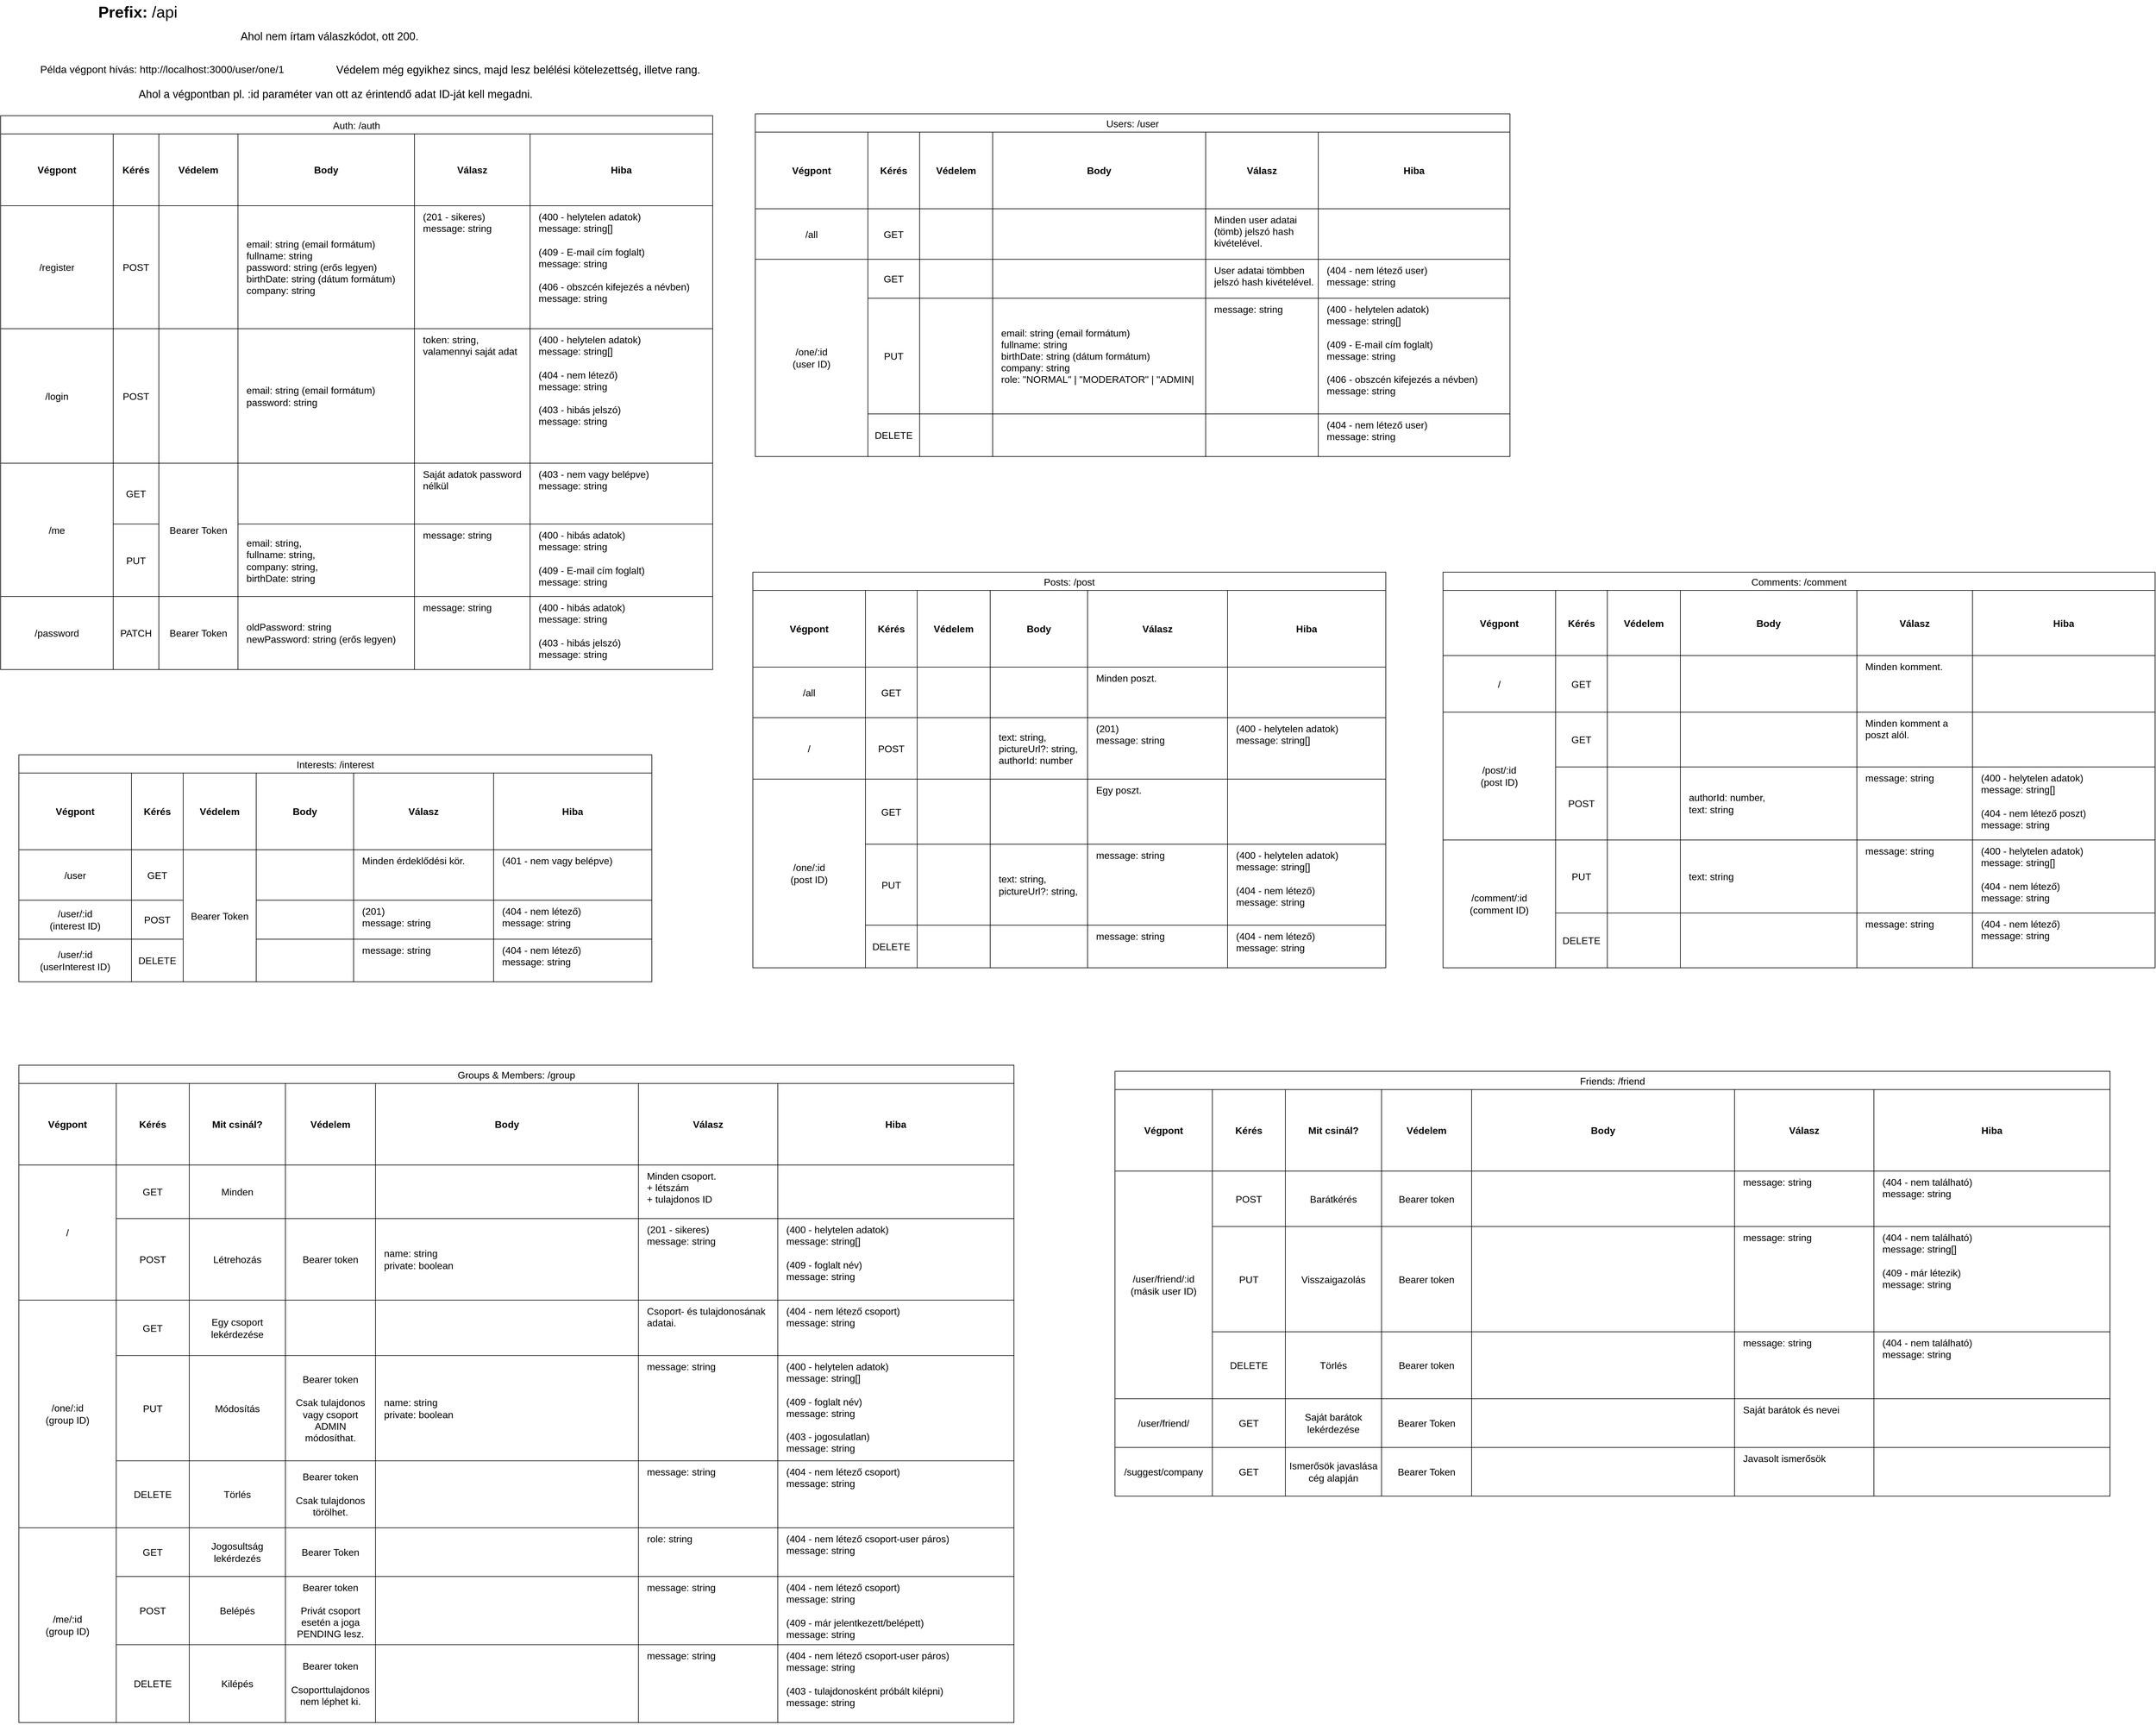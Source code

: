 <mxfile version="27.0.5" pages="2">
  <diagram name="User" id="3O-ejSVJXG4v3O2DpZCw">
    <mxGraphModel dx="1489" dy="969" grid="1" gridSize="10" guides="1" tooltips="1" connect="1" arrows="1" fold="1" page="1" pageScale="1" pageWidth="2336" pageHeight="1654" math="0" shadow="0">
      <root>
        <mxCell id="0" />
        <mxCell id="1" parent="0" />
        <mxCell id="G5MVgUQuxx2Nc-kX8XZb-14" value="Auth: /auth" style="shape=table;startSize=30;container=1;collapsible=0;childLayout=tableLayout;strokeColor=default;fontSize=16;" parent="1" vertex="1">
          <mxGeometry x="60" y="230" width="1170" height="910" as="geometry" />
        </mxCell>
        <mxCell id="G5MVgUQuxx2Nc-kX8XZb-15" value="" style="shape=tableRow;horizontal=0;startSize=0;swimlaneHead=0;swimlaneBody=0;strokeColor=inherit;top=0;left=0;bottom=0;right=0;collapsible=0;dropTarget=0;fillColor=none;points=[[0,0.5],[1,0.5]];portConstraint=eastwest;fontSize=16;" parent="G5MVgUQuxx2Nc-kX8XZb-14" vertex="1">
          <mxGeometry y="30" width="1170" height="118" as="geometry" />
        </mxCell>
        <mxCell id="G5MVgUQuxx2Nc-kX8XZb-16" value="Végpont" style="shape=partialRectangle;html=1;whiteSpace=wrap;connectable=0;strokeColor=inherit;overflow=hidden;fillColor=none;top=0;left=0;bottom=0;right=0;pointerEvents=1;fontSize=16;fontStyle=1" parent="G5MVgUQuxx2Nc-kX8XZb-15" vertex="1">
          <mxGeometry width="185" height="118" as="geometry">
            <mxRectangle width="185" height="118" as="alternateBounds" />
          </mxGeometry>
        </mxCell>
        <mxCell id="G5MVgUQuxx2Nc-kX8XZb-17" value="Kérés" style="shape=partialRectangle;html=1;whiteSpace=wrap;connectable=0;strokeColor=inherit;overflow=hidden;fillColor=none;top=0;left=0;bottom=0;right=0;pointerEvents=1;fontSize=16;fontStyle=1" parent="G5MVgUQuxx2Nc-kX8XZb-15" vertex="1">
          <mxGeometry x="185" width="75" height="118" as="geometry">
            <mxRectangle width="75" height="118" as="alternateBounds" />
          </mxGeometry>
        </mxCell>
        <mxCell id="G5MVgUQuxx2Nc-kX8XZb-18" value="Védelem" style="shape=partialRectangle;html=1;whiteSpace=wrap;connectable=0;strokeColor=inherit;overflow=hidden;fillColor=none;top=0;left=0;bottom=0;right=0;pointerEvents=1;fontSize=16;fontStyle=1" parent="G5MVgUQuxx2Nc-kX8XZb-15" vertex="1">
          <mxGeometry x="260" width="130" height="118" as="geometry">
            <mxRectangle width="130" height="118" as="alternateBounds" />
          </mxGeometry>
        </mxCell>
        <mxCell id="mvEs3zAMUJXgUQ6jO0_Q-1" value="Body" style="shape=partialRectangle;html=1;whiteSpace=wrap;connectable=0;strokeColor=inherit;overflow=hidden;fillColor=none;top=0;left=0;bottom=0;right=0;pointerEvents=1;fontSize=16;fontStyle=1" parent="G5MVgUQuxx2Nc-kX8XZb-15" vertex="1">
          <mxGeometry x="390" width="290" height="118" as="geometry">
            <mxRectangle width="290" height="118" as="alternateBounds" />
          </mxGeometry>
        </mxCell>
        <mxCell id="mvEs3zAMUJXgUQ6jO0_Q-4" value="Válasz" style="shape=partialRectangle;html=1;whiteSpace=wrap;connectable=0;strokeColor=inherit;overflow=hidden;fillColor=none;top=0;left=0;bottom=0;right=0;pointerEvents=1;fontSize=16;fontStyle=1" parent="G5MVgUQuxx2Nc-kX8XZb-15" vertex="1">
          <mxGeometry x="680" width="190" height="118" as="geometry">
            <mxRectangle width="190" height="118" as="alternateBounds" />
          </mxGeometry>
        </mxCell>
        <mxCell id="mvEs3zAMUJXgUQ6jO0_Q-7" value="Hiba" style="shape=partialRectangle;html=1;whiteSpace=wrap;connectable=0;strokeColor=inherit;overflow=hidden;fillColor=none;top=0;left=0;bottom=0;right=0;pointerEvents=1;fontSize=16;fontStyle=1" parent="G5MVgUQuxx2Nc-kX8XZb-15" vertex="1">
          <mxGeometry x="870" width="300" height="118" as="geometry">
            <mxRectangle width="300" height="118" as="alternateBounds" />
          </mxGeometry>
        </mxCell>
        <mxCell id="G5MVgUQuxx2Nc-kX8XZb-19" value="" style="shape=tableRow;horizontal=0;startSize=0;swimlaneHead=0;swimlaneBody=0;strokeColor=inherit;top=0;left=0;bottom=0;right=0;collapsible=0;dropTarget=0;fillColor=none;points=[[0,0.5],[1,0.5]];portConstraint=eastwest;fontSize=16;" parent="G5MVgUQuxx2Nc-kX8XZb-14" vertex="1">
          <mxGeometry y="148" width="1170" height="202" as="geometry" />
        </mxCell>
        <mxCell id="G5MVgUQuxx2Nc-kX8XZb-20" value="/register" style="shape=partialRectangle;html=1;whiteSpace=wrap;connectable=0;strokeColor=inherit;overflow=hidden;fillColor=none;top=0;left=0;bottom=0;right=0;pointerEvents=1;fontSize=16;" parent="G5MVgUQuxx2Nc-kX8XZb-19" vertex="1">
          <mxGeometry width="185" height="202" as="geometry">
            <mxRectangle width="185" height="202" as="alternateBounds" />
          </mxGeometry>
        </mxCell>
        <mxCell id="G5MVgUQuxx2Nc-kX8XZb-21" value="POST" style="shape=partialRectangle;html=1;whiteSpace=wrap;connectable=0;strokeColor=inherit;overflow=hidden;fillColor=none;top=0;left=0;bottom=0;right=0;pointerEvents=1;fontSize=16;" parent="G5MVgUQuxx2Nc-kX8XZb-19" vertex="1">
          <mxGeometry x="185" width="75" height="202" as="geometry">
            <mxRectangle width="75" height="202" as="alternateBounds" />
          </mxGeometry>
        </mxCell>
        <mxCell id="G5MVgUQuxx2Nc-kX8XZb-22" value="" style="shape=partialRectangle;html=1;whiteSpace=wrap;connectable=0;strokeColor=inherit;overflow=hidden;fillColor=none;top=0;left=0;bottom=0;right=0;pointerEvents=1;fontSize=16;" parent="G5MVgUQuxx2Nc-kX8XZb-19" vertex="1">
          <mxGeometry x="260" width="130" height="202" as="geometry">
            <mxRectangle width="130" height="202" as="alternateBounds" />
          </mxGeometry>
        </mxCell>
        <mxCell id="mvEs3zAMUJXgUQ6jO0_Q-2" value="email: string (email formátum)&lt;div&gt;fullname: string&lt;/div&gt;&lt;div&gt;password: string (erős legyen)&lt;/div&gt;&lt;div&gt;birthDate: string (dátum formátum)&lt;/div&gt;&lt;div&gt;company: string&lt;/div&gt;" style="shape=partialRectangle;html=1;whiteSpace=wrap;connectable=0;strokeColor=inherit;overflow=hidden;fillColor=none;top=0;left=0;bottom=0;right=0;pointerEvents=1;fontSize=16;align=left;spacingLeft=12;spacingRight=6;" parent="G5MVgUQuxx2Nc-kX8XZb-19" vertex="1">
          <mxGeometry x="390" width="290" height="202" as="geometry">
            <mxRectangle width="290" height="202" as="alternateBounds" />
          </mxGeometry>
        </mxCell>
        <mxCell id="mvEs3zAMUJXgUQ6jO0_Q-5" value="(201 - sikeres)&lt;div&gt;message: string&lt;/div&gt;" style="shape=partialRectangle;html=1;whiteSpace=wrap;connectable=0;strokeColor=inherit;overflow=hidden;fillColor=none;top=0;left=0;bottom=0;right=0;pointerEvents=1;fontSize=16;spacingRight=0;align=left;spacingLeft=12;verticalAlign=top;spacingBottom=0;spacingTop=2;" parent="G5MVgUQuxx2Nc-kX8XZb-19" vertex="1">
          <mxGeometry x="680" width="190" height="202" as="geometry">
            <mxRectangle width="190" height="202" as="alternateBounds" />
          </mxGeometry>
        </mxCell>
        <mxCell id="mvEs3zAMUJXgUQ6jO0_Q-8" value="(400 - helytelen adatok)&lt;div&gt;message: string[]&lt;/div&gt;&lt;div&gt;&lt;br&gt;&lt;/div&gt;&lt;div&gt;(409 - E-mail cím foglalt)&lt;/div&gt;&lt;div&gt;message: string&lt;/div&gt;&lt;div&gt;&lt;br&gt;&lt;/div&gt;&lt;div&gt;(406 - obszcén kifejezés a névben)&lt;/div&gt;&lt;div&gt;message: string&lt;/div&gt;" style="shape=partialRectangle;html=1;whiteSpace=wrap;connectable=0;strokeColor=inherit;overflow=hidden;fillColor=none;top=0;left=0;bottom=0;right=0;pointerEvents=1;fontSize=16;spacingRight=0;align=left;spacingLeft=12;verticalAlign=top;spacingBottom=0;spacingTop=2;" parent="G5MVgUQuxx2Nc-kX8XZb-19" vertex="1">
          <mxGeometry x="870" width="300" height="202" as="geometry">
            <mxRectangle width="300" height="202" as="alternateBounds" />
          </mxGeometry>
        </mxCell>
        <mxCell id="mvEs3zAMUJXgUQ6jO0_Q-18" style="shape=tableRow;horizontal=0;startSize=0;swimlaneHead=0;swimlaneBody=0;strokeColor=inherit;top=0;left=0;bottom=0;right=0;collapsible=0;dropTarget=0;fillColor=none;points=[[0,0.5],[1,0.5]];portConstraint=eastwest;fontSize=16;" parent="G5MVgUQuxx2Nc-kX8XZb-14" vertex="1">
          <mxGeometry y="350" width="1170" height="221" as="geometry" />
        </mxCell>
        <mxCell id="mvEs3zAMUJXgUQ6jO0_Q-19" value="/login" style="shape=partialRectangle;html=1;whiteSpace=wrap;connectable=0;strokeColor=inherit;overflow=hidden;fillColor=none;top=0;left=0;bottom=0;right=0;pointerEvents=1;fontSize=16;" parent="mvEs3zAMUJXgUQ6jO0_Q-18" vertex="1">
          <mxGeometry width="185" height="221" as="geometry">
            <mxRectangle width="185" height="221" as="alternateBounds" />
          </mxGeometry>
        </mxCell>
        <mxCell id="mvEs3zAMUJXgUQ6jO0_Q-20" value="POST" style="shape=partialRectangle;html=1;whiteSpace=wrap;connectable=0;strokeColor=inherit;overflow=hidden;fillColor=none;top=0;left=0;bottom=0;right=0;pointerEvents=1;fontSize=16;" parent="mvEs3zAMUJXgUQ6jO0_Q-18" vertex="1">
          <mxGeometry x="185" width="75" height="221" as="geometry">
            <mxRectangle width="75" height="221" as="alternateBounds" />
          </mxGeometry>
        </mxCell>
        <mxCell id="mvEs3zAMUJXgUQ6jO0_Q-21" value="" style="shape=partialRectangle;html=1;whiteSpace=wrap;connectable=0;strokeColor=inherit;overflow=hidden;fillColor=none;top=0;left=0;bottom=0;right=0;pointerEvents=1;fontSize=16;" parent="mvEs3zAMUJXgUQ6jO0_Q-18" vertex="1">
          <mxGeometry x="260" width="130" height="221" as="geometry">
            <mxRectangle width="130" height="221" as="alternateBounds" />
          </mxGeometry>
        </mxCell>
        <mxCell id="mvEs3zAMUJXgUQ6jO0_Q-22" value="email: string (email formátum)&lt;div&gt;password: string&lt;/div&gt;" style="shape=partialRectangle;html=1;whiteSpace=wrap;connectable=0;strokeColor=inherit;overflow=hidden;fillColor=none;top=0;left=0;bottom=0;right=0;pointerEvents=1;fontSize=16;align=left;spacingLeft=12;spacingRight=6;" parent="mvEs3zAMUJXgUQ6jO0_Q-18" vertex="1">
          <mxGeometry x="390" width="290" height="221" as="geometry">
            <mxRectangle width="290" height="221" as="alternateBounds" />
          </mxGeometry>
        </mxCell>
        <mxCell id="mvEs3zAMUJXgUQ6jO0_Q-23" value="token: string,&lt;div&gt;valamennyi saját adat&lt;/div&gt;" style="shape=partialRectangle;html=1;whiteSpace=wrap;connectable=0;strokeColor=inherit;overflow=hidden;fillColor=none;top=0;left=0;bottom=0;right=0;pointerEvents=1;fontSize=16;spacingRight=0;align=left;spacingLeft=12;verticalAlign=top;spacingBottom=0;spacingTop=2;" parent="mvEs3zAMUJXgUQ6jO0_Q-18" vertex="1">
          <mxGeometry x="680" width="190" height="221" as="geometry">
            <mxRectangle width="190" height="221" as="alternateBounds" />
          </mxGeometry>
        </mxCell>
        <mxCell id="mvEs3zAMUJXgUQ6jO0_Q-24" value="(400 - helytelen adatok)&lt;div&gt;message: string[]&lt;/div&gt;&lt;div&gt;&lt;br&gt;&lt;/div&gt;&lt;div&gt;(404 - nem létező)&lt;/div&gt;&lt;div&gt;message: string&lt;/div&gt;&lt;div&gt;&lt;br&gt;&lt;/div&gt;&lt;div&gt;(403 - hibás jelszó)&lt;/div&gt;&lt;div&gt;message: string&lt;/div&gt;" style="shape=partialRectangle;html=1;whiteSpace=wrap;connectable=0;strokeColor=inherit;overflow=hidden;fillColor=none;top=0;left=0;bottom=0;right=0;pointerEvents=1;fontSize=16;spacingRight=0;align=left;spacingLeft=12;verticalAlign=top;spacingBottom=0;spacingTop=2;" parent="mvEs3zAMUJXgUQ6jO0_Q-18" vertex="1">
          <mxGeometry x="870" width="300" height="221" as="geometry">
            <mxRectangle width="300" height="221" as="alternateBounds" />
          </mxGeometry>
        </mxCell>
        <mxCell id="mvEs3zAMUJXgUQ6jO0_Q-11" style="shape=tableRow;horizontal=0;startSize=0;swimlaneHead=0;swimlaneBody=0;strokeColor=inherit;top=0;left=0;bottom=0;right=0;collapsible=0;dropTarget=0;fillColor=none;points=[[0,0.5],[1,0.5]];portConstraint=eastwest;fontSize=16;" parent="G5MVgUQuxx2Nc-kX8XZb-14" vertex="1">
          <mxGeometry y="571" width="1170" height="100" as="geometry" />
        </mxCell>
        <mxCell id="mvEs3zAMUJXgUQ6jO0_Q-12" value="/me" style="shape=partialRectangle;html=1;whiteSpace=wrap;connectable=0;strokeColor=inherit;overflow=hidden;fillColor=none;top=0;left=0;bottom=0;right=0;pointerEvents=1;fontSize=16;rowspan=2;colspan=1;" parent="mvEs3zAMUJXgUQ6jO0_Q-11" vertex="1">
          <mxGeometry width="185" height="219" as="geometry">
            <mxRectangle width="185" height="100" as="alternateBounds" />
          </mxGeometry>
        </mxCell>
        <mxCell id="mvEs3zAMUJXgUQ6jO0_Q-13" value="GET" style="shape=partialRectangle;html=1;whiteSpace=wrap;connectable=0;strokeColor=inherit;overflow=hidden;fillColor=none;top=0;left=0;bottom=0;right=0;pointerEvents=1;fontSize=16;" parent="mvEs3zAMUJXgUQ6jO0_Q-11" vertex="1">
          <mxGeometry x="185" width="75" height="100" as="geometry">
            <mxRectangle width="75" height="100" as="alternateBounds" />
          </mxGeometry>
        </mxCell>
        <mxCell id="mvEs3zAMUJXgUQ6jO0_Q-14" value="Bearer Token" style="shape=partialRectangle;html=1;whiteSpace=wrap;connectable=0;strokeColor=inherit;overflow=hidden;fillColor=none;top=0;left=0;bottom=0;right=0;pointerEvents=1;fontSize=16;rowspan=2;colspan=1;" parent="mvEs3zAMUJXgUQ6jO0_Q-11" vertex="1">
          <mxGeometry x="260" width="130" height="219" as="geometry">
            <mxRectangle width="130" height="100" as="alternateBounds" />
          </mxGeometry>
        </mxCell>
        <mxCell id="mvEs3zAMUJXgUQ6jO0_Q-15" value="" style="shape=partialRectangle;html=1;whiteSpace=wrap;connectable=0;strokeColor=inherit;overflow=hidden;fillColor=none;top=0;left=0;bottom=0;right=0;pointerEvents=1;fontSize=16;align=left;spacingLeft=12;spacingRight=6;" parent="mvEs3zAMUJXgUQ6jO0_Q-11" vertex="1">
          <mxGeometry x="390" width="290" height="100" as="geometry">
            <mxRectangle width="290" height="100" as="alternateBounds" />
          </mxGeometry>
        </mxCell>
        <mxCell id="mvEs3zAMUJXgUQ6jO0_Q-16" value="Saját adatok password nélkül" style="shape=partialRectangle;html=1;whiteSpace=wrap;connectable=0;strokeColor=inherit;overflow=hidden;fillColor=none;top=0;left=0;bottom=0;right=0;pointerEvents=1;fontSize=16;spacingRight=0;align=left;spacingLeft=12;verticalAlign=top;spacingBottom=0;spacingTop=2;" parent="mvEs3zAMUJXgUQ6jO0_Q-11" vertex="1">
          <mxGeometry x="680" width="190" height="100" as="geometry">
            <mxRectangle width="190" height="100" as="alternateBounds" />
          </mxGeometry>
        </mxCell>
        <mxCell id="mvEs3zAMUJXgUQ6jO0_Q-17" value="(403 - nem vagy belépve)&lt;div&gt;message: string&lt;/div&gt;" style="shape=partialRectangle;html=1;whiteSpace=wrap;connectable=0;strokeColor=inherit;overflow=hidden;fillColor=none;top=0;left=0;bottom=0;right=0;pointerEvents=1;fontSize=16;spacingRight=0;align=left;spacingLeft=12;verticalAlign=top;spacingBottom=0;spacingTop=2;" parent="mvEs3zAMUJXgUQ6jO0_Q-11" vertex="1">
          <mxGeometry x="870" width="300" height="100" as="geometry">
            <mxRectangle width="300" height="100" as="alternateBounds" />
          </mxGeometry>
        </mxCell>
        <mxCell id="1q-o7ye-aoYFoRicwot4-1" style="shape=tableRow;horizontal=0;startSize=0;swimlaneHead=0;swimlaneBody=0;strokeColor=inherit;top=0;left=0;bottom=0;right=0;collapsible=0;dropTarget=0;fillColor=none;points=[[0,0.5],[1,0.5]];portConstraint=eastwest;fontSize=16;" parent="G5MVgUQuxx2Nc-kX8XZb-14" vertex="1">
          <mxGeometry y="671" width="1170" height="119" as="geometry" />
        </mxCell>
        <mxCell id="1q-o7ye-aoYFoRicwot4-2" value="/me" style="shape=partialRectangle;html=1;whiteSpace=wrap;connectable=0;strokeColor=inherit;overflow=hidden;fillColor=none;top=0;left=0;bottom=0;right=0;pointerEvents=1;fontSize=16;" parent="1q-o7ye-aoYFoRicwot4-1" vertex="1" visible="0">
          <mxGeometry width="185" height="119" as="geometry">
            <mxRectangle width="185" height="119" as="alternateBounds" />
          </mxGeometry>
        </mxCell>
        <mxCell id="1q-o7ye-aoYFoRicwot4-3" value="PUT" style="shape=partialRectangle;html=1;whiteSpace=wrap;connectable=0;strokeColor=inherit;overflow=hidden;fillColor=none;top=0;left=0;bottom=0;right=0;pointerEvents=1;fontSize=16;" parent="1q-o7ye-aoYFoRicwot4-1" vertex="1">
          <mxGeometry x="185" width="75" height="119" as="geometry">
            <mxRectangle width="75" height="119" as="alternateBounds" />
          </mxGeometry>
        </mxCell>
        <mxCell id="1q-o7ye-aoYFoRicwot4-4" style="shape=partialRectangle;html=1;whiteSpace=wrap;connectable=0;strokeColor=inherit;overflow=hidden;fillColor=none;top=0;left=0;bottom=0;right=0;pointerEvents=1;fontSize=16;" parent="1q-o7ye-aoYFoRicwot4-1" vertex="1" visible="0">
          <mxGeometry x="260" width="130" height="119" as="geometry">
            <mxRectangle width="130" height="119" as="alternateBounds" />
          </mxGeometry>
        </mxCell>
        <mxCell id="1q-o7ye-aoYFoRicwot4-5" value="email: string,&lt;div&gt;fullname: string,&lt;/div&gt;&lt;div&gt;company: string,&lt;/div&gt;&lt;div&gt;birthDate: string&lt;/div&gt;" style="shape=partialRectangle;html=1;whiteSpace=wrap;connectable=0;strokeColor=inherit;overflow=hidden;fillColor=none;top=0;left=0;bottom=0;right=0;pointerEvents=1;fontSize=16;align=left;spacingLeft=12;spacingRight=6;" parent="1q-o7ye-aoYFoRicwot4-1" vertex="1">
          <mxGeometry x="390" width="290" height="119" as="geometry">
            <mxRectangle width="290" height="119" as="alternateBounds" />
          </mxGeometry>
        </mxCell>
        <mxCell id="1q-o7ye-aoYFoRicwot4-6" value="message: string" style="shape=partialRectangle;html=1;whiteSpace=wrap;connectable=0;strokeColor=inherit;overflow=hidden;fillColor=none;top=0;left=0;bottom=0;right=0;pointerEvents=1;fontSize=16;spacingRight=0;align=left;spacingLeft=12;verticalAlign=top;spacingBottom=0;spacingTop=2;" parent="1q-o7ye-aoYFoRicwot4-1" vertex="1">
          <mxGeometry x="680" width="190" height="119" as="geometry">
            <mxRectangle width="190" height="119" as="alternateBounds" />
          </mxGeometry>
        </mxCell>
        <mxCell id="1q-o7ye-aoYFoRicwot4-7" value="(400 - hibás adatok)&lt;div&gt;message: string&lt;/div&gt;&lt;div&gt;&lt;br&gt;&lt;/div&gt;&lt;div&gt;&lt;div&gt;(409 - E-mail cím foglalt)&lt;/div&gt;&lt;div&gt;message: string&lt;/div&gt;&lt;/div&gt;&lt;div&gt;&lt;br&gt;&lt;/div&gt;&lt;div&gt;(403 - nem vagy belépve)&lt;div&gt;message: string&lt;/div&gt;&lt;/div&gt;" style="shape=partialRectangle;html=1;whiteSpace=wrap;connectable=0;strokeColor=inherit;overflow=hidden;fillColor=none;top=0;left=0;bottom=0;right=0;pointerEvents=1;fontSize=16;spacingRight=0;align=left;spacingLeft=12;verticalAlign=top;spacingBottom=0;spacingTop=2;" parent="1q-o7ye-aoYFoRicwot4-1" vertex="1">
          <mxGeometry x="870" width="300" height="119" as="geometry">
            <mxRectangle width="300" height="119" as="alternateBounds" />
          </mxGeometry>
        </mxCell>
        <mxCell id="62PZBsJkusCVTucPq2YN-8" style="shape=tableRow;horizontal=0;startSize=0;swimlaneHead=0;swimlaneBody=0;strokeColor=inherit;top=0;left=0;bottom=0;right=0;collapsible=0;dropTarget=0;fillColor=none;points=[[0,0.5],[1,0.5]];portConstraint=eastwest;fontSize=16;" parent="G5MVgUQuxx2Nc-kX8XZb-14" vertex="1">
          <mxGeometry y="790" width="1170" height="120" as="geometry" />
        </mxCell>
        <mxCell id="62PZBsJkusCVTucPq2YN-9" value="/password" style="shape=partialRectangle;html=1;whiteSpace=wrap;connectable=0;strokeColor=inherit;overflow=hidden;fillColor=none;top=0;left=0;bottom=0;right=0;pointerEvents=1;fontSize=16;" parent="62PZBsJkusCVTucPq2YN-8" vertex="1">
          <mxGeometry width="185" height="120" as="geometry">
            <mxRectangle width="185" height="120" as="alternateBounds" />
          </mxGeometry>
        </mxCell>
        <mxCell id="62PZBsJkusCVTucPq2YN-10" value="PATCH" style="shape=partialRectangle;html=1;whiteSpace=wrap;connectable=0;strokeColor=inherit;overflow=hidden;fillColor=none;top=0;left=0;bottom=0;right=0;pointerEvents=1;fontSize=16;" parent="62PZBsJkusCVTucPq2YN-8" vertex="1">
          <mxGeometry x="185" width="75" height="120" as="geometry">
            <mxRectangle width="75" height="120" as="alternateBounds" />
          </mxGeometry>
        </mxCell>
        <mxCell id="62PZBsJkusCVTucPq2YN-11" value="Bearer Token" style="shape=partialRectangle;html=1;whiteSpace=wrap;connectable=0;strokeColor=inherit;overflow=hidden;fillColor=none;top=0;left=0;bottom=0;right=0;pointerEvents=1;fontSize=16;" parent="62PZBsJkusCVTucPq2YN-8" vertex="1">
          <mxGeometry x="260" width="130" height="120" as="geometry">
            <mxRectangle width="130" height="120" as="alternateBounds" />
          </mxGeometry>
        </mxCell>
        <mxCell id="62PZBsJkusCVTucPq2YN-12" value="&lt;div&gt;oldPassword: string&lt;/div&gt;newPassword: string (erős legyen)" style="shape=partialRectangle;html=1;whiteSpace=wrap;connectable=0;strokeColor=inherit;overflow=hidden;fillColor=none;top=0;left=0;bottom=0;right=0;pointerEvents=1;fontSize=16;align=left;spacingLeft=12;spacingRight=6;" parent="62PZBsJkusCVTucPq2YN-8" vertex="1">
          <mxGeometry x="390" width="290" height="120" as="geometry">
            <mxRectangle width="290" height="120" as="alternateBounds" />
          </mxGeometry>
        </mxCell>
        <mxCell id="62PZBsJkusCVTucPq2YN-13" value="message: string" style="shape=partialRectangle;html=1;whiteSpace=wrap;connectable=0;strokeColor=inherit;overflow=hidden;fillColor=none;top=0;left=0;bottom=0;right=0;pointerEvents=1;fontSize=16;spacingRight=0;align=left;spacingLeft=12;verticalAlign=top;spacingBottom=0;spacingTop=2;" parent="62PZBsJkusCVTucPq2YN-8" vertex="1">
          <mxGeometry x="680" width="190" height="120" as="geometry">
            <mxRectangle width="190" height="120" as="alternateBounds" />
          </mxGeometry>
        </mxCell>
        <mxCell id="62PZBsJkusCVTucPq2YN-14" value="(400 - hibás adatok)&lt;div&gt;message: string&lt;/div&gt;&lt;div&gt;&lt;br&gt;&lt;/div&gt;&lt;div&gt;(403 - hibás jelszó)&lt;/div&gt;&lt;div&gt;message: string&lt;/div&gt;" style="shape=partialRectangle;html=1;whiteSpace=wrap;connectable=0;strokeColor=inherit;overflow=hidden;fillColor=none;top=0;left=0;bottom=0;right=0;pointerEvents=1;fontSize=16;spacingRight=0;align=left;spacingLeft=12;verticalAlign=top;spacingBottom=0;spacingTop=2;" parent="62PZBsJkusCVTucPq2YN-8" vertex="1">
          <mxGeometry x="870" width="300" height="120" as="geometry">
            <mxRectangle width="300" height="120" as="alternateBounds" />
          </mxGeometry>
        </mxCell>
        <mxCell id="G5MVgUQuxx2Nc-kX8XZb-27" value="&lt;font style=&quot;font-size: 26px;&quot;&gt;&lt;b&gt;Prefix: &lt;/b&gt;/api&lt;/font&gt;" style="text;html=1;align=center;verticalAlign=middle;resizable=0;points=[];autosize=1;strokeColor=none;fillColor=none;" parent="1" vertex="1">
          <mxGeometry x="210" y="40" width="150" height="40" as="geometry" />
        </mxCell>
        <mxCell id="mvEs3zAMUJXgUQ6jO0_Q-10" value="&lt;font style=&quot;font-size: 17px;&quot;&gt;Példa végpont hívás: http://localhost:3000/user/one/1&lt;/font&gt;" style="text;html=1;align=center;verticalAlign=middle;resizable=0;points=[];autosize=1;strokeColor=none;fillColor=none;" parent="1" vertex="1">
          <mxGeometry x="115" y="140" width="420" height="30" as="geometry" />
        </mxCell>
        <mxCell id="mvEs3zAMUJXgUQ6jO0_Q-25" value="&lt;font style=&quot;font-size: 18px;&quot;&gt;Ahol nem írtam válaszkódot, ott 200.&lt;/font&gt;" style="text;html=1;align=center;verticalAlign=middle;resizable=0;points=[];autosize=1;strokeColor=none;fillColor=none;" parent="1" vertex="1">
          <mxGeometry x="440" y="80" width="320" height="40" as="geometry" />
        </mxCell>
        <mxCell id="mvEs3zAMUJXgUQ6jO0_Q-26" value="&lt;font style=&quot;font-size: 18px;&quot;&gt;Védelem még egyikhez sincs, majd lesz belélési kötelezettség, illetve rang.&lt;/font&gt;" style="text;html=1;align=center;verticalAlign=middle;resizable=0;points=[];autosize=1;strokeColor=none;fillColor=none;" parent="1" vertex="1">
          <mxGeometry x="600" y="135" width="620" height="40" as="geometry" />
        </mxCell>
        <mxCell id="mvEs3zAMUJXgUQ6jO0_Q-27" value="&lt;span style=&quot;font-size: 18px;&quot;&gt;Ahol a végpontban&amp;nbsp;&lt;/span&gt;&lt;span style=&quot;font-size: 18px;&quot;&gt;pl. :id&lt;/span&gt;&lt;span style=&quot;font-size: 18px;&quot;&gt;&amp;nbsp;paraméter van ott az érintendő adat ID-ját kell megadni.&lt;/span&gt;" style="text;html=1;align=center;verticalAlign=middle;resizable=0;points=[];autosize=1;strokeColor=none;fillColor=none;" parent="1" vertex="1">
          <mxGeometry x="275" y="175" width="670" height="40" as="geometry" />
        </mxCell>
        <mxCell id="mvEs3zAMUJXgUQ6jO0_Q-28" value="Users: /user" style="shape=table;startSize=30;container=1;collapsible=0;childLayout=tableLayout;strokeColor=default;fontSize=16;" parent="1" vertex="1">
          <mxGeometry x="1300" y="227" width="1240" height="563.0" as="geometry" />
        </mxCell>
        <mxCell id="mvEs3zAMUJXgUQ6jO0_Q-29" value="" style="shape=tableRow;horizontal=0;startSize=0;swimlaneHead=0;swimlaneBody=0;strokeColor=inherit;top=0;left=0;bottom=0;right=0;collapsible=0;dropTarget=0;fillColor=none;points=[[0,0.5],[1,0.5]];portConstraint=eastwest;fontSize=16;" parent="mvEs3zAMUJXgUQ6jO0_Q-28" vertex="1">
          <mxGeometry y="30" width="1240" height="126" as="geometry" />
        </mxCell>
        <mxCell id="mvEs3zAMUJXgUQ6jO0_Q-30" value="Végpont" style="shape=partialRectangle;html=1;whiteSpace=wrap;connectable=0;strokeColor=inherit;overflow=hidden;fillColor=none;top=0;left=0;bottom=0;right=0;pointerEvents=1;fontSize=16;fontStyle=1" parent="mvEs3zAMUJXgUQ6jO0_Q-29" vertex="1">
          <mxGeometry width="185" height="126" as="geometry">
            <mxRectangle width="185" height="126" as="alternateBounds" />
          </mxGeometry>
        </mxCell>
        <mxCell id="mvEs3zAMUJXgUQ6jO0_Q-31" value="Kérés" style="shape=partialRectangle;html=1;whiteSpace=wrap;connectable=0;strokeColor=inherit;overflow=hidden;fillColor=none;top=0;left=0;bottom=0;right=0;pointerEvents=1;fontSize=16;fontStyle=1" parent="mvEs3zAMUJXgUQ6jO0_Q-29" vertex="1">
          <mxGeometry x="185" width="85" height="126" as="geometry">
            <mxRectangle width="85" height="126" as="alternateBounds" />
          </mxGeometry>
        </mxCell>
        <mxCell id="mvEs3zAMUJXgUQ6jO0_Q-32" value="Védelem" style="shape=partialRectangle;html=1;whiteSpace=wrap;connectable=0;strokeColor=inherit;overflow=hidden;fillColor=none;top=0;left=0;bottom=0;right=0;pointerEvents=1;fontSize=16;fontStyle=1" parent="mvEs3zAMUJXgUQ6jO0_Q-29" vertex="1">
          <mxGeometry x="270" width="120" height="126" as="geometry">
            <mxRectangle width="120" height="126" as="alternateBounds" />
          </mxGeometry>
        </mxCell>
        <mxCell id="mvEs3zAMUJXgUQ6jO0_Q-33" value="Body" style="shape=partialRectangle;html=1;whiteSpace=wrap;connectable=0;strokeColor=inherit;overflow=hidden;fillColor=none;top=0;left=0;bottom=0;right=0;pointerEvents=1;fontSize=16;fontStyle=1" parent="mvEs3zAMUJXgUQ6jO0_Q-29" vertex="1">
          <mxGeometry x="390" width="350" height="126" as="geometry">
            <mxRectangle width="350" height="126" as="alternateBounds" />
          </mxGeometry>
        </mxCell>
        <mxCell id="mvEs3zAMUJXgUQ6jO0_Q-34" value="Válasz" style="shape=partialRectangle;html=1;whiteSpace=wrap;connectable=0;strokeColor=inherit;overflow=hidden;fillColor=none;top=0;left=0;bottom=0;right=0;pointerEvents=1;fontSize=16;fontStyle=1" parent="mvEs3zAMUJXgUQ6jO0_Q-29" vertex="1">
          <mxGeometry x="740" width="185" height="126" as="geometry">
            <mxRectangle width="185" height="126" as="alternateBounds" />
          </mxGeometry>
        </mxCell>
        <mxCell id="mvEs3zAMUJXgUQ6jO0_Q-35" value="Hiba" style="shape=partialRectangle;html=1;whiteSpace=wrap;connectable=0;strokeColor=inherit;overflow=hidden;fillColor=none;top=0;left=0;bottom=0;right=0;pointerEvents=1;fontSize=16;fontStyle=1" parent="mvEs3zAMUJXgUQ6jO0_Q-29" vertex="1">
          <mxGeometry x="925" width="315" height="126" as="geometry">
            <mxRectangle width="315" height="126" as="alternateBounds" />
          </mxGeometry>
        </mxCell>
        <mxCell id="mvEs3zAMUJXgUQ6jO0_Q-43" style="shape=tableRow;horizontal=0;startSize=0;swimlaneHead=0;swimlaneBody=0;strokeColor=inherit;top=0;left=0;bottom=0;right=0;collapsible=0;dropTarget=0;fillColor=none;points=[[0,0.5],[1,0.5]];portConstraint=eastwest;fontSize=16;" parent="mvEs3zAMUJXgUQ6jO0_Q-28" vertex="1">
          <mxGeometry y="156" width="1240" height="83" as="geometry" />
        </mxCell>
        <mxCell id="mvEs3zAMUJXgUQ6jO0_Q-44" value="/all" style="shape=partialRectangle;html=1;whiteSpace=wrap;connectable=0;strokeColor=inherit;overflow=hidden;fillColor=none;top=0;left=0;bottom=0;right=0;pointerEvents=1;fontSize=16;" parent="mvEs3zAMUJXgUQ6jO0_Q-43" vertex="1">
          <mxGeometry width="185" height="83" as="geometry">
            <mxRectangle width="185" height="83" as="alternateBounds" />
          </mxGeometry>
        </mxCell>
        <mxCell id="mvEs3zAMUJXgUQ6jO0_Q-45" value="GET" style="shape=partialRectangle;html=1;whiteSpace=wrap;connectable=0;strokeColor=inherit;overflow=hidden;fillColor=none;top=0;left=0;bottom=0;right=0;pointerEvents=1;fontSize=16;" parent="mvEs3zAMUJXgUQ6jO0_Q-43" vertex="1">
          <mxGeometry x="185" width="85" height="83" as="geometry">
            <mxRectangle width="85" height="83" as="alternateBounds" />
          </mxGeometry>
        </mxCell>
        <mxCell id="mvEs3zAMUJXgUQ6jO0_Q-46" value="" style="shape=partialRectangle;html=1;whiteSpace=wrap;connectable=0;strokeColor=inherit;overflow=hidden;fillColor=none;top=0;left=0;bottom=0;right=0;pointerEvents=1;fontSize=16;" parent="mvEs3zAMUJXgUQ6jO0_Q-43" vertex="1">
          <mxGeometry x="270" width="120" height="83" as="geometry">
            <mxRectangle width="120" height="83" as="alternateBounds" />
          </mxGeometry>
        </mxCell>
        <mxCell id="mvEs3zAMUJXgUQ6jO0_Q-47" value="" style="shape=partialRectangle;html=1;whiteSpace=wrap;connectable=0;strokeColor=inherit;overflow=hidden;fillColor=none;top=0;left=0;bottom=0;right=0;pointerEvents=1;fontSize=16;align=left;spacingLeft=12;spacingRight=6;" parent="mvEs3zAMUJXgUQ6jO0_Q-43" vertex="1">
          <mxGeometry x="390" width="350" height="83" as="geometry">
            <mxRectangle width="350" height="83" as="alternateBounds" />
          </mxGeometry>
        </mxCell>
        <mxCell id="mvEs3zAMUJXgUQ6jO0_Q-48" value="Minden user adatai (tömb) jelszó hash kivételével." style="shape=partialRectangle;html=1;whiteSpace=wrap;connectable=0;strokeColor=inherit;overflow=hidden;fillColor=none;top=0;left=0;bottom=0;right=0;pointerEvents=1;fontSize=16;spacingRight=0;align=left;spacingLeft=12;verticalAlign=top;spacingBottom=0;spacingTop=2;" parent="mvEs3zAMUJXgUQ6jO0_Q-43" vertex="1">
          <mxGeometry x="740" width="185" height="83" as="geometry">
            <mxRectangle width="185" height="83" as="alternateBounds" />
          </mxGeometry>
        </mxCell>
        <mxCell id="mvEs3zAMUJXgUQ6jO0_Q-49" value="" style="shape=partialRectangle;html=1;whiteSpace=wrap;connectable=0;strokeColor=inherit;overflow=hidden;fillColor=none;top=0;left=0;bottom=0;right=0;pointerEvents=1;fontSize=16;spacingRight=0;align=left;spacingLeft=12;verticalAlign=top;spacingBottom=0;spacingTop=2;" parent="mvEs3zAMUJXgUQ6jO0_Q-43" vertex="1">
          <mxGeometry x="925" width="315" height="83" as="geometry">
            <mxRectangle width="315" height="83" as="alternateBounds" />
          </mxGeometry>
        </mxCell>
        <mxCell id="mvEs3zAMUJXgUQ6jO0_Q-36" value="" style="shape=tableRow;horizontal=0;startSize=0;swimlaneHead=0;swimlaneBody=0;strokeColor=inherit;top=0;left=0;bottom=0;right=0;collapsible=0;dropTarget=0;fillColor=none;points=[[0,0.5],[1,0.5]];portConstraint=eastwest;fontSize=16;" parent="mvEs3zAMUJXgUQ6jO0_Q-28" vertex="1">
          <mxGeometry y="239" width="1240" height="64" as="geometry" />
        </mxCell>
        <mxCell id="mvEs3zAMUJXgUQ6jO0_Q-37" value="/one/:id&lt;div&gt;(user ID)&lt;/div&gt;" style="shape=partialRectangle;html=1;whiteSpace=wrap;connectable=0;strokeColor=inherit;overflow=hidden;fillColor=none;top=0;left=0;bottom=0;right=0;pointerEvents=1;fontSize=16;rowspan=3;colspan=1;" parent="mvEs3zAMUJXgUQ6jO0_Q-36" vertex="1">
          <mxGeometry width="185" height="324" as="geometry">
            <mxRectangle width="185" height="64" as="alternateBounds" />
          </mxGeometry>
        </mxCell>
        <mxCell id="mvEs3zAMUJXgUQ6jO0_Q-38" value="GET" style="shape=partialRectangle;html=1;whiteSpace=wrap;connectable=0;strokeColor=inherit;overflow=hidden;fillColor=none;top=0;left=0;bottom=0;right=0;pointerEvents=1;fontSize=16;" parent="mvEs3zAMUJXgUQ6jO0_Q-36" vertex="1">
          <mxGeometry x="185" width="85" height="64" as="geometry">
            <mxRectangle width="85" height="64" as="alternateBounds" />
          </mxGeometry>
        </mxCell>
        <mxCell id="mvEs3zAMUJXgUQ6jO0_Q-39" value="" style="shape=partialRectangle;html=1;whiteSpace=wrap;connectable=0;strokeColor=inherit;overflow=hidden;fillColor=none;top=0;left=0;bottom=0;right=0;pointerEvents=1;fontSize=16;" parent="mvEs3zAMUJXgUQ6jO0_Q-36" vertex="1">
          <mxGeometry x="270" width="120" height="64" as="geometry">
            <mxRectangle width="120" height="64" as="alternateBounds" />
          </mxGeometry>
        </mxCell>
        <mxCell id="mvEs3zAMUJXgUQ6jO0_Q-40" value="" style="shape=partialRectangle;html=1;whiteSpace=wrap;connectable=0;strokeColor=inherit;overflow=hidden;fillColor=none;top=0;left=0;bottom=0;right=0;pointerEvents=1;fontSize=16;align=left;spacingLeft=12;spacingRight=6;" parent="mvEs3zAMUJXgUQ6jO0_Q-36" vertex="1">
          <mxGeometry x="390" width="350" height="64" as="geometry">
            <mxRectangle width="350" height="64" as="alternateBounds" />
          </mxGeometry>
        </mxCell>
        <mxCell id="mvEs3zAMUJXgUQ6jO0_Q-41" value="User adatai tömbben jelszó hash kivételével." style="shape=partialRectangle;html=1;whiteSpace=wrap;connectable=0;strokeColor=inherit;overflow=hidden;fillColor=none;top=0;left=0;bottom=0;right=0;pointerEvents=1;fontSize=16;spacingRight=0;align=left;spacingLeft=12;verticalAlign=top;spacingBottom=0;spacingTop=2;" parent="mvEs3zAMUJXgUQ6jO0_Q-36" vertex="1">
          <mxGeometry x="740" width="185" height="64" as="geometry">
            <mxRectangle width="185" height="64" as="alternateBounds" />
          </mxGeometry>
        </mxCell>
        <mxCell id="mvEs3zAMUJXgUQ6jO0_Q-42" value="(404&amp;nbsp;- nem létező user)&lt;div&gt;message: string&lt;/div&gt;" style="shape=partialRectangle;html=1;whiteSpace=wrap;connectable=0;strokeColor=inherit;overflow=hidden;fillColor=none;top=0;left=0;bottom=0;right=0;pointerEvents=1;fontSize=16;spacingRight=0;align=left;spacingLeft=12;verticalAlign=top;spacingBottom=0;spacingTop=2;" parent="mvEs3zAMUJXgUQ6jO0_Q-36" vertex="1">
          <mxGeometry x="925" width="315" height="64" as="geometry">
            <mxRectangle width="315" height="64" as="alternateBounds" />
          </mxGeometry>
        </mxCell>
        <mxCell id="z4YX3cl2qfXdIkxk2PBo-8" style="shape=tableRow;horizontal=0;startSize=0;swimlaneHead=0;swimlaneBody=0;strokeColor=inherit;top=0;left=0;bottom=0;right=0;collapsible=0;dropTarget=0;fillColor=none;points=[[0,0.5],[1,0.5]];portConstraint=eastwest;fontSize=16;" parent="mvEs3zAMUJXgUQ6jO0_Q-28" vertex="1">
          <mxGeometry y="303" width="1240" height="190" as="geometry" />
        </mxCell>
        <mxCell id="z4YX3cl2qfXdIkxk2PBo-9" style="shape=partialRectangle;html=1;whiteSpace=wrap;connectable=0;strokeColor=inherit;overflow=hidden;fillColor=none;top=0;left=0;bottom=0;right=0;pointerEvents=1;fontSize=16;" parent="z4YX3cl2qfXdIkxk2PBo-8" vertex="1" visible="0">
          <mxGeometry width="185" height="190" as="geometry">
            <mxRectangle width="185" height="190" as="alternateBounds" />
          </mxGeometry>
        </mxCell>
        <mxCell id="z4YX3cl2qfXdIkxk2PBo-10" value="PUT" style="shape=partialRectangle;html=1;whiteSpace=wrap;connectable=0;strokeColor=inherit;overflow=hidden;fillColor=none;top=0;left=0;bottom=0;right=0;pointerEvents=1;fontSize=16;" parent="z4YX3cl2qfXdIkxk2PBo-8" vertex="1">
          <mxGeometry x="185" width="85" height="190" as="geometry">
            <mxRectangle width="85" height="190" as="alternateBounds" />
          </mxGeometry>
        </mxCell>
        <mxCell id="z4YX3cl2qfXdIkxk2PBo-11" style="shape=partialRectangle;html=1;whiteSpace=wrap;connectable=0;strokeColor=inherit;overflow=hidden;fillColor=none;top=0;left=0;bottom=0;right=0;pointerEvents=1;fontSize=16;" parent="z4YX3cl2qfXdIkxk2PBo-8" vertex="1">
          <mxGeometry x="270" width="120" height="190" as="geometry">
            <mxRectangle width="120" height="190" as="alternateBounds" />
          </mxGeometry>
        </mxCell>
        <mxCell id="z4YX3cl2qfXdIkxk2PBo-12" value="email: string (email formátum)&lt;div&gt;fullname: string&lt;/div&gt;&lt;div&gt;birthDate: string (dátum formátum)&lt;/div&gt;&lt;div&gt;company: string&lt;/div&gt;&lt;div&gt;role: &quot;NORMAL&quot; | &quot;MODERATOR&quot; | &quot;ADMIN|&lt;/div&gt;" style="shape=partialRectangle;html=1;whiteSpace=wrap;connectable=0;strokeColor=inherit;overflow=hidden;fillColor=none;top=0;left=0;bottom=0;right=0;pointerEvents=1;fontSize=16;align=left;spacingLeft=12;spacingRight=6;" parent="z4YX3cl2qfXdIkxk2PBo-8" vertex="1">
          <mxGeometry x="390" width="350" height="190" as="geometry">
            <mxRectangle width="350" height="190" as="alternateBounds" />
          </mxGeometry>
        </mxCell>
        <mxCell id="z4YX3cl2qfXdIkxk2PBo-13" value="message: string" style="shape=partialRectangle;html=1;whiteSpace=wrap;connectable=0;strokeColor=inherit;overflow=hidden;fillColor=none;top=0;left=0;bottom=0;right=0;pointerEvents=1;fontSize=16;spacingRight=0;align=left;spacingLeft=12;verticalAlign=top;spacingBottom=0;spacingTop=2;" parent="z4YX3cl2qfXdIkxk2PBo-8" vertex="1">
          <mxGeometry x="740" width="185" height="190" as="geometry">
            <mxRectangle width="185" height="190" as="alternateBounds" />
          </mxGeometry>
        </mxCell>
        <mxCell id="z4YX3cl2qfXdIkxk2PBo-14" value="(400 - helytelen adatok)&lt;div&gt;message: string[]&lt;/div&gt;&lt;div&gt;&lt;br&gt;&lt;/div&gt;&lt;div&gt;(409 - E-mail cím foglalt)&lt;/div&gt;&lt;div&gt;message: string&lt;/div&gt;&lt;div&gt;&lt;br&gt;&lt;/div&gt;&lt;div&gt;(406 - obszcén kifejezés a névben)&lt;/div&gt;&lt;div&gt;message: string&lt;/div&gt;" style="shape=partialRectangle;html=1;whiteSpace=wrap;connectable=0;strokeColor=inherit;overflow=hidden;fillColor=none;top=0;left=0;bottom=0;right=0;pointerEvents=1;fontSize=16;spacingRight=0;align=left;spacingLeft=12;verticalAlign=top;spacingBottom=0;spacingTop=2;" parent="z4YX3cl2qfXdIkxk2PBo-8" vertex="1">
          <mxGeometry x="925" width="315" height="190" as="geometry">
            <mxRectangle width="315" height="190" as="alternateBounds" />
          </mxGeometry>
        </mxCell>
        <mxCell id="z4YX3cl2qfXdIkxk2PBo-1" style="shape=tableRow;horizontal=0;startSize=0;swimlaneHead=0;swimlaneBody=0;strokeColor=inherit;top=0;left=0;bottom=0;right=0;collapsible=0;dropTarget=0;fillColor=none;points=[[0,0.5],[1,0.5]];portConstraint=eastwest;fontSize=16;" parent="mvEs3zAMUJXgUQ6jO0_Q-28" vertex="1">
          <mxGeometry y="493" width="1240" height="70" as="geometry" />
        </mxCell>
        <mxCell id="z4YX3cl2qfXdIkxk2PBo-2" style="shape=partialRectangle;html=1;whiteSpace=wrap;connectable=0;strokeColor=inherit;overflow=hidden;fillColor=none;top=0;left=0;bottom=0;right=0;pointerEvents=1;fontSize=16;" parent="z4YX3cl2qfXdIkxk2PBo-1" vertex="1" visible="0">
          <mxGeometry width="185" height="70" as="geometry">
            <mxRectangle width="185" height="70" as="alternateBounds" />
          </mxGeometry>
        </mxCell>
        <mxCell id="z4YX3cl2qfXdIkxk2PBo-3" value="DELETE" style="shape=partialRectangle;html=1;whiteSpace=wrap;connectable=0;strokeColor=inherit;overflow=hidden;fillColor=none;top=0;left=0;bottom=0;right=0;pointerEvents=1;fontSize=16;" parent="z4YX3cl2qfXdIkxk2PBo-1" vertex="1">
          <mxGeometry x="185" width="85" height="70" as="geometry">
            <mxRectangle width="85" height="70" as="alternateBounds" />
          </mxGeometry>
        </mxCell>
        <mxCell id="z4YX3cl2qfXdIkxk2PBo-4" style="shape=partialRectangle;html=1;whiteSpace=wrap;connectable=0;strokeColor=inherit;overflow=hidden;fillColor=none;top=0;left=0;bottom=0;right=0;pointerEvents=1;fontSize=16;" parent="z4YX3cl2qfXdIkxk2PBo-1" vertex="1">
          <mxGeometry x="270" width="120" height="70" as="geometry">
            <mxRectangle width="120" height="70" as="alternateBounds" />
          </mxGeometry>
        </mxCell>
        <mxCell id="z4YX3cl2qfXdIkxk2PBo-5" style="shape=partialRectangle;html=1;whiteSpace=wrap;connectable=0;strokeColor=inherit;overflow=hidden;fillColor=none;top=0;left=0;bottom=0;right=0;pointerEvents=1;fontSize=16;align=left;spacingLeft=12;spacingRight=6;" parent="z4YX3cl2qfXdIkxk2PBo-1" vertex="1">
          <mxGeometry x="390" width="350" height="70" as="geometry">
            <mxRectangle width="350" height="70" as="alternateBounds" />
          </mxGeometry>
        </mxCell>
        <mxCell id="z4YX3cl2qfXdIkxk2PBo-6" style="shape=partialRectangle;html=1;whiteSpace=wrap;connectable=0;strokeColor=inherit;overflow=hidden;fillColor=none;top=0;left=0;bottom=0;right=0;pointerEvents=1;fontSize=16;spacingRight=0;align=left;spacingLeft=12;verticalAlign=top;spacingBottom=0;spacingTop=2;" parent="z4YX3cl2qfXdIkxk2PBo-1" vertex="1">
          <mxGeometry x="740" width="185" height="70" as="geometry">
            <mxRectangle width="185" height="70" as="alternateBounds" />
          </mxGeometry>
        </mxCell>
        <mxCell id="z4YX3cl2qfXdIkxk2PBo-7" value="(404 - nem létező user)&lt;div&gt;message: string&lt;/div&gt;" style="shape=partialRectangle;html=1;whiteSpace=wrap;connectable=0;strokeColor=inherit;overflow=hidden;fillColor=none;top=0;left=0;bottom=0;right=0;pointerEvents=1;fontSize=16;spacingRight=0;align=left;spacingLeft=12;verticalAlign=top;spacingBottom=0;spacingTop=2;" parent="z4YX3cl2qfXdIkxk2PBo-1" vertex="1">
          <mxGeometry x="925" width="315" height="70" as="geometry">
            <mxRectangle width="315" height="70" as="alternateBounds" />
          </mxGeometry>
        </mxCell>
        <mxCell id="uBpurQ6GhsLKkUqRSqRg-1" value="Interests: /interest" style="shape=table;startSize=30;container=1;collapsible=0;childLayout=tableLayout;strokeColor=default;fontSize=16;" parent="1" vertex="1">
          <mxGeometry x="90" y="1280" width="1040" height="373.0" as="geometry" />
        </mxCell>
        <mxCell id="uBpurQ6GhsLKkUqRSqRg-2" value="" style="shape=tableRow;horizontal=0;startSize=0;swimlaneHead=0;swimlaneBody=0;strokeColor=inherit;top=0;left=0;bottom=0;right=0;collapsible=0;dropTarget=0;fillColor=none;points=[[0,0.5],[1,0.5]];portConstraint=eastwest;fontSize=16;" parent="uBpurQ6GhsLKkUqRSqRg-1" vertex="1">
          <mxGeometry y="30" width="1040" height="126" as="geometry" />
        </mxCell>
        <mxCell id="uBpurQ6GhsLKkUqRSqRg-3" value="Végpont" style="shape=partialRectangle;html=1;whiteSpace=wrap;connectable=0;strokeColor=inherit;overflow=hidden;fillColor=none;top=0;left=0;bottom=0;right=0;pointerEvents=1;fontSize=16;fontStyle=1" parent="uBpurQ6GhsLKkUqRSqRg-2" vertex="1">
          <mxGeometry width="185" height="126" as="geometry">
            <mxRectangle width="185" height="126" as="alternateBounds" />
          </mxGeometry>
        </mxCell>
        <mxCell id="uBpurQ6GhsLKkUqRSqRg-4" value="Kérés" style="shape=partialRectangle;html=1;whiteSpace=wrap;connectable=0;strokeColor=inherit;overflow=hidden;fillColor=none;top=0;left=0;bottom=0;right=0;pointerEvents=1;fontSize=16;fontStyle=1" parent="uBpurQ6GhsLKkUqRSqRg-2" vertex="1">
          <mxGeometry x="185" width="85" height="126" as="geometry">
            <mxRectangle width="85" height="126" as="alternateBounds" />
          </mxGeometry>
        </mxCell>
        <mxCell id="uBpurQ6GhsLKkUqRSqRg-5" value="Védelem" style="shape=partialRectangle;html=1;whiteSpace=wrap;connectable=0;strokeColor=inherit;overflow=hidden;fillColor=none;top=0;left=0;bottom=0;right=0;pointerEvents=1;fontSize=16;fontStyle=1" parent="uBpurQ6GhsLKkUqRSqRg-2" vertex="1">
          <mxGeometry x="270" width="120" height="126" as="geometry">
            <mxRectangle width="120" height="126" as="alternateBounds" />
          </mxGeometry>
        </mxCell>
        <mxCell id="uBpurQ6GhsLKkUqRSqRg-6" value="Body" style="shape=partialRectangle;html=1;whiteSpace=wrap;connectable=0;strokeColor=inherit;overflow=hidden;fillColor=none;top=0;left=0;bottom=0;right=0;pointerEvents=1;fontSize=16;fontStyle=1" parent="uBpurQ6GhsLKkUqRSqRg-2" vertex="1">
          <mxGeometry x="390" width="160" height="126" as="geometry">
            <mxRectangle width="160" height="126" as="alternateBounds" />
          </mxGeometry>
        </mxCell>
        <mxCell id="uBpurQ6GhsLKkUqRSqRg-7" value="Válasz" style="shape=partialRectangle;html=1;whiteSpace=wrap;connectable=0;strokeColor=inherit;overflow=hidden;fillColor=none;top=0;left=0;bottom=0;right=0;pointerEvents=1;fontSize=16;fontStyle=1" parent="uBpurQ6GhsLKkUqRSqRg-2" vertex="1">
          <mxGeometry x="550" width="230" height="126" as="geometry">
            <mxRectangle width="230" height="126" as="alternateBounds" />
          </mxGeometry>
        </mxCell>
        <mxCell id="uBpurQ6GhsLKkUqRSqRg-8" value="Hiba" style="shape=partialRectangle;html=1;whiteSpace=wrap;connectable=0;strokeColor=inherit;overflow=hidden;fillColor=none;top=0;left=0;bottom=0;right=0;pointerEvents=1;fontSize=16;fontStyle=1" parent="uBpurQ6GhsLKkUqRSqRg-2" vertex="1">
          <mxGeometry x="780" width="260" height="126" as="geometry">
            <mxRectangle width="260" height="126" as="alternateBounds" />
          </mxGeometry>
        </mxCell>
        <mxCell id="uBpurQ6GhsLKkUqRSqRg-9" style="shape=tableRow;horizontal=0;startSize=0;swimlaneHead=0;swimlaneBody=0;strokeColor=inherit;top=0;left=0;bottom=0;right=0;collapsible=0;dropTarget=0;fillColor=none;points=[[0,0.5],[1,0.5]];portConstraint=eastwest;fontSize=16;" parent="uBpurQ6GhsLKkUqRSqRg-1" vertex="1">
          <mxGeometry y="156" width="1040" height="83" as="geometry" />
        </mxCell>
        <mxCell id="uBpurQ6GhsLKkUqRSqRg-10" value="/user" style="shape=partialRectangle;html=1;whiteSpace=wrap;connectable=0;strokeColor=inherit;overflow=hidden;fillColor=none;top=0;left=0;bottom=0;right=0;pointerEvents=1;fontSize=16;" parent="uBpurQ6GhsLKkUqRSqRg-9" vertex="1">
          <mxGeometry width="185" height="83" as="geometry">
            <mxRectangle width="185" height="83" as="alternateBounds" />
          </mxGeometry>
        </mxCell>
        <mxCell id="uBpurQ6GhsLKkUqRSqRg-11" value="GET" style="shape=partialRectangle;html=1;whiteSpace=wrap;connectable=0;strokeColor=inherit;overflow=hidden;fillColor=none;top=0;left=0;bottom=0;right=0;pointerEvents=1;fontSize=16;" parent="uBpurQ6GhsLKkUqRSqRg-9" vertex="1">
          <mxGeometry x="185" width="85" height="83" as="geometry">
            <mxRectangle width="85" height="83" as="alternateBounds" />
          </mxGeometry>
        </mxCell>
        <mxCell id="uBpurQ6GhsLKkUqRSqRg-12" value="Bearer Token" style="shape=partialRectangle;html=1;whiteSpace=wrap;connectable=0;strokeColor=inherit;overflow=hidden;fillColor=none;top=0;left=0;bottom=0;right=0;pointerEvents=1;fontSize=16;rowspan=4;colspan=1;" parent="uBpurQ6GhsLKkUqRSqRg-9" vertex="1">
          <mxGeometry x="270" width="120" height="217" as="geometry">
            <mxRectangle width="120" height="83" as="alternateBounds" />
          </mxGeometry>
        </mxCell>
        <mxCell id="uBpurQ6GhsLKkUqRSqRg-13" value="" style="shape=partialRectangle;html=1;whiteSpace=wrap;connectable=0;strokeColor=inherit;overflow=hidden;fillColor=none;top=0;left=0;bottom=0;right=0;pointerEvents=1;fontSize=16;align=left;spacingLeft=12;spacingRight=6;" parent="uBpurQ6GhsLKkUqRSqRg-9" vertex="1">
          <mxGeometry x="390" width="160" height="83" as="geometry">
            <mxRectangle width="160" height="83" as="alternateBounds" />
          </mxGeometry>
        </mxCell>
        <mxCell id="uBpurQ6GhsLKkUqRSqRg-14" value="Minden érdeklődési kör." style="shape=partialRectangle;html=1;whiteSpace=wrap;connectable=0;strokeColor=inherit;overflow=hidden;fillColor=none;top=0;left=0;bottom=0;right=0;pointerEvents=1;fontSize=16;spacingRight=0;align=left;spacingLeft=12;verticalAlign=top;spacingBottom=0;spacingTop=2;" parent="uBpurQ6GhsLKkUqRSqRg-9" vertex="1">
          <mxGeometry x="550" width="230" height="83" as="geometry">
            <mxRectangle width="230" height="83" as="alternateBounds" />
          </mxGeometry>
        </mxCell>
        <mxCell id="uBpurQ6GhsLKkUqRSqRg-15" value="(401 - nem vagy belépve)" style="shape=partialRectangle;html=1;whiteSpace=wrap;connectable=0;strokeColor=inherit;overflow=hidden;fillColor=none;top=0;left=0;bottom=0;right=0;pointerEvents=1;fontSize=16;spacingRight=0;align=left;spacingLeft=12;verticalAlign=top;spacingBottom=0;spacingTop=2;" parent="uBpurQ6GhsLKkUqRSqRg-9" vertex="1">
          <mxGeometry x="780" width="260" height="83" as="geometry">
            <mxRectangle width="260" height="83" as="alternateBounds" />
          </mxGeometry>
        </mxCell>
        <mxCell id="uBpurQ6GhsLKkUqRSqRg-16" value="" style="shape=tableRow;horizontal=0;startSize=0;swimlaneHead=0;swimlaneBody=0;strokeColor=inherit;top=0;left=0;bottom=0;right=0;collapsible=0;dropTarget=0;fillColor=none;points=[[0,0.5],[1,0.5]];portConstraint=eastwest;fontSize=16;" parent="uBpurQ6GhsLKkUqRSqRg-1" vertex="1">
          <mxGeometry y="239" width="1040" height="64" as="geometry" />
        </mxCell>
        <mxCell id="uBpurQ6GhsLKkUqRSqRg-17" value="/user/:id&lt;div&gt;(interest ID)&lt;/div&gt;" style="shape=partialRectangle;html=1;whiteSpace=wrap;connectable=0;strokeColor=inherit;overflow=hidden;fillColor=none;top=0;left=0;bottom=0;right=0;pointerEvents=1;fontSize=16;" parent="uBpurQ6GhsLKkUqRSqRg-16" vertex="1">
          <mxGeometry width="185" height="64" as="geometry">
            <mxRectangle width="185" height="64" as="alternateBounds" />
          </mxGeometry>
        </mxCell>
        <mxCell id="uBpurQ6GhsLKkUqRSqRg-18" value="POST" style="shape=partialRectangle;html=1;whiteSpace=wrap;connectable=0;strokeColor=inherit;overflow=hidden;fillColor=none;top=0;left=0;bottom=0;right=0;pointerEvents=1;fontSize=16;" parent="uBpurQ6GhsLKkUqRSqRg-16" vertex="1">
          <mxGeometry x="185" width="85" height="64" as="geometry">
            <mxRectangle width="85" height="64" as="alternateBounds" />
          </mxGeometry>
        </mxCell>
        <mxCell id="uBpurQ6GhsLKkUqRSqRg-19" value="" style="shape=partialRectangle;html=1;whiteSpace=wrap;connectable=0;strokeColor=inherit;overflow=hidden;fillColor=none;top=0;left=0;bottom=0;right=0;pointerEvents=1;fontSize=16;" parent="uBpurQ6GhsLKkUqRSqRg-16" vertex="1" visible="0">
          <mxGeometry x="270" width="120" height="64" as="geometry">
            <mxRectangle width="120" height="64" as="alternateBounds" />
          </mxGeometry>
        </mxCell>
        <mxCell id="uBpurQ6GhsLKkUqRSqRg-20" value="" style="shape=partialRectangle;html=1;whiteSpace=wrap;connectable=0;strokeColor=inherit;overflow=hidden;fillColor=none;top=0;left=0;bottom=0;right=0;pointerEvents=1;fontSize=16;align=left;spacingLeft=12;spacingRight=6;" parent="uBpurQ6GhsLKkUqRSqRg-16" vertex="1">
          <mxGeometry x="390" width="160" height="64" as="geometry">
            <mxRectangle width="160" height="64" as="alternateBounds" />
          </mxGeometry>
        </mxCell>
        <mxCell id="uBpurQ6GhsLKkUqRSqRg-21" value="&lt;div&gt;(201)&lt;/div&gt;message: string" style="shape=partialRectangle;html=1;whiteSpace=wrap;connectable=0;strokeColor=inherit;overflow=hidden;fillColor=none;top=0;left=0;bottom=0;right=0;pointerEvents=1;fontSize=16;spacingRight=0;align=left;spacingLeft=12;verticalAlign=top;spacingBottom=0;spacingTop=2;" parent="uBpurQ6GhsLKkUqRSqRg-16" vertex="1">
          <mxGeometry x="550" width="230" height="64" as="geometry">
            <mxRectangle width="230" height="64" as="alternateBounds" />
          </mxGeometry>
        </mxCell>
        <mxCell id="uBpurQ6GhsLKkUqRSqRg-22" value="(404 - nem létező)&lt;div&gt;message: string&lt;/div&gt;" style="shape=partialRectangle;html=1;whiteSpace=wrap;connectable=0;strokeColor=inherit;overflow=hidden;fillColor=none;top=0;left=0;bottom=0;right=0;pointerEvents=1;fontSize=16;spacingRight=0;align=left;spacingLeft=12;verticalAlign=top;spacingBottom=0;spacingTop=2;" parent="uBpurQ6GhsLKkUqRSqRg-16" vertex="1">
          <mxGeometry x="780" width="260" height="64" as="geometry">
            <mxRectangle width="260" height="64" as="alternateBounds" />
          </mxGeometry>
        </mxCell>
        <mxCell id="uBpurQ6GhsLKkUqRSqRg-30" style="shape=tableRow;horizontal=0;startSize=0;swimlaneHead=0;swimlaneBody=0;strokeColor=inherit;top=0;left=0;bottom=0;right=0;collapsible=0;dropTarget=0;fillColor=none;points=[[0,0.5],[1,0.5]];portConstraint=eastwest;fontSize=16;" parent="uBpurQ6GhsLKkUqRSqRg-1" vertex="1">
          <mxGeometry y="303" width="1040" height="70" as="geometry" />
        </mxCell>
        <mxCell id="uBpurQ6GhsLKkUqRSqRg-31" value="/user/:id&lt;div&gt;(userInterest ID)&lt;/div&gt;" style="shape=partialRectangle;html=1;whiteSpace=wrap;connectable=0;strokeColor=inherit;overflow=hidden;fillColor=none;top=0;left=0;bottom=0;right=0;pointerEvents=1;fontSize=16;" parent="uBpurQ6GhsLKkUqRSqRg-30" vertex="1">
          <mxGeometry width="185" height="70" as="geometry">
            <mxRectangle width="185" height="70" as="alternateBounds" />
          </mxGeometry>
        </mxCell>
        <mxCell id="uBpurQ6GhsLKkUqRSqRg-32" value="DELETE" style="shape=partialRectangle;html=1;whiteSpace=wrap;connectable=0;strokeColor=inherit;overflow=hidden;fillColor=none;top=0;left=0;bottom=0;right=0;pointerEvents=1;fontSize=16;" parent="uBpurQ6GhsLKkUqRSqRg-30" vertex="1">
          <mxGeometry x="185" width="85" height="70" as="geometry">
            <mxRectangle width="85" height="70" as="alternateBounds" />
          </mxGeometry>
        </mxCell>
        <mxCell id="uBpurQ6GhsLKkUqRSqRg-33" style="shape=partialRectangle;html=1;whiteSpace=wrap;connectable=0;strokeColor=inherit;overflow=hidden;fillColor=none;top=0;left=0;bottom=0;right=0;pointerEvents=1;fontSize=16;" parent="uBpurQ6GhsLKkUqRSqRg-30" vertex="1" visible="0">
          <mxGeometry x="270" width="120" height="70" as="geometry">
            <mxRectangle width="120" height="70" as="alternateBounds" />
          </mxGeometry>
        </mxCell>
        <mxCell id="uBpurQ6GhsLKkUqRSqRg-34" style="shape=partialRectangle;html=1;whiteSpace=wrap;connectable=0;strokeColor=inherit;overflow=hidden;fillColor=none;top=0;left=0;bottom=0;right=0;pointerEvents=1;fontSize=16;align=left;spacingLeft=12;spacingRight=6;" parent="uBpurQ6GhsLKkUqRSqRg-30" vertex="1">
          <mxGeometry x="390" width="160" height="70" as="geometry">
            <mxRectangle width="160" height="70" as="alternateBounds" />
          </mxGeometry>
        </mxCell>
        <mxCell id="uBpurQ6GhsLKkUqRSqRg-35" value="message: string" style="shape=partialRectangle;html=1;whiteSpace=wrap;connectable=0;strokeColor=inherit;overflow=hidden;fillColor=none;top=0;left=0;bottom=0;right=0;pointerEvents=1;fontSize=16;spacingRight=0;align=left;spacingLeft=12;verticalAlign=top;spacingBottom=0;spacingTop=2;" parent="uBpurQ6GhsLKkUqRSqRg-30" vertex="1">
          <mxGeometry x="550" width="230" height="70" as="geometry">
            <mxRectangle width="230" height="70" as="alternateBounds" />
          </mxGeometry>
        </mxCell>
        <mxCell id="uBpurQ6GhsLKkUqRSqRg-36" value="(404 - nem létező)&lt;div&gt;message: string&lt;/div&gt;" style="shape=partialRectangle;html=1;whiteSpace=wrap;connectable=0;strokeColor=inherit;overflow=hidden;fillColor=none;top=0;left=0;bottom=0;right=0;pointerEvents=1;fontSize=16;spacingRight=0;align=left;spacingLeft=12;verticalAlign=top;spacingBottom=0;spacingTop=2;" parent="uBpurQ6GhsLKkUqRSqRg-30" vertex="1">
          <mxGeometry x="780" width="260" height="70" as="geometry">
            <mxRectangle width="260" height="70" as="alternateBounds" />
          </mxGeometry>
        </mxCell>
        <mxCell id="cino002vT0TpWwU70bvd-1" value="Posts: /post" style="shape=table;startSize=30;container=1;collapsible=0;childLayout=tableLayout;strokeColor=default;fontSize=16;" parent="1" vertex="1">
          <mxGeometry x="1296" y="980" width="1040" height="650.0" as="geometry" />
        </mxCell>
        <mxCell id="cino002vT0TpWwU70bvd-2" value="" style="shape=tableRow;horizontal=0;startSize=0;swimlaneHead=0;swimlaneBody=0;strokeColor=inherit;top=0;left=0;bottom=0;right=0;collapsible=0;dropTarget=0;fillColor=none;points=[[0,0.5],[1,0.5]];portConstraint=eastwest;fontSize=16;" parent="cino002vT0TpWwU70bvd-1" vertex="1">
          <mxGeometry y="30" width="1040" height="126" as="geometry" />
        </mxCell>
        <mxCell id="cino002vT0TpWwU70bvd-3" value="Végpont" style="shape=partialRectangle;html=1;whiteSpace=wrap;connectable=0;strokeColor=inherit;overflow=hidden;fillColor=none;top=0;left=0;bottom=0;right=0;pointerEvents=1;fontSize=16;fontStyle=1" parent="cino002vT0TpWwU70bvd-2" vertex="1">
          <mxGeometry width="185" height="126" as="geometry">
            <mxRectangle width="185" height="126" as="alternateBounds" />
          </mxGeometry>
        </mxCell>
        <mxCell id="cino002vT0TpWwU70bvd-4" value="Kérés" style="shape=partialRectangle;html=1;whiteSpace=wrap;connectable=0;strokeColor=inherit;overflow=hidden;fillColor=none;top=0;left=0;bottom=0;right=0;pointerEvents=1;fontSize=16;fontStyle=1" parent="cino002vT0TpWwU70bvd-2" vertex="1">
          <mxGeometry x="185" width="85" height="126" as="geometry">
            <mxRectangle width="85" height="126" as="alternateBounds" />
          </mxGeometry>
        </mxCell>
        <mxCell id="cino002vT0TpWwU70bvd-5" value="Védelem" style="shape=partialRectangle;html=1;whiteSpace=wrap;connectable=0;strokeColor=inherit;overflow=hidden;fillColor=none;top=0;left=0;bottom=0;right=0;pointerEvents=1;fontSize=16;fontStyle=1" parent="cino002vT0TpWwU70bvd-2" vertex="1">
          <mxGeometry x="270" width="120" height="126" as="geometry">
            <mxRectangle width="120" height="126" as="alternateBounds" />
          </mxGeometry>
        </mxCell>
        <mxCell id="cino002vT0TpWwU70bvd-6" value="Body" style="shape=partialRectangle;html=1;whiteSpace=wrap;connectable=0;strokeColor=inherit;overflow=hidden;fillColor=none;top=0;left=0;bottom=0;right=0;pointerEvents=1;fontSize=16;fontStyle=1" parent="cino002vT0TpWwU70bvd-2" vertex="1">
          <mxGeometry x="390" width="160" height="126" as="geometry">
            <mxRectangle width="160" height="126" as="alternateBounds" />
          </mxGeometry>
        </mxCell>
        <mxCell id="cino002vT0TpWwU70bvd-7" value="Válasz" style="shape=partialRectangle;html=1;whiteSpace=wrap;connectable=0;strokeColor=inherit;overflow=hidden;fillColor=none;top=0;left=0;bottom=0;right=0;pointerEvents=1;fontSize=16;fontStyle=1" parent="cino002vT0TpWwU70bvd-2" vertex="1">
          <mxGeometry x="550" width="230" height="126" as="geometry">
            <mxRectangle width="230" height="126" as="alternateBounds" />
          </mxGeometry>
        </mxCell>
        <mxCell id="cino002vT0TpWwU70bvd-8" value="Hiba" style="shape=partialRectangle;html=1;whiteSpace=wrap;connectable=0;strokeColor=inherit;overflow=hidden;fillColor=none;top=0;left=0;bottom=0;right=0;pointerEvents=1;fontSize=16;fontStyle=1" parent="cino002vT0TpWwU70bvd-2" vertex="1">
          <mxGeometry x="780" width="260" height="126" as="geometry">
            <mxRectangle width="260" height="126" as="alternateBounds" />
          </mxGeometry>
        </mxCell>
        <mxCell id="cino002vT0TpWwU70bvd-9" style="shape=tableRow;horizontal=0;startSize=0;swimlaneHead=0;swimlaneBody=0;strokeColor=inherit;top=0;left=0;bottom=0;right=0;collapsible=0;dropTarget=0;fillColor=none;points=[[0,0.5],[1,0.5]];portConstraint=eastwest;fontSize=16;" parent="cino002vT0TpWwU70bvd-1" vertex="1">
          <mxGeometry y="156" width="1040" height="83" as="geometry" />
        </mxCell>
        <mxCell id="cino002vT0TpWwU70bvd-10" value="/all" style="shape=partialRectangle;html=1;whiteSpace=wrap;connectable=0;strokeColor=inherit;overflow=hidden;fillColor=none;top=0;left=0;bottom=0;right=0;pointerEvents=1;fontSize=16;" parent="cino002vT0TpWwU70bvd-9" vertex="1">
          <mxGeometry width="185" height="83" as="geometry">
            <mxRectangle width="185" height="83" as="alternateBounds" />
          </mxGeometry>
        </mxCell>
        <mxCell id="cino002vT0TpWwU70bvd-11" value="GET" style="shape=partialRectangle;html=1;whiteSpace=wrap;connectable=0;strokeColor=inherit;overflow=hidden;fillColor=none;top=0;left=0;bottom=0;right=0;pointerEvents=1;fontSize=16;" parent="cino002vT0TpWwU70bvd-9" vertex="1">
          <mxGeometry x="185" width="85" height="83" as="geometry">
            <mxRectangle width="85" height="83" as="alternateBounds" />
          </mxGeometry>
        </mxCell>
        <mxCell id="cino002vT0TpWwU70bvd-12" value="" style="shape=partialRectangle;html=1;whiteSpace=wrap;connectable=0;strokeColor=inherit;overflow=hidden;fillColor=none;top=0;left=0;bottom=0;right=0;pointerEvents=1;fontSize=16;" parent="cino002vT0TpWwU70bvd-9" vertex="1">
          <mxGeometry x="270" width="120" height="83" as="geometry">
            <mxRectangle width="120" height="83" as="alternateBounds" />
          </mxGeometry>
        </mxCell>
        <mxCell id="cino002vT0TpWwU70bvd-13" value="" style="shape=partialRectangle;html=1;whiteSpace=wrap;connectable=0;strokeColor=inherit;overflow=hidden;fillColor=none;top=0;left=0;bottom=0;right=0;pointerEvents=1;fontSize=16;align=left;spacingLeft=12;spacingRight=6;" parent="cino002vT0TpWwU70bvd-9" vertex="1">
          <mxGeometry x="390" width="160" height="83" as="geometry">
            <mxRectangle width="160" height="83" as="alternateBounds" />
          </mxGeometry>
        </mxCell>
        <mxCell id="cino002vT0TpWwU70bvd-14" value="Minden poszt." style="shape=partialRectangle;html=1;whiteSpace=wrap;connectable=0;strokeColor=inherit;overflow=hidden;fillColor=none;top=0;left=0;bottom=0;right=0;pointerEvents=1;fontSize=16;spacingRight=0;align=left;spacingLeft=12;verticalAlign=top;spacingBottom=0;spacingTop=2;" parent="cino002vT0TpWwU70bvd-9" vertex="1">
          <mxGeometry x="550" width="230" height="83" as="geometry">
            <mxRectangle width="230" height="83" as="alternateBounds" />
          </mxGeometry>
        </mxCell>
        <mxCell id="cino002vT0TpWwU70bvd-15" value="" style="shape=partialRectangle;html=1;whiteSpace=wrap;connectable=0;strokeColor=inherit;overflow=hidden;fillColor=none;top=0;left=0;bottom=0;right=0;pointerEvents=1;fontSize=16;spacingRight=0;align=left;spacingLeft=12;verticalAlign=top;spacingBottom=0;spacingTop=2;" parent="cino002vT0TpWwU70bvd-9" vertex="1">
          <mxGeometry x="780" width="260" height="83" as="geometry">
            <mxRectangle width="260" height="83" as="alternateBounds" />
          </mxGeometry>
        </mxCell>
        <mxCell id="cino002vT0TpWwU70bvd-44" style="shape=tableRow;horizontal=0;startSize=0;swimlaneHead=0;swimlaneBody=0;strokeColor=inherit;top=0;left=0;bottom=0;right=0;collapsible=0;dropTarget=0;fillColor=none;points=[[0,0.5],[1,0.5]];portConstraint=eastwest;fontSize=16;" parent="cino002vT0TpWwU70bvd-1" vertex="1">
          <mxGeometry y="239" width="1040" height="101" as="geometry" />
        </mxCell>
        <mxCell id="cino002vT0TpWwU70bvd-45" value="/" style="shape=partialRectangle;html=1;whiteSpace=wrap;connectable=1;strokeColor=inherit;overflow=hidden;fillColor=none;top=0;left=0;bottom=0;right=0;pointerEvents=1;fontSize=16;movable=1;resizable=1;rotatable=1;deletable=1;editable=1;locked=0;" parent="cino002vT0TpWwU70bvd-44" vertex="1">
          <mxGeometry width="185" height="101" as="geometry">
            <mxRectangle width="185" height="101" as="alternateBounds" />
          </mxGeometry>
        </mxCell>
        <mxCell id="cino002vT0TpWwU70bvd-46" value="POST" style="shape=partialRectangle;html=1;whiteSpace=wrap;connectable=0;strokeColor=inherit;overflow=hidden;fillColor=none;top=0;left=0;bottom=0;right=0;pointerEvents=1;fontSize=16;" parent="cino002vT0TpWwU70bvd-44" vertex="1">
          <mxGeometry x="185" width="85" height="101" as="geometry">
            <mxRectangle width="85" height="101" as="alternateBounds" />
          </mxGeometry>
        </mxCell>
        <mxCell id="cino002vT0TpWwU70bvd-47" style="shape=partialRectangle;html=1;whiteSpace=wrap;connectable=0;strokeColor=inherit;overflow=hidden;fillColor=none;top=0;left=0;bottom=0;right=0;pointerEvents=1;fontSize=16;" parent="cino002vT0TpWwU70bvd-44" vertex="1">
          <mxGeometry x="270" width="120" height="101" as="geometry">
            <mxRectangle width="120" height="101" as="alternateBounds" />
          </mxGeometry>
        </mxCell>
        <mxCell id="cino002vT0TpWwU70bvd-48" value="&lt;div&gt;text: string,&lt;/div&gt;&lt;div&gt;pictureUrl?: string,&lt;/div&gt;&lt;div&gt;authorId: number&lt;/div&gt;" style="shape=partialRectangle;html=1;whiteSpace=wrap;connectable=0;strokeColor=inherit;overflow=hidden;fillColor=none;top=0;left=0;bottom=0;right=0;pointerEvents=1;fontSize=16;align=left;spacingLeft=12;spacingRight=6;" parent="cino002vT0TpWwU70bvd-44" vertex="1">
          <mxGeometry x="390" width="160" height="101" as="geometry">
            <mxRectangle width="160" height="101" as="alternateBounds" />
          </mxGeometry>
        </mxCell>
        <mxCell id="cino002vT0TpWwU70bvd-49" value="&lt;div&gt;(201)&lt;/div&gt;message: string" style="shape=partialRectangle;html=1;whiteSpace=wrap;connectable=0;strokeColor=inherit;overflow=hidden;fillColor=none;top=0;left=0;bottom=0;right=0;pointerEvents=1;fontSize=16;spacingRight=0;align=left;spacingLeft=12;verticalAlign=top;spacingBottom=0;spacingTop=2;" parent="cino002vT0TpWwU70bvd-44" vertex="1">
          <mxGeometry x="550" width="230" height="101" as="geometry">
            <mxRectangle width="230" height="101" as="alternateBounds" />
          </mxGeometry>
        </mxCell>
        <mxCell id="cino002vT0TpWwU70bvd-50" value="(400 - helytelen adatok)&lt;div&gt;message: string[]&lt;/div&gt;" style="shape=partialRectangle;html=1;whiteSpace=wrap;connectable=0;strokeColor=inherit;overflow=hidden;fillColor=none;top=0;left=0;bottom=0;right=0;pointerEvents=1;fontSize=16;spacingRight=0;align=left;spacingLeft=12;verticalAlign=top;spacingBottom=0;spacingTop=2;" parent="cino002vT0TpWwU70bvd-44" vertex="1">
          <mxGeometry x="780" width="260" height="101" as="geometry">
            <mxRectangle width="260" height="101" as="alternateBounds" />
          </mxGeometry>
        </mxCell>
        <mxCell id="cino002vT0TpWwU70bvd-16" value="" style="shape=tableRow;horizontal=0;startSize=0;swimlaneHead=0;swimlaneBody=0;strokeColor=inherit;top=0;left=0;bottom=0;right=0;collapsible=0;dropTarget=0;fillColor=none;points=[[0,0.5],[1,0.5]];portConstraint=eastwest;fontSize=16;" parent="cino002vT0TpWwU70bvd-1" vertex="1">
          <mxGeometry y="340" width="1040" height="107" as="geometry" />
        </mxCell>
        <mxCell id="cino002vT0TpWwU70bvd-17" value="/one/:id&lt;div&gt;(post ID)&lt;/div&gt;" style="shape=partialRectangle;html=1;whiteSpace=wrap;connectable=1;strokeColor=inherit;overflow=hidden;fillColor=none;top=0;left=0;bottom=0;right=0;pointerEvents=1;fontSize=16;rowspan=3;colspan=1;movable=1;resizable=1;rotatable=1;deletable=1;editable=1;locked=0;" parent="cino002vT0TpWwU70bvd-16" vertex="1">
          <mxGeometry width="185" height="310" as="geometry">
            <mxRectangle width="185" height="107" as="alternateBounds" />
          </mxGeometry>
        </mxCell>
        <mxCell id="cino002vT0TpWwU70bvd-18" value="GET" style="shape=partialRectangle;html=1;whiteSpace=wrap;connectable=0;strokeColor=inherit;overflow=hidden;fillColor=none;top=0;left=0;bottom=0;right=0;pointerEvents=1;fontSize=16;" parent="cino002vT0TpWwU70bvd-16" vertex="1">
          <mxGeometry x="185" width="85" height="107" as="geometry">
            <mxRectangle width="85" height="107" as="alternateBounds" />
          </mxGeometry>
        </mxCell>
        <mxCell id="cino002vT0TpWwU70bvd-19" value="" style="shape=partialRectangle;html=1;whiteSpace=wrap;connectable=0;strokeColor=inherit;overflow=hidden;fillColor=none;top=0;left=0;bottom=0;right=0;pointerEvents=1;fontSize=16;" parent="cino002vT0TpWwU70bvd-16" vertex="1">
          <mxGeometry x="270" width="120" height="107" as="geometry">
            <mxRectangle width="120" height="107" as="alternateBounds" />
          </mxGeometry>
        </mxCell>
        <mxCell id="cino002vT0TpWwU70bvd-20" value="" style="shape=partialRectangle;html=1;whiteSpace=wrap;connectable=0;strokeColor=inherit;overflow=hidden;fillColor=none;top=0;left=0;bottom=0;right=0;pointerEvents=1;fontSize=16;align=left;spacingLeft=12;spacingRight=6;" parent="cino002vT0TpWwU70bvd-16" vertex="1">
          <mxGeometry x="390" width="160" height="107" as="geometry">
            <mxRectangle width="160" height="107" as="alternateBounds" />
          </mxGeometry>
        </mxCell>
        <mxCell id="cino002vT0TpWwU70bvd-21" value="Egy poszt." style="shape=partialRectangle;html=1;whiteSpace=wrap;connectable=0;strokeColor=inherit;overflow=hidden;fillColor=none;top=0;left=0;bottom=0;right=0;pointerEvents=1;fontSize=16;spacingRight=0;align=left;spacingLeft=12;verticalAlign=top;spacingBottom=0;spacingTop=2;" parent="cino002vT0TpWwU70bvd-16" vertex="1">
          <mxGeometry x="550" width="230" height="107" as="geometry">
            <mxRectangle width="230" height="107" as="alternateBounds" />
          </mxGeometry>
        </mxCell>
        <mxCell id="cino002vT0TpWwU70bvd-22" value="" style="shape=partialRectangle;html=1;whiteSpace=wrap;connectable=0;strokeColor=inherit;overflow=hidden;fillColor=none;top=0;left=0;bottom=0;right=0;pointerEvents=1;fontSize=16;spacingRight=0;align=left;spacingLeft=12;verticalAlign=top;spacingBottom=0;spacingTop=2;" parent="cino002vT0TpWwU70bvd-16" vertex="1">
          <mxGeometry x="780" width="260" height="107" as="geometry">
            <mxRectangle width="260" height="107" as="alternateBounds" />
          </mxGeometry>
        </mxCell>
        <mxCell id="cino002vT0TpWwU70bvd-23" style="shape=tableRow;horizontal=0;startSize=0;swimlaneHead=0;swimlaneBody=0;strokeColor=inherit;top=0;left=0;bottom=0;right=0;collapsible=0;dropTarget=0;fillColor=none;points=[[0,0.5],[1,0.5]];portConstraint=eastwest;fontSize=16;" parent="cino002vT0TpWwU70bvd-1" vertex="1">
          <mxGeometry y="447" width="1040" height="133" as="geometry" />
        </mxCell>
        <mxCell id="cino002vT0TpWwU70bvd-24" style="shape=partialRectangle;html=1;whiteSpace=wrap;connectable=0;strokeColor=inherit;overflow=hidden;fillColor=none;top=0;left=0;bottom=0;right=0;pointerEvents=1;fontSize=16;" parent="cino002vT0TpWwU70bvd-23" vertex="1" visible="0">
          <mxGeometry width="185" height="133" as="geometry">
            <mxRectangle width="185" height="133" as="alternateBounds" />
          </mxGeometry>
        </mxCell>
        <mxCell id="cino002vT0TpWwU70bvd-25" value="PUT" style="shape=partialRectangle;html=1;whiteSpace=wrap;connectable=0;strokeColor=inherit;overflow=hidden;fillColor=none;top=0;left=0;bottom=0;right=0;pointerEvents=1;fontSize=16;" parent="cino002vT0TpWwU70bvd-23" vertex="1">
          <mxGeometry x="185" width="85" height="133" as="geometry">
            <mxRectangle width="85" height="133" as="alternateBounds" />
          </mxGeometry>
        </mxCell>
        <mxCell id="cino002vT0TpWwU70bvd-26" style="shape=partialRectangle;html=1;whiteSpace=wrap;connectable=0;strokeColor=inherit;overflow=hidden;fillColor=none;top=0;left=0;bottom=0;right=0;pointerEvents=1;fontSize=16;" parent="cino002vT0TpWwU70bvd-23" vertex="1">
          <mxGeometry x="270" width="120" height="133" as="geometry">
            <mxRectangle width="120" height="133" as="alternateBounds" />
          </mxGeometry>
        </mxCell>
        <mxCell id="cino002vT0TpWwU70bvd-27" value="&lt;div&gt;text: string,&lt;/div&gt;&lt;div&gt;pictureUrl?: string,&lt;/div&gt;" style="shape=partialRectangle;html=1;whiteSpace=wrap;connectable=0;strokeColor=inherit;overflow=hidden;fillColor=none;top=0;left=0;bottom=0;right=0;pointerEvents=1;fontSize=16;align=left;spacingLeft=12;spacingRight=6;" parent="cino002vT0TpWwU70bvd-23" vertex="1">
          <mxGeometry x="390" width="160" height="133" as="geometry">
            <mxRectangle width="160" height="133" as="alternateBounds" />
          </mxGeometry>
        </mxCell>
        <mxCell id="cino002vT0TpWwU70bvd-28" value="message: string" style="shape=partialRectangle;html=1;whiteSpace=wrap;connectable=0;strokeColor=inherit;overflow=hidden;fillColor=none;top=0;left=0;bottom=0;right=0;pointerEvents=1;fontSize=16;spacingRight=0;align=left;spacingLeft=12;verticalAlign=top;spacingBottom=0;spacingTop=2;" parent="cino002vT0TpWwU70bvd-23" vertex="1">
          <mxGeometry x="550" width="230" height="133" as="geometry">
            <mxRectangle width="230" height="133" as="alternateBounds" />
          </mxGeometry>
        </mxCell>
        <mxCell id="cino002vT0TpWwU70bvd-29" value="(400 - helytelen adatok)&lt;div&gt;message: string[]&lt;/div&gt;&lt;div&gt;&lt;br&gt;&lt;/div&gt;&lt;div&gt;(404 - nem létező)&lt;div&gt;message: string&lt;/div&gt;&lt;/div&gt;" style="shape=partialRectangle;html=1;whiteSpace=wrap;connectable=0;strokeColor=inherit;overflow=hidden;fillColor=none;top=0;left=0;bottom=0;right=0;pointerEvents=1;fontSize=16;spacingRight=0;align=left;spacingLeft=12;verticalAlign=top;spacingBottom=0;spacingTop=2;" parent="cino002vT0TpWwU70bvd-23" vertex="1">
          <mxGeometry x="780" width="260" height="133" as="geometry">
            <mxRectangle width="260" height="133" as="alternateBounds" />
          </mxGeometry>
        </mxCell>
        <mxCell id="cino002vT0TpWwU70bvd-30" style="shape=tableRow;horizontal=0;startSize=0;swimlaneHead=0;swimlaneBody=0;strokeColor=inherit;top=0;left=0;bottom=0;right=0;collapsible=0;dropTarget=0;fillColor=none;points=[[0,0.5],[1,0.5]];portConstraint=eastwest;fontSize=16;" parent="cino002vT0TpWwU70bvd-1" vertex="1">
          <mxGeometry y="580" width="1040" height="70" as="geometry" />
        </mxCell>
        <mxCell id="cino002vT0TpWwU70bvd-31" style="shape=partialRectangle;html=1;whiteSpace=wrap;connectable=0;strokeColor=inherit;overflow=hidden;fillColor=none;top=0;left=0;bottom=0;right=0;pointerEvents=1;fontSize=16;" parent="cino002vT0TpWwU70bvd-30" vertex="1" visible="0">
          <mxGeometry width="185" height="70" as="geometry">
            <mxRectangle width="185" height="70" as="alternateBounds" />
          </mxGeometry>
        </mxCell>
        <mxCell id="cino002vT0TpWwU70bvd-32" value="DELETE" style="shape=partialRectangle;html=1;whiteSpace=wrap;connectable=0;strokeColor=inherit;overflow=hidden;fillColor=none;top=0;left=0;bottom=0;right=0;pointerEvents=1;fontSize=16;" parent="cino002vT0TpWwU70bvd-30" vertex="1">
          <mxGeometry x="185" width="85" height="70" as="geometry">
            <mxRectangle width="85" height="70" as="alternateBounds" />
          </mxGeometry>
        </mxCell>
        <mxCell id="cino002vT0TpWwU70bvd-33" style="shape=partialRectangle;html=1;whiteSpace=wrap;connectable=0;strokeColor=inherit;overflow=hidden;fillColor=none;top=0;left=0;bottom=0;right=0;pointerEvents=1;fontSize=16;" parent="cino002vT0TpWwU70bvd-30" vertex="1">
          <mxGeometry x="270" width="120" height="70" as="geometry">
            <mxRectangle width="120" height="70" as="alternateBounds" />
          </mxGeometry>
        </mxCell>
        <mxCell id="cino002vT0TpWwU70bvd-34" style="shape=partialRectangle;html=1;whiteSpace=wrap;connectable=0;strokeColor=inherit;overflow=hidden;fillColor=none;top=0;left=0;bottom=0;right=0;pointerEvents=1;fontSize=16;align=left;spacingLeft=12;spacingRight=6;" parent="cino002vT0TpWwU70bvd-30" vertex="1">
          <mxGeometry x="390" width="160" height="70" as="geometry">
            <mxRectangle width="160" height="70" as="alternateBounds" />
          </mxGeometry>
        </mxCell>
        <mxCell id="cino002vT0TpWwU70bvd-35" value="message: string" style="shape=partialRectangle;html=1;whiteSpace=wrap;connectable=0;strokeColor=inherit;overflow=hidden;fillColor=none;top=0;left=0;bottom=0;right=0;pointerEvents=1;fontSize=16;spacingRight=0;align=left;spacingLeft=12;verticalAlign=top;spacingBottom=0;spacingTop=2;" parent="cino002vT0TpWwU70bvd-30" vertex="1">
          <mxGeometry x="550" width="230" height="70" as="geometry">
            <mxRectangle width="230" height="70" as="alternateBounds" />
          </mxGeometry>
        </mxCell>
        <mxCell id="cino002vT0TpWwU70bvd-36" value="(404 - nem létező)&lt;div&gt;message: string&lt;/div&gt;" style="shape=partialRectangle;html=1;whiteSpace=wrap;connectable=0;strokeColor=inherit;overflow=hidden;fillColor=none;top=0;left=0;bottom=0;right=0;pointerEvents=1;fontSize=16;spacingRight=0;align=left;spacingLeft=12;verticalAlign=top;spacingBottom=0;spacingTop=2;" parent="cino002vT0TpWwU70bvd-30" vertex="1">
          <mxGeometry x="780" width="260" height="70" as="geometry">
            <mxRectangle width="260" height="70" as="alternateBounds" />
          </mxGeometry>
        </mxCell>
        <mxCell id="NC1aMVc7yRgm3fuM7G6L-1" value="Comments: /comment" style="shape=table;startSize=30;container=1;collapsible=0;childLayout=tableLayout;strokeColor=default;fontSize=16;" parent="1" vertex="1">
          <mxGeometry x="2430" y="980" width="1170" height="650.0" as="geometry" />
        </mxCell>
        <mxCell id="NC1aMVc7yRgm3fuM7G6L-2" value="" style="shape=tableRow;horizontal=0;startSize=0;swimlaneHead=0;swimlaneBody=0;strokeColor=inherit;top=0;left=0;bottom=0;right=0;collapsible=0;dropTarget=0;fillColor=none;points=[[0,0.5],[1,0.5]];portConstraint=eastwest;fontSize=16;" parent="NC1aMVc7yRgm3fuM7G6L-1" vertex="1">
          <mxGeometry y="30" width="1170" height="107" as="geometry" />
        </mxCell>
        <mxCell id="NC1aMVc7yRgm3fuM7G6L-3" value="Végpont" style="shape=partialRectangle;html=1;whiteSpace=wrap;connectable=0;strokeColor=inherit;overflow=hidden;fillColor=none;top=0;left=0;bottom=0;right=0;pointerEvents=1;fontSize=16;fontStyle=1" parent="NC1aMVc7yRgm3fuM7G6L-2" vertex="1">
          <mxGeometry width="185" height="107" as="geometry">
            <mxRectangle width="185" height="107" as="alternateBounds" />
          </mxGeometry>
        </mxCell>
        <mxCell id="NC1aMVc7yRgm3fuM7G6L-4" value="Kérés" style="shape=partialRectangle;html=1;whiteSpace=wrap;connectable=0;strokeColor=inherit;overflow=hidden;fillColor=none;top=0;left=0;bottom=0;right=0;pointerEvents=1;fontSize=16;fontStyle=1" parent="NC1aMVc7yRgm3fuM7G6L-2" vertex="1">
          <mxGeometry x="185" width="85" height="107" as="geometry">
            <mxRectangle width="85" height="107" as="alternateBounds" />
          </mxGeometry>
        </mxCell>
        <mxCell id="NC1aMVc7yRgm3fuM7G6L-5" value="Védelem" style="shape=partialRectangle;html=1;whiteSpace=wrap;connectable=0;strokeColor=inherit;overflow=hidden;fillColor=none;top=0;left=0;bottom=0;right=0;pointerEvents=1;fontSize=16;fontStyle=1" parent="NC1aMVc7yRgm3fuM7G6L-2" vertex="1">
          <mxGeometry x="270" width="120" height="107" as="geometry">
            <mxRectangle width="120" height="107" as="alternateBounds" />
          </mxGeometry>
        </mxCell>
        <mxCell id="NC1aMVc7yRgm3fuM7G6L-6" value="Body" style="shape=partialRectangle;html=1;whiteSpace=wrap;connectable=0;strokeColor=inherit;overflow=hidden;fillColor=none;top=0;left=0;bottom=0;right=0;pointerEvents=1;fontSize=16;fontStyle=1" parent="NC1aMVc7yRgm3fuM7G6L-2" vertex="1">
          <mxGeometry x="390" width="290" height="107" as="geometry">
            <mxRectangle width="290" height="107" as="alternateBounds" />
          </mxGeometry>
        </mxCell>
        <mxCell id="NC1aMVc7yRgm3fuM7G6L-7" value="Válasz" style="shape=partialRectangle;html=1;whiteSpace=wrap;connectable=0;strokeColor=inherit;overflow=hidden;fillColor=none;top=0;left=0;bottom=0;right=0;pointerEvents=1;fontSize=16;fontStyle=1" parent="NC1aMVc7yRgm3fuM7G6L-2" vertex="1">
          <mxGeometry x="680" width="190" height="107" as="geometry">
            <mxRectangle width="190" height="107" as="alternateBounds" />
          </mxGeometry>
        </mxCell>
        <mxCell id="NC1aMVc7yRgm3fuM7G6L-8" value="Hiba" style="shape=partialRectangle;html=1;whiteSpace=wrap;connectable=0;strokeColor=inherit;overflow=hidden;fillColor=none;top=0;left=0;bottom=0;right=0;pointerEvents=1;fontSize=16;fontStyle=1" parent="NC1aMVc7yRgm3fuM7G6L-2" vertex="1">
          <mxGeometry x="870" width="300" height="107" as="geometry">
            <mxRectangle width="300" height="107" as="alternateBounds" />
          </mxGeometry>
        </mxCell>
        <mxCell id="NC1aMVc7yRgm3fuM7G6L-9" value="" style="shape=tableRow;horizontal=0;startSize=0;swimlaneHead=0;swimlaneBody=0;strokeColor=inherit;top=0;left=0;bottom=0;right=0;collapsible=0;dropTarget=0;fillColor=none;points=[[0,0.5],[1,0.5]];portConstraint=eastwest;fontSize=16;" parent="NC1aMVc7yRgm3fuM7G6L-1" vertex="1">
          <mxGeometry y="137" width="1170" height="93" as="geometry" />
        </mxCell>
        <mxCell id="NC1aMVc7yRgm3fuM7G6L-10" value="/" style="shape=partialRectangle;html=1;whiteSpace=wrap;connectable=0;strokeColor=inherit;overflow=hidden;fillColor=none;top=0;left=0;bottom=0;right=0;pointerEvents=1;fontSize=16;" parent="NC1aMVc7yRgm3fuM7G6L-9" vertex="1">
          <mxGeometry width="185" height="93" as="geometry">
            <mxRectangle width="185" height="93" as="alternateBounds" />
          </mxGeometry>
        </mxCell>
        <mxCell id="NC1aMVc7yRgm3fuM7G6L-11" value="GET" style="shape=partialRectangle;html=1;whiteSpace=wrap;connectable=0;strokeColor=inherit;overflow=hidden;fillColor=none;top=0;left=0;bottom=0;right=0;pointerEvents=1;fontSize=16;" parent="NC1aMVc7yRgm3fuM7G6L-9" vertex="1">
          <mxGeometry x="185" width="85" height="93" as="geometry">
            <mxRectangle width="85" height="93" as="alternateBounds" />
          </mxGeometry>
        </mxCell>
        <mxCell id="NC1aMVc7yRgm3fuM7G6L-12" value="" style="shape=partialRectangle;html=1;whiteSpace=wrap;connectable=0;strokeColor=inherit;overflow=hidden;fillColor=none;top=0;left=0;bottom=0;right=0;pointerEvents=1;fontSize=16;" parent="NC1aMVc7yRgm3fuM7G6L-9" vertex="1">
          <mxGeometry x="270" width="120" height="93" as="geometry">
            <mxRectangle width="120" height="93" as="alternateBounds" />
          </mxGeometry>
        </mxCell>
        <mxCell id="NC1aMVc7yRgm3fuM7G6L-13" value="" style="shape=partialRectangle;html=1;whiteSpace=wrap;connectable=0;strokeColor=inherit;overflow=hidden;fillColor=none;top=0;left=0;bottom=0;right=0;pointerEvents=1;fontSize=16;align=left;spacingLeft=12;spacingRight=6;" parent="NC1aMVc7yRgm3fuM7G6L-9" vertex="1">
          <mxGeometry x="390" width="290" height="93" as="geometry">
            <mxRectangle width="290" height="93" as="alternateBounds" />
          </mxGeometry>
        </mxCell>
        <mxCell id="NC1aMVc7yRgm3fuM7G6L-14" value="Minden komment." style="shape=partialRectangle;html=1;whiteSpace=wrap;connectable=0;strokeColor=inherit;overflow=hidden;fillColor=none;top=0;left=0;bottom=0;right=0;pointerEvents=1;fontSize=16;spacingRight=0;align=left;spacingLeft=12;verticalAlign=top;spacingBottom=0;spacingTop=2;" parent="NC1aMVc7yRgm3fuM7G6L-9" vertex="1">
          <mxGeometry x="680" width="190" height="93" as="geometry">
            <mxRectangle width="190" height="93" as="alternateBounds" />
          </mxGeometry>
        </mxCell>
        <mxCell id="NC1aMVc7yRgm3fuM7G6L-15" value="" style="shape=partialRectangle;html=1;whiteSpace=wrap;connectable=0;strokeColor=inherit;overflow=hidden;fillColor=none;top=0;left=0;bottom=0;right=0;pointerEvents=1;fontSize=16;spacingRight=0;align=left;spacingLeft=12;verticalAlign=top;spacingBottom=0;spacingTop=2;" parent="NC1aMVc7yRgm3fuM7G6L-9" vertex="1">
          <mxGeometry x="870" width="300" height="93" as="geometry">
            <mxRectangle width="300" height="93" as="alternateBounds" />
          </mxGeometry>
        </mxCell>
        <mxCell id="NC1aMVc7yRgm3fuM7G6L-30" style="shape=tableRow;horizontal=0;startSize=0;swimlaneHead=0;swimlaneBody=0;strokeColor=inherit;top=0;left=0;bottom=0;right=0;collapsible=0;dropTarget=0;fillColor=none;points=[[0,0.5],[1,0.5]];portConstraint=eastwest;fontSize=16;" parent="NC1aMVc7yRgm3fuM7G6L-1" vertex="1">
          <mxGeometry y="230" width="1170" height="90" as="geometry" />
        </mxCell>
        <mxCell id="NC1aMVc7yRgm3fuM7G6L-31" value="/post/:id&lt;div&gt;(post ID)&lt;/div&gt;" style="shape=partialRectangle;html=1;whiteSpace=wrap;connectable=0;strokeColor=inherit;overflow=hidden;fillColor=none;top=0;left=0;bottom=0;right=0;pointerEvents=1;fontSize=16;rowspan=2;colspan=1;" parent="NC1aMVc7yRgm3fuM7G6L-30" vertex="1">
          <mxGeometry width="185" height="210" as="geometry">
            <mxRectangle width="185" height="90" as="alternateBounds" />
          </mxGeometry>
        </mxCell>
        <mxCell id="NC1aMVc7yRgm3fuM7G6L-32" value="GET" style="shape=partialRectangle;html=1;whiteSpace=wrap;connectable=0;strokeColor=inherit;overflow=hidden;fillColor=none;top=0;left=0;bottom=0;right=0;pointerEvents=1;fontSize=16;" parent="NC1aMVc7yRgm3fuM7G6L-30" vertex="1">
          <mxGeometry x="185" width="85" height="90" as="geometry">
            <mxRectangle width="85" height="90" as="alternateBounds" />
          </mxGeometry>
        </mxCell>
        <mxCell id="NC1aMVc7yRgm3fuM7G6L-33" style="shape=partialRectangle;html=1;whiteSpace=wrap;connectable=0;strokeColor=inherit;overflow=hidden;fillColor=none;top=0;left=0;bottom=0;right=0;pointerEvents=1;fontSize=16;" parent="NC1aMVc7yRgm3fuM7G6L-30" vertex="1">
          <mxGeometry x="270" width="120" height="90" as="geometry">
            <mxRectangle width="120" height="90" as="alternateBounds" />
          </mxGeometry>
        </mxCell>
        <mxCell id="NC1aMVc7yRgm3fuM7G6L-34" value="" style="shape=partialRectangle;html=1;whiteSpace=wrap;connectable=0;strokeColor=inherit;overflow=hidden;fillColor=none;top=0;left=0;bottom=0;right=0;pointerEvents=1;fontSize=16;align=left;spacingLeft=12;spacingRight=6;" parent="NC1aMVc7yRgm3fuM7G6L-30" vertex="1">
          <mxGeometry x="390" width="290" height="90" as="geometry">
            <mxRectangle width="290" height="90" as="alternateBounds" />
          </mxGeometry>
        </mxCell>
        <mxCell id="NC1aMVc7yRgm3fuM7G6L-35" value="Minden komment a poszt alól." style="shape=partialRectangle;html=1;whiteSpace=wrap;connectable=0;strokeColor=inherit;overflow=hidden;fillColor=none;top=0;left=0;bottom=0;right=0;pointerEvents=1;fontSize=16;spacingRight=0;align=left;spacingLeft=12;verticalAlign=top;spacingBottom=0;spacingTop=2;" parent="NC1aMVc7yRgm3fuM7G6L-30" vertex="1">
          <mxGeometry x="680" width="190" height="90" as="geometry">
            <mxRectangle width="190" height="90" as="alternateBounds" />
          </mxGeometry>
        </mxCell>
        <mxCell id="NC1aMVc7yRgm3fuM7G6L-36" style="shape=partialRectangle;html=1;whiteSpace=wrap;connectable=0;strokeColor=inherit;overflow=hidden;fillColor=none;top=0;left=0;bottom=0;right=0;pointerEvents=1;fontSize=16;spacingRight=0;align=left;spacingLeft=12;verticalAlign=top;spacingBottom=0;spacingTop=2;" parent="NC1aMVc7yRgm3fuM7G6L-30" vertex="1">
          <mxGeometry x="870" width="300" height="90" as="geometry">
            <mxRectangle width="300" height="90" as="alternateBounds" />
          </mxGeometry>
        </mxCell>
        <mxCell id="NC1aMVc7yRgm3fuM7G6L-37" style="shape=tableRow;horizontal=0;startSize=0;swimlaneHead=0;swimlaneBody=0;strokeColor=inherit;top=0;left=0;bottom=0;right=0;collapsible=0;dropTarget=0;fillColor=none;points=[[0,0.5],[1,0.5]];portConstraint=eastwest;fontSize=16;" parent="NC1aMVc7yRgm3fuM7G6L-1" vertex="1">
          <mxGeometry y="320" width="1170" height="120" as="geometry" />
        </mxCell>
        <mxCell id="NC1aMVc7yRgm3fuM7G6L-38" style="shape=partialRectangle;html=1;whiteSpace=wrap;connectable=0;strokeColor=inherit;overflow=hidden;fillColor=none;top=0;left=0;bottom=0;right=0;pointerEvents=1;fontSize=16;" parent="NC1aMVc7yRgm3fuM7G6L-37" vertex="1" visible="0">
          <mxGeometry width="185" height="120" as="geometry">
            <mxRectangle width="185" height="120" as="alternateBounds" />
          </mxGeometry>
        </mxCell>
        <mxCell id="NC1aMVc7yRgm3fuM7G6L-39" value="POST" style="shape=partialRectangle;html=1;whiteSpace=wrap;connectable=0;strokeColor=inherit;overflow=hidden;fillColor=none;top=0;left=0;bottom=0;right=0;pointerEvents=1;fontSize=16;" parent="NC1aMVc7yRgm3fuM7G6L-37" vertex="1">
          <mxGeometry x="185" width="85" height="120" as="geometry">
            <mxRectangle width="85" height="120" as="alternateBounds" />
          </mxGeometry>
        </mxCell>
        <mxCell id="NC1aMVc7yRgm3fuM7G6L-40" style="shape=partialRectangle;html=1;whiteSpace=wrap;connectable=0;strokeColor=inherit;overflow=hidden;fillColor=none;top=0;left=0;bottom=0;right=0;pointerEvents=1;fontSize=16;" parent="NC1aMVc7yRgm3fuM7G6L-37" vertex="1">
          <mxGeometry x="270" width="120" height="120" as="geometry">
            <mxRectangle width="120" height="120" as="alternateBounds" />
          </mxGeometry>
        </mxCell>
        <mxCell id="NC1aMVc7yRgm3fuM7G6L-41" value="authorId: number,&lt;div&gt;text: string&lt;/div&gt;" style="shape=partialRectangle;html=1;whiteSpace=wrap;connectable=0;strokeColor=inherit;overflow=hidden;fillColor=none;top=0;left=0;bottom=0;right=0;pointerEvents=1;fontSize=16;align=left;spacingLeft=12;spacingRight=6;" parent="NC1aMVc7yRgm3fuM7G6L-37" vertex="1">
          <mxGeometry x="390" width="290" height="120" as="geometry">
            <mxRectangle width="290" height="120" as="alternateBounds" />
          </mxGeometry>
        </mxCell>
        <mxCell id="NC1aMVc7yRgm3fuM7G6L-42" value="message: string" style="shape=partialRectangle;html=1;whiteSpace=wrap;connectable=0;strokeColor=inherit;overflow=hidden;fillColor=none;top=0;left=0;bottom=0;right=0;pointerEvents=1;fontSize=16;spacingRight=0;align=left;spacingLeft=12;verticalAlign=top;spacingBottom=0;spacingTop=2;" parent="NC1aMVc7yRgm3fuM7G6L-37" vertex="1">
          <mxGeometry x="680" width="190" height="120" as="geometry">
            <mxRectangle width="190" height="120" as="alternateBounds" />
          </mxGeometry>
        </mxCell>
        <mxCell id="NC1aMVc7yRgm3fuM7G6L-43" value="(400 - helytelen adatok)&lt;div&gt;message: string[]&lt;/div&gt;&lt;div&gt;&lt;br&gt;&lt;/div&gt;&lt;div&gt;&lt;div&gt;(404 - nem létező poszt)&lt;/div&gt;&lt;div&gt;message: string&lt;/div&gt;&lt;/div&gt;" style="shape=partialRectangle;html=1;whiteSpace=wrap;connectable=0;strokeColor=inherit;overflow=hidden;fillColor=none;top=0;left=0;bottom=0;right=0;pointerEvents=1;fontSize=16;spacingRight=0;align=left;spacingLeft=12;verticalAlign=top;spacingBottom=0;spacingTop=2;" parent="NC1aMVc7yRgm3fuM7G6L-37" vertex="1">
          <mxGeometry x="870" width="300" height="120" as="geometry">
            <mxRectangle width="300" height="120" as="alternateBounds" />
          </mxGeometry>
        </mxCell>
        <mxCell id="NC1aMVc7yRgm3fuM7G6L-16" style="shape=tableRow;horizontal=0;startSize=0;swimlaneHead=0;swimlaneBody=0;strokeColor=inherit;top=0;left=0;bottom=0;right=0;collapsible=0;dropTarget=0;fillColor=none;points=[[0,0.5],[1,0.5]];portConstraint=eastwest;fontSize=16;" parent="NC1aMVc7yRgm3fuM7G6L-1" vertex="1">
          <mxGeometry y="440" width="1170" height="120" as="geometry" />
        </mxCell>
        <mxCell id="NC1aMVc7yRgm3fuM7G6L-17" value="/comment/:id&lt;div&gt;(comment ID)&lt;/div&gt;" style="shape=partialRectangle;html=1;whiteSpace=wrap;connectable=0;strokeColor=inherit;overflow=hidden;fillColor=none;top=0;left=0;bottom=0;right=0;pointerEvents=1;fontSize=16;rowspan=2;colspan=1;" parent="NC1aMVc7yRgm3fuM7G6L-16" vertex="1">
          <mxGeometry width="185" height="210" as="geometry">
            <mxRectangle width="185" height="120" as="alternateBounds" />
          </mxGeometry>
        </mxCell>
        <mxCell id="NC1aMVc7yRgm3fuM7G6L-18" value="PUT" style="shape=partialRectangle;html=1;whiteSpace=wrap;connectable=0;strokeColor=inherit;overflow=hidden;fillColor=none;top=0;left=0;bottom=0;right=0;pointerEvents=1;fontSize=16;" parent="NC1aMVc7yRgm3fuM7G6L-16" vertex="1">
          <mxGeometry x="185" width="85" height="120" as="geometry">
            <mxRectangle width="85" height="120" as="alternateBounds" />
          </mxGeometry>
        </mxCell>
        <mxCell id="NC1aMVc7yRgm3fuM7G6L-19" value="" style="shape=partialRectangle;html=1;whiteSpace=wrap;connectable=0;strokeColor=inherit;overflow=hidden;fillColor=none;top=0;left=0;bottom=0;right=0;pointerEvents=1;fontSize=16;" parent="NC1aMVc7yRgm3fuM7G6L-16" vertex="1">
          <mxGeometry x="270" width="120" height="120" as="geometry">
            <mxRectangle width="120" height="120" as="alternateBounds" />
          </mxGeometry>
        </mxCell>
        <mxCell id="NC1aMVc7yRgm3fuM7G6L-20" value="&lt;div&gt;text: string&lt;/div&gt;" style="shape=partialRectangle;html=1;whiteSpace=wrap;connectable=0;strokeColor=inherit;overflow=hidden;fillColor=none;top=0;left=0;bottom=0;right=0;pointerEvents=1;fontSize=16;align=left;spacingLeft=12;spacingRight=6;" parent="NC1aMVc7yRgm3fuM7G6L-16" vertex="1">
          <mxGeometry x="390" width="290" height="120" as="geometry">
            <mxRectangle width="290" height="120" as="alternateBounds" />
          </mxGeometry>
        </mxCell>
        <mxCell id="NC1aMVc7yRgm3fuM7G6L-21" value="message: string" style="shape=partialRectangle;html=1;whiteSpace=wrap;connectable=0;strokeColor=inherit;overflow=hidden;fillColor=none;top=0;left=0;bottom=0;right=0;pointerEvents=1;fontSize=16;spacingRight=0;align=left;spacingLeft=12;verticalAlign=top;spacingBottom=0;spacingTop=2;" parent="NC1aMVc7yRgm3fuM7G6L-16" vertex="1">
          <mxGeometry x="680" width="190" height="120" as="geometry">
            <mxRectangle width="190" height="120" as="alternateBounds" />
          </mxGeometry>
        </mxCell>
        <mxCell id="NC1aMVc7yRgm3fuM7G6L-22" value="(400 - helytelen adatok)&lt;div&gt;message: string[]&lt;/div&gt;&lt;div&gt;&lt;br&gt;&lt;/div&gt;&lt;div&gt;(404 - nem létező)&lt;/div&gt;&lt;div&gt;message: string&lt;/div&gt;" style="shape=partialRectangle;html=1;whiteSpace=wrap;connectable=0;strokeColor=inherit;overflow=hidden;fillColor=none;top=0;left=0;bottom=0;right=0;pointerEvents=1;fontSize=16;spacingRight=0;align=left;spacingLeft=12;verticalAlign=top;spacingBottom=0;spacingTop=2;" parent="NC1aMVc7yRgm3fuM7G6L-16" vertex="1">
          <mxGeometry x="870" width="300" height="120" as="geometry">
            <mxRectangle width="300" height="120" as="alternateBounds" />
          </mxGeometry>
        </mxCell>
        <mxCell id="NC1aMVc7yRgm3fuM7G6L-23" style="shape=tableRow;horizontal=0;startSize=0;swimlaneHead=0;swimlaneBody=0;strokeColor=inherit;top=0;left=0;bottom=0;right=0;collapsible=0;dropTarget=0;fillColor=none;points=[[0,0.5],[1,0.5]];portConstraint=eastwest;fontSize=16;" parent="NC1aMVc7yRgm3fuM7G6L-1" vertex="1">
          <mxGeometry y="560" width="1170" height="90" as="geometry" />
        </mxCell>
        <mxCell id="NC1aMVc7yRgm3fuM7G6L-24" value="" style="shape=partialRectangle;html=1;whiteSpace=wrap;connectable=0;strokeColor=inherit;overflow=hidden;fillColor=none;top=0;left=0;bottom=0;right=0;pointerEvents=1;fontSize=16;" parent="NC1aMVc7yRgm3fuM7G6L-23" vertex="1" visible="0">
          <mxGeometry width="185" height="90" as="geometry">
            <mxRectangle width="185" height="90" as="alternateBounds" />
          </mxGeometry>
        </mxCell>
        <mxCell id="NC1aMVc7yRgm3fuM7G6L-25" value="DELETE" style="shape=partialRectangle;html=1;whiteSpace=wrap;connectable=0;strokeColor=inherit;overflow=hidden;fillColor=none;top=0;left=0;bottom=0;right=0;pointerEvents=1;fontSize=16;" parent="NC1aMVc7yRgm3fuM7G6L-23" vertex="1">
          <mxGeometry x="185" width="85" height="90" as="geometry">
            <mxRectangle width="85" height="90" as="alternateBounds" />
          </mxGeometry>
        </mxCell>
        <mxCell id="NC1aMVc7yRgm3fuM7G6L-26" style="shape=partialRectangle;html=1;whiteSpace=wrap;connectable=0;strokeColor=inherit;overflow=hidden;fillColor=none;top=0;left=0;bottom=0;right=0;pointerEvents=1;fontSize=16;" parent="NC1aMVc7yRgm3fuM7G6L-23" vertex="1">
          <mxGeometry x="270" width="120" height="90" as="geometry">
            <mxRectangle width="120" height="90" as="alternateBounds" />
          </mxGeometry>
        </mxCell>
        <mxCell id="NC1aMVc7yRgm3fuM7G6L-27" value="" style="shape=partialRectangle;html=1;whiteSpace=wrap;connectable=0;strokeColor=inherit;overflow=hidden;fillColor=none;top=0;left=0;bottom=0;right=0;pointerEvents=1;fontSize=16;align=left;spacingLeft=12;spacingRight=6;" parent="NC1aMVc7yRgm3fuM7G6L-23" vertex="1">
          <mxGeometry x="390" width="290" height="90" as="geometry">
            <mxRectangle width="290" height="90" as="alternateBounds" />
          </mxGeometry>
        </mxCell>
        <mxCell id="NC1aMVc7yRgm3fuM7G6L-28" value="message: string" style="shape=partialRectangle;html=1;whiteSpace=wrap;connectable=0;strokeColor=inherit;overflow=hidden;fillColor=none;top=0;left=0;bottom=0;right=0;pointerEvents=1;fontSize=16;spacingRight=0;align=left;spacingLeft=12;verticalAlign=top;spacingBottom=0;spacingTop=2;" parent="NC1aMVc7yRgm3fuM7G6L-23" vertex="1">
          <mxGeometry x="680" width="190" height="90" as="geometry">
            <mxRectangle width="190" height="90" as="alternateBounds" />
          </mxGeometry>
        </mxCell>
        <mxCell id="NC1aMVc7yRgm3fuM7G6L-29" value="&lt;div&gt;(404 - nem létező)&lt;/div&gt;&lt;div&gt;message: string&lt;/div&gt;" style="shape=partialRectangle;html=1;whiteSpace=wrap;connectable=0;strokeColor=inherit;overflow=hidden;fillColor=none;top=0;left=0;bottom=0;right=0;pointerEvents=1;fontSize=16;spacingRight=0;align=left;spacingLeft=12;verticalAlign=top;spacingBottom=0;spacingTop=2;" parent="NC1aMVc7yRgm3fuM7G6L-23" vertex="1">
          <mxGeometry x="870" width="300" height="90" as="geometry">
            <mxRectangle width="300" height="90" as="alternateBounds" />
          </mxGeometry>
        </mxCell>
        <mxCell id="Is6RxmC6a_OYuf8E9fEd-37" value="Groups &amp; Members: /group" style="shape=table;startSize=30;container=1;collapsible=0;childLayout=tableLayout;strokeColor=default;fontSize=16;" parent="1" vertex="1">
          <mxGeometry x="90" y="1790" width="1635" height="1080" as="geometry" />
        </mxCell>
        <mxCell id="Is6RxmC6a_OYuf8E9fEd-38" value="" style="shape=tableRow;horizontal=0;startSize=0;swimlaneHead=0;swimlaneBody=0;strokeColor=inherit;top=0;left=0;bottom=0;right=0;collapsible=0;dropTarget=0;fillColor=none;points=[[0,0.5],[1,0.5]];portConstraint=eastwest;fontSize=16;" parent="Is6RxmC6a_OYuf8E9fEd-37" vertex="1">
          <mxGeometry y="30" width="1635" height="134" as="geometry" />
        </mxCell>
        <mxCell id="Is6RxmC6a_OYuf8E9fEd-39" value="Végpont" style="shape=partialRectangle;html=1;whiteSpace=wrap;connectable=0;strokeColor=inherit;overflow=hidden;fillColor=none;top=0;left=0;bottom=0;right=0;pointerEvents=1;fontSize=16;fontStyle=1" parent="Is6RxmC6a_OYuf8E9fEd-38" vertex="1">
          <mxGeometry width="160" height="134" as="geometry">
            <mxRectangle width="160" height="134" as="alternateBounds" />
          </mxGeometry>
        </mxCell>
        <mxCell id="Is6RxmC6a_OYuf8E9fEd-40" value="Kérés" style="shape=partialRectangle;html=1;whiteSpace=wrap;connectable=0;strokeColor=inherit;overflow=hidden;fillColor=none;top=0;left=0;bottom=0;right=0;pointerEvents=1;fontSize=16;fontStyle=1" parent="Is6RxmC6a_OYuf8E9fEd-38" vertex="1">
          <mxGeometry x="160" width="120" height="134" as="geometry">
            <mxRectangle width="120" height="134" as="alternateBounds" />
          </mxGeometry>
        </mxCell>
        <mxCell id="Is6RxmC6a_OYuf8E9fEd-80" value="Mit csinál?" style="shape=partialRectangle;html=1;whiteSpace=wrap;connectable=0;strokeColor=inherit;overflow=hidden;fillColor=none;top=0;left=0;bottom=0;right=0;pointerEvents=1;fontSize=16;fontStyle=1;spacingRight=4;spacingLeft=4;" parent="Is6RxmC6a_OYuf8E9fEd-38" vertex="1">
          <mxGeometry x="280" width="158" height="134" as="geometry">
            <mxRectangle width="158" height="134" as="alternateBounds" />
          </mxGeometry>
        </mxCell>
        <mxCell id="Is6RxmC6a_OYuf8E9fEd-41" value="Védelem" style="shape=partialRectangle;html=1;whiteSpace=wrap;connectable=0;strokeColor=inherit;overflow=hidden;fillColor=none;top=0;left=0;bottom=0;right=0;pointerEvents=1;fontSize=16;fontStyle=1" parent="Is6RxmC6a_OYuf8E9fEd-38" vertex="1">
          <mxGeometry x="438" width="148" height="134" as="geometry">
            <mxRectangle width="148" height="134" as="alternateBounds" />
          </mxGeometry>
        </mxCell>
        <mxCell id="Is6RxmC6a_OYuf8E9fEd-42" value="Body" style="shape=partialRectangle;html=1;whiteSpace=wrap;connectable=0;strokeColor=inherit;overflow=hidden;fillColor=none;top=0;left=0;bottom=0;right=0;pointerEvents=1;fontSize=16;fontStyle=1" parent="Is6RxmC6a_OYuf8E9fEd-38" vertex="1">
          <mxGeometry x="586" width="432" height="134" as="geometry">
            <mxRectangle width="432" height="134" as="alternateBounds" />
          </mxGeometry>
        </mxCell>
        <mxCell id="Is6RxmC6a_OYuf8E9fEd-43" value="Válasz" style="shape=partialRectangle;html=1;whiteSpace=wrap;connectable=0;strokeColor=inherit;overflow=hidden;fillColor=none;top=0;left=0;bottom=0;right=0;pointerEvents=1;fontSize=16;fontStyle=1" parent="Is6RxmC6a_OYuf8E9fEd-38" vertex="1">
          <mxGeometry x="1018" width="229" height="134" as="geometry">
            <mxRectangle width="229" height="134" as="alternateBounds" />
          </mxGeometry>
        </mxCell>
        <mxCell id="Is6RxmC6a_OYuf8E9fEd-44" value="Hiba" style="shape=partialRectangle;html=1;whiteSpace=wrap;connectable=0;strokeColor=inherit;overflow=hidden;fillColor=none;top=0;left=0;bottom=0;right=0;pointerEvents=1;fontSize=16;fontStyle=1" parent="Is6RxmC6a_OYuf8E9fEd-38" vertex="1">
          <mxGeometry x="1247" width="388" height="134" as="geometry">
            <mxRectangle width="388" height="134" as="alternateBounds" />
          </mxGeometry>
        </mxCell>
        <mxCell id="Is6RxmC6a_OYuf8E9fEd-45" style="shape=tableRow;horizontal=0;startSize=0;swimlaneHead=0;swimlaneBody=0;strokeColor=inherit;top=0;left=0;bottom=0;right=0;collapsible=0;dropTarget=0;fillColor=none;points=[[0,0.5],[1,0.5]];portConstraint=eastwest;fontSize=16;" parent="Is6RxmC6a_OYuf8E9fEd-37" vertex="1">
          <mxGeometry y="164" width="1635" height="88" as="geometry" />
        </mxCell>
        <mxCell id="Is6RxmC6a_OYuf8E9fEd-46" value="/" style="shape=partialRectangle;html=1;whiteSpace=wrap;connectable=0;strokeColor=inherit;overflow=hidden;fillColor=none;top=0;left=0;bottom=0;right=0;pointerEvents=1;fontSize=16;rowspan=2;colspan=1;" parent="Is6RxmC6a_OYuf8E9fEd-45" vertex="1">
          <mxGeometry width="160" height="222" as="geometry">
            <mxRectangle width="160" height="88" as="alternateBounds" />
          </mxGeometry>
        </mxCell>
        <mxCell id="Is6RxmC6a_OYuf8E9fEd-47" value="GET" style="shape=partialRectangle;html=1;whiteSpace=wrap;connectable=0;strokeColor=inherit;overflow=hidden;fillColor=none;top=0;left=0;bottom=0;right=0;pointerEvents=1;fontSize=16;" parent="Is6RxmC6a_OYuf8E9fEd-45" vertex="1">
          <mxGeometry x="160" width="120" height="88" as="geometry">
            <mxRectangle width="120" height="88" as="alternateBounds" />
          </mxGeometry>
        </mxCell>
        <mxCell id="Is6RxmC6a_OYuf8E9fEd-81" value="Minden" style="shape=partialRectangle;html=1;whiteSpace=wrap;connectable=0;strokeColor=inherit;overflow=hidden;fillColor=none;top=0;left=0;bottom=0;right=0;pointerEvents=1;fontSize=16;spacingRight=4;spacingLeft=4;" parent="Is6RxmC6a_OYuf8E9fEd-45" vertex="1">
          <mxGeometry x="280" width="158" height="88" as="geometry">
            <mxRectangle width="158" height="88" as="alternateBounds" />
          </mxGeometry>
        </mxCell>
        <mxCell id="Is6RxmC6a_OYuf8E9fEd-48" value="" style="shape=partialRectangle;html=1;whiteSpace=wrap;connectable=0;strokeColor=inherit;overflow=hidden;fillColor=none;top=0;left=0;bottom=0;right=0;pointerEvents=1;fontSize=16;spacingLeft=4;spacingRight=4;" parent="Is6RxmC6a_OYuf8E9fEd-45" vertex="1">
          <mxGeometry x="438" width="148" height="88" as="geometry">
            <mxRectangle width="148" height="88" as="alternateBounds" />
          </mxGeometry>
        </mxCell>
        <mxCell id="Is6RxmC6a_OYuf8E9fEd-49" value="" style="shape=partialRectangle;html=1;whiteSpace=wrap;connectable=0;strokeColor=inherit;overflow=hidden;fillColor=none;top=0;left=0;bottom=0;right=0;pointerEvents=1;fontSize=16;align=left;spacingLeft=12;spacingRight=6;" parent="Is6RxmC6a_OYuf8E9fEd-45" vertex="1">
          <mxGeometry x="586" width="432" height="88" as="geometry">
            <mxRectangle width="432" height="88" as="alternateBounds" />
          </mxGeometry>
        </mxCell>
        <mxCell id="Is6RxmC6a_OYuf8E9fEd-50" value="Minden csoport.&lt;div&gt;+ létszám&lt;/div&gt;&lt;div&gt;+ tulajdonos ID&lt;/div&gt;" style="shape=partialRectangle;html=1;whiteSpace=wrap;connectable=0;strokeColor=inherit;overflow=hidden;fillColor=none;top=0;left=0;bottom=0;right=0;pointerEvents=1;fontSize=16;spacingRight=0;align=left;spacingLeft=12;verticalAlign=top;spacingBottom=0;spacingTop=2;" parent="Is6RxmC6a_OYuf8E9fEd-45" vertex="1">
          <mxGeometry x="1018" width="229" height="88" as="geometry">
            <mxRectangle width="229" height="88" as="alternateBounds" />
          </mxGeometry>
        </mxCell>
        <mxCell id="Is6RxmC6a_OYuf8E9fEd-51" value="" style="shape=partialRectangle;html=1;whiteSpace=wrap;connectable=0;strokeColor=inherit;overflow=hidden;fillColor=none;top=0;left=0;bottom=0;right=0;pointerEvents=1;fontSize=16;spacingRight=0;align=left;spacingLeft=12;verticalAlign=top;spacingBottom=0;spacingTop=2;" parent="Is6RxmC6a_OYuf8E9fEd-45" vertex="1">
          <mxGeometry x="1247" width="388" height="88" as="geometry">
            <mxRectangle width="388" height="88" as="alternateBounds" />
          </mxGeometry>
        </mxCell>
        <mxCell id="Is6RxmC6a_OYuf8E9fEd-73" style="shape=tableRow;horizontal=0;startSize=0;swimlaneHead=0;swimlaneBody=0;strokeColor=inherit;top=0;left=0;bottom=0;right=0;collapsible=0;dropTarget=0;fillColor=none;points=[[0,0.5],[1,0.5]];portConstraint=eastwest;fontSize=16;" parent="Is6RxmC6a_OYuf8E9fEd-37" vertex="1">
          <mxGeometry y="252" width="1635" height="134" as="geometry" />
        </mxCell>
        <mxCell id="Is6RxmC6a_OYuf8E9fEd-74" style="shape=partialRectangle;html=1;whiteSpace=wrap;connectable=0;strokeColor=inherit;overflow=hidden;fillColor=none;top=0;left=0;bottom=0;right=0;pointerEvents=1;fontSize=16;" parent="Is6RxmC6a_OYuf8E9fEd-73" vertex="1" visible="0">
          <mxGeometry width="160" height="134" as="geometry">
            <mxRectangle width="160" height="134" as="alternateBounds" />
          </mxGeometry>
        </mxCell>
        <mxCell id="Is6RxmC6a_OYuf8E9fEd-75" value="POST" style="shape=partialRectangle;html=1;whiteSpace=wrap;connectable=0;strokeColor=inherit;overflow=hidden;fillColor=none;top=0;left=0;bottom=0;right=0;pointerEvents=1;fontSize=16;" parent="Is6RxmC6a_OYuf8E9fEd-73" vertex="1">
          <mxGeometry x="160" width="120" height="134" as="geometry">
            <mxRectangle width="120" height="134" as="alternateBounds" />
          </mxGeometry>
        </mxCell>
        <mxCell id="Is6RxmC6a_OYuf8E9fEd-82" value="Létrehozás" style="shape=partialRectangle;html=1;whiteSpace=wrap;connectable=0;strokeColor=inherit;overflow=hidden;fillColor=none;top=0;left=0;bottom=0;right=0;pointerEvents=1;fontSize=16;spacingRight=4;spacingLeft=4;" parent="Is6RxmC6a_OYuf8E9fEd-73" vertex="1">
          <mxGeometry x="280" width="158" height="134" as="geometry">
            <mxRectangle width="158" height="134" as="alternateBounds" />
          </mxGeometry>
        </mxCell>
        <mxCell id="Is6RxmC6a_OYuf8E9fEd-76" value="Bearer token" style="shape=partialRectangle;html=1;whiteSpace=wrap;connectable=0;strokeColor=inherit;overflow=hidden;fillColor=none;top=0;left=0;bottom=0;right=0;pointerEvents=1;fontSize=16;spacingLeft=4;spacingRight=4;" parent="Is6RxmC6a_OYuf8E9fEd-73" vertex="1">
          <mxGeometry x="438" width="148" height="134" as="geometry">
            <mxRectangle width="148" height="134" as="alternateBounds" />
          </mxGeometry>
        </mxCell>
        <mxCell id="Is6RxmC6a_OYuf8E9fEd-77" value="name: string&lt;div&gt;private: boolean&lt;/div&gt;" style="shape=partialRectangle;html=1;whiteSpace=wrap;connectable=0;strokeColor=inherit;overflow=hidden;fillColor=none;top=0;left=0;bottom=0;right=0;pointerEvents=1;fontSize=16;align=left;spacingLeft=12;spacingRight=6;" parent="Is6RxmC6a_OYuf8E9fEd-73" vertex="1">
          <mxGeometry x="586" width="432" height="134" as="geometry">
            <mxRectangle width="432" height="134" as="alternateBounds" />
          </mxGeometry>
        </mxCell>
        <mxCell id="Is6RxmC6a_OYuf8E9fEd-78" value="(201 - sikeres)&lt;div&gt;message: string&lt;/div&gt;" style="shape=partialRectangle;html=1;whiteSpace=wrap;connectable=0;strokeColor=inherit;overflow=hidden;fillColor=none;top=0;left=0;bottom=0;right=0;pointerEvents=1;fontSize=16;spacingRight=0;align=left;spacingLeft=12;verticalAlign=top;spacingBottom=0;spacingTop=2;" parent="Is6RxmC6a_OYuf8E9fEd-73" vertex="1">
          <mxGeometry x="1018" width="229" height="134" as="geometry">
            <mxRectangle width="229" height="134" as="alternateBounds" />
          </mxGeometry>
        </mxCell>
        <mxCell id="Is6RxmC6a_OYuf8E9fEd-79" value="&lt;div&gt;(400 - helytelen adatok)&lt;div&gt;message: string[]&lt;/div&gt;&lt;/div&gt;&lt;div&gt;&lt;br&gt;&lt;/div&gt;(409 - foglalt név)&lt;div&gt;message: string&lt;/div&gt;" style="shape=partialRectangle;html=1;whiteSpace=wrap;connectable=0;strokeColor=inherit;overflow=hidden;fillColor=none;top=0;left=0;bottom=0;right=0;pointerEvents=1;fontSize=16;spacingRight=0;align=left;spacingLeft=12;verticalAlign=top;spacingBottom=0;spacingTop=2;" parent="Is6RxmC6a_OYuf8E9fEd-73" vertex="1">
          <mxGeometry x="1247" width="388" height="134" as="geometry">
            <mxRectangle width="388" height="134" as="alternateBounds" />
          </mxGeometry>
        </mxCell>
        <mxCell id="Is6RxmC6a_OYuf8E9fEd-52" value="" style="shape=tableRow;horizontal=0;startSize=0;swimlaneHead=0;swimlaneBody=0;strokeColor=inherit;top=0;left=0;bottom=0;right=0;collapsible=0;dropTarget=0;fillColor=none;points=[[0,0.5],[1,0.5]];portConstraint=eastwest;fontSize=16;" parent="Is6RxmC6a_OYuf8E9fEd-37" vertex="1">
          <mxGeometry y="386" width="1635" height="91" as="geometry" />
        </mxCell>
        <mxCell id="Is6RxmC6a_OYuf8E9fEd-53" value="/one/:id&lt;div&gt;(group ID)&lt;/div&gt;" style="shape=partialRectangle;html=1;whiteSpace=wrap;connectable=0;strokeColor=inherit;overflow=hidden;fillColor=none;top=0;left=0;bottom=0;right=0;pointerEvents=1;fontSize=16;rowspan=3;colspan=1;" parent="Is6RxmC6a_OYuf8E9fEd-52" vertex="1">
          <mxGeometry width="160" height="374" as="geometry">
            <mxRectangle width="160" height="91" as="alternateBounds" />
          </mxGeometry>
        </mxCell>
        <mxCell id="Is6RxmC6a_OYuf8E9fEd-54" value="GET" style="shape=partialRectangle;html=1;whiteSpace=wrap;connectable=0;strokeColor=inherit;overflow=hidden;fillColor=none;top=0;left=0;bottom=0;right=0;pointerEvents=1;fontSize=16;" parent="Is6RxmC6a_OYuf8E9fEd-52" vertex="1">
          <mxGeometry x="160" width="120" height="91" as="geometry">
            <mxRectangle width="120" height="91" as="alternateBounds" />
          </mxGeometry>
        </mxCell>
        <mxCell id="Is6RxmC6a_OYuf8E9fEd-83" value="Egy csoport lekérdezése" style="shape=partialRectangle;html=1;whiteSpace=wrap;connectable=0;strokeColor=inherit;overflow=hidden;fillColor=none;top=0;left=0;bottom=0;right=0;pointerEvents=1;fontSize=16;spacingRight=4;spacingLeft=4;" parent="Is6RxmC6a_OYuf8E9fEd-52" vertex="1">
          <mxGeometry x="280" width="158" height="91" as="geometry">
            <mxRectangle width="158" height="91" as="alternateBounds" />
          </mxGeometry>
        </mxCell>
        <mxCell id="Is6RxmC6a_OYuf8E9fEd-55" value="" style="shape=partialRectangle;html=1;whiteSpace=wrap;connectable=0;strokeColor=inherit;overflow=hidden;fillColor=none;top=0;left=0;bottom=0;right=0;pointerEvents=1;fontSize=16;spacingLeft=4;spacingRight=4;" parent="Is6RxmC6a_OYuf8E9fEd-52" vertex="1">
          <mxGeometry x="438" width="148" height="91" as="geometry">
            <mxRectangle width="148" height="91" as="alternateBounds" />
          </mxGeometry>
        </mxCell>
        <mxCell id="Is6RxmC6a_OYuf8E9fEd-56" value="" style="shape=partialRectangle;html=1;whiteSpace=wrap;connectable=0;strokeColor=inherit;overflow=hidden;fillColor=none;top=0;left=0;bottom=0;right=0;pointerEvents=1;fontSize=16;align=left;spacingLeft=12;spacingRight=6;" parent="Is6RxmC6a_OYuf8E9fEd-52" vertex="1">
          <mxGeometry x="586" width="432" height="91" as="geometry">
            <mxRectangle width="432" height="91" as="alternateBounds" />
          </mxGeometry>
        </mxCell>
        <mxCell id="Is6RxmC6a_OYuf8E9fEd-57" value="Csoport- és tulajdonosának adatai." style="shape=partialRectangle;html=1;whiteSpace=wrap;connectable=0;strokeColor=inherit;overflow=hidden;fillColor=none;top=0;left=0;bottom=0;right=0;pointerEvents=1;fontSize=16;spacingRight=0;align=left;spacingLeft=12;verticalAlign=top;spacingBottom=0;spacingTop=2;" parent="Is6RxmC6a_OYuf8E9fEd-52" vertex="1">
          <mxGeometry x="1018" width="229" height="91" as="geometry">
            <mxRectangle width="229" height="91" as="alternateBounds" />
          </mxGeometry>
        </mxCell>
        <mxCell id="Is6RxmC6a_OYuf8E9fEd-58" value="(404&amp;nbsp;- nem létező csoport)&lt;div&gt;message: string&lt;/div&gt;" style="shape=partialRectangle;html=1;whiteSpace=wrap;connectable=0;strokeColor=inherit;overflow=hidden;fillColor=none;top=0;left=0;bottom=0;right=0;pointerEvents=1;fontSize=16;spacingRight=0;align=left;spacingLeft=12;verticalAlign=top;spacingBottom=0;spacingTop=2;" parent="Is6RxmC6a_OYuf8E9fEd-52" vertex="1">
          <mxGeometry x="1247" width="388" height="91" as="geometry">
            <mxRectangle width="388" height="91" as="alternateBounds" />
          </mxGeometry>
        </mxCell>
        <mxCell id="Is6RxmC6a_OYuf8E9fEd-59" style="shape=tableRow;horizontal=0;startSize=0;swimlaneHead=0;swimlaneBody=0;strokeColor=inherit;top=0;left=0;bottom=0;right=0;collapsible=0;dropTarget=0;fillColor=none;points=[[0,0.5],[1,0.5]];portConstraint=eastwest;fontSize=16;" parent="Is6RxmC6a_OYuf8E9fEd-37" vertex="1">
          <mxGeometry y="477" width="1635" height="173" as="geometry" />
        </mxCell>
        <mxCell id="Is6RxmC6a_OYuf8E9fEd-60" style="shape=partialRectangle;html=1;whiteSpace=wrap;connectable=0;strokeColor=inherit;overflow=hidden;fillColor=none;top=0;left=0;bottom=0;right=0;pointerEvents=1;fontSize=16;" parent="Is6RxmC6a_OYuf8E9fEd-59" vertex="1" visible="0">
          <mxGeometry width="160" height="173" as="geometry">
            <mxRectangle width="160" height="173" as="alternateBounds" />
          </mxGeometry>
        </mxCell>
        <mxCell id="Is6RxmC6a_OYuf8E9fEd-61" value="PUT" style="shape=partialRectangle;html=1;whiteSpace=wrap;connectable=0;strokeColor=inherit;overflow=hidden;fillColor=none;top=0;left=0;bottom=0;right=0;pointerEvents=1;fontSize=16;" parent="Is6RxmC6a_OYuf8E9fEd-59" vertex="1">
          <mxGeometry x="160" width="120" height="173" as="geometry">
            <mxRectangle width="120" height="173" as="alternateBounds" />
          </mxGeometry>
        </mxCell>
        <mxCell id="Is6RxmC6a_OYuf8E9fEd-84" value="Módosítás" style="shape=partialRectangle;html=1;whiteSpace=wrap;connectable=0;strokeColor=inherit;overflow=hidden;fillColor=none;top=0;left=0;bottom=0;right=0;pointerEvents=1;fontSize=16;spacingRight=4;spacingLeft=4;" parent="Is6RxmC6a_OYuf8E9fEd-59" vertex="1">
          <mxGeometry x="280" width="158" height="173" as="geometry">
            <mxRectangle width="158" height="173" as="alternateBounds" />
          </mxGeometry>
        </mxCell>
        <mxCell id="Is6RxmC6a_OYuf8E9fEd-62" value="&lt;div&gt;Bearer token&lt;/div&gt;&lt;div&gt;&lt;br&gt;&lt;/div&gt;Csak tulajdonos vagy csoport ADMIN módosíthat." style="shape=partialRectangle;html=1;whiteSpace=wrap;connectable=0;strokeColor=inherit;overflow=hidden;fillColor=none;top=0;left=0;bottom=0;right=0;pointerEvents=1;fontSize=16;spacingLeft=4;spacingRight=4;" parent="Is6RxmC6a_OYuf8E9fEd-59" vertex="1">
          <mxGeometry x="438" width="148" height="173" as="geometry">
            <mxRectangle width="148" height="173" as="alternateBounds" />
          </mxGeometry>
        </mxCell>
        <mxCell id="Is6RxmC6a_OYuf8E9fEd-63" value="name: string&lt;div&gt;private: boolean&lt;/div&gt;" style="shape=partialRectangle;html=1;whiteSpace=wrap;connectable=0;strokeColor=inherit;overflow=hidden;fillColor=none;top=0;left=0;bottom=0;right=0;pointerEvents=1;fontSize=16;align=left;spacingLeft=12;spacingRight=6;" parent="Is6RxmC6a_OYuf8E9fEd-59" vertex="1">
          <mxGeometry x="586" width="432" height="173" as="geometry">
            <mxRectangle width="432" height="173" as="alternateBounds" />
          </mxGeometry>
        </mxCell>
        <mxCell id="Is6RxmC6a_OYuf8E9fEd-64" value="message: string" style="shape=partialRectangle;html=1;whiteSpace=wrap;connectable=0;strokeColor=inherit;overflow=hidden;fillColor=none;top=0;left=0;bottom=0;right=0;pointerEvents=1;fontSize=16;spacingRight=0;align=left;spacingLeft=12;verticalAlign=top;spacingBottom=0;spacingTop=2;" parent="Is6RxmC6a_OYuf8E9fEd-59" vertex="1">
          <mxGeometry x="1018" width="229" height="173" as="geometry">
            <mxRectangle width="229" height="173" as="alternateBounds" />
          </mxGeometry>
        </mxCell>
        <mxCell id="Is6RxmC6a_OYuf8E9fEd-65" value="(400 - helytelen adatok)&lt;div&gt;message: string[]&lt;/div&gt;&lt;div&gt;&lt;br&gt;&lt;/div&gt;&lt;div&gt;(409 - foglalt név)&lt;div&gt;message: string&lt;/div&gt;&lt;/div&gt;&lt;div&gt;&lt;br&gt;&lt;/div&gt;&lt;div&gt;(403 - jogosulatlan)&lt;div&gt;message: string&lt;/div&gt;&lt;/div&gt;" style="shape=partialRectangle;html=1;whiteSpace=wrap;connectable=0;strokeColor=inherit;overflow=hidden;fillColor=none;top=0;left=0;bottom=0;right=0;pointerEvents=1;fontSize=16;spacingRight=0;align=left;spacingLeft=12;verticalAlign=top;spacingBottom=0;spacingTop=2;" parent="Is6RxmC6a_OYuf8E9fEd-59" vertex="1">
          <mxGeometry x="1247" width="388" height="173" as="geometry">
            <mxRectangle width="388" height="173" as="alternateBounds" />
          </mxGeometry>
        </mxCell>
        <mxCell id="Is6RxmC6a_OYuf8E9fEd-66" style="shape=tableRow;horizontal=0;startSize=0;swimlaneHead=0;swimlaneBody=0;strokeColor=inherit;top=0;left=0;bottom=0;right=0;collapsible=0;dropTarget=0;fillColor=none;points=[[0,0.5],[1,0.5]];portConstraint=eastwest;fontSize=16;" parent="Is6RxmC6a_OYuf8E9fEd-37" vertex="1">
          <mxGeometry y="650" width="1635" height="110" as="geometry" />
        </mxCell>
        <mxCell id="Is6RxmC6a_OYuf8E9fEd-67" style="shape=partialRectangle;html=1;whiteSpace=wrap;connectable=0;strokeColor=inherit;overflow=hidden;fillColor=none;top=0;left=0;bottom=0;right=0;pointerEvents=1;fontSize=16;" parent="Is6RxmC6a_OYuf8E9fEd-66" vertex="1" visible="0">
          <mxGeometry width="160" height="110" as="geometry">
            <mxRectangle width="160" height="110" as="alternateBounds" />
          </mxGeometry>
        </mxCell>
        <mxCell id="Is6RxmC6a_OYuf8E9fEd-68" value="DELETE" style="shape=partialRectangle;html=1;whiteSpace=wrap;connectable=0;strokeColor=inherit;overflow=hidden;fillColor=none;top=0;left=0;bottom=0;right=0;pointerEvents=1;fontSize=16;" parent="Is6RxmC6a_OYuf8E9fEd-66" vertex="1">
          <mxGeometry x="160" width="120" height="110" as="geometry">
            <mxRectangle width="120" height="110" as="alternateBounds" />
          </mxGeometry>
        </mxCell>
        <mxCell id="Is6RxmC6a_OYuf8E9fEd-85" value="Törlés" style="shape=partialRectangle;html=1;whiteSpace=wrap;connectable=0;strokeColor=inherit;overflow=hidden;fillColor=none;top=0;left=0;bottom=0;right=0;pointerEvents=1;fontSize=16;spacingRight=4;spacingLeft=4;" parent="Is6RxmC6a_OYuf8E9fEd-66" vertex="1">
          <mxGeometry x="280" width="158" height="110" as="geometry">
            <mxRectangle width="158" height="110" as="alternateBounds" />
          </mxGeometry>
        </mxCell>
        <mxCell id="Is6RxmC6a_OYuf8E9fEd-69" value="&lt;div&gt;Bearer token&lt;/div&gt;&lt;div&gt;&lt;br&gt;&lt;/div&gt;Csak tulajdonos törölhet." style="shape=partialRectangle;html=1;whiteSpace=wrap;connectable=0;strokeColor=inherit;overflow=hidden;fillColor=none;top=0;left=0;bottom=0;right=0;pointerEvents=1;fontSize=16;spacingLeft=4;spacingRight=4;" parent="Is6RxmC6a_OYuf8E9fEd-66" vertex="1">
          <mxGeometry x="438" width="148" height="110" as="geometry">
            <mxRectangle width="148" height="110" as="alternateBounds" />
          </mxGeometry>
        </mxCell>
        <mxCell id="Is6RxmC6a_OYuf8E9fEd-70" style="shape=partialRectangle;html=1;whiteSpace=wrap;connectable=0;strokeColor=inherit;overflow=hidden;fillColor=none;top=0;left=0;bottom=0;right=0;pointerEvents=1;fontSize=16;align=left;spacingLeft=12;spacingRight=6;" parent="Is6RxmC6a_OYuf8E9fEd-66" vertex="1">
          <mxGeometry x="586" width="432" height="110" as="geometry">
            <mxRectangle width="432" height="110" as="alternateBounds" />
          </mxGeometry>
        </mxCell>
        <mxCell id="Is6RxmC6a_OYuf8E9fEd-71" value="message: string" style="shape=partialRectangle;html=1;whiteSpace=wrap;connectable=0;strokeColor=inherit;overflow=hidden;fillColor=none;top=0;left=0;bottom=0;right=0;pointerEvents=1;fontSize=16;spacingRight=0;align=left;spacingLeft=12;verticalAlign=top;spacingBottom=0;spacingTop=2;" parent="Is6RxmC6a_OYuf8E9fEd-66" vertex="1">
          <mxGeometry x="1018" width="229" height="110" as="geometry">
            <mxRectangle width="229" height="110" as="alternateBounds" />
          </mxGeometry>
        </mxCell>
        <mxCell id="Is6RxmC6a_OYuf8E9fEd-72" value="(404 - nem létező csoport)&lt;div&gt;message: string&lt;/div&gt;" style="shape=partialRectangle;html=1;whiteSpace=wrap;connectable=0;strokeColor=inherit;overflow=hidden;fillColor=none;top=0;left=0;bottom=0;right=0;pointerEvents=1;fontSize=16;spacingRight=0;align=left;spacingLeft=12;verticalAlign=top;spacingBottom=0;spacingTop=2;" parent="Is6RxmC6a_OYuf8E9fEd-66" vertex="1">
          <mxGeometry x="1247" width="388" height="110" as="geometry">
            <mxRectangle width="388" height="110" as="alternateBounds" />
          </mxGeometry>
        </mxCell>
        <mxCell id="Is6RxmC6a_OYuf8E9fEd-135" style="shape=tableRow;horizontal=0;startSize=0;swimlaneHead=0;swimlaneBody=0;strokeColor=inherit;top=0;left=0;bottom=0;right=0;collapsible=0;dropTarget=0;fillColor=none;points=[[0,0.5],[1,0.5]];portConstraint=eastwest;fontSize=16;" parent="Is6RxmC6a_OYuf8E9fEd-37" vertex="1">
          <mxGeometry y="760" width="1635" height="80" as="geometry" />
        </mxCell>
        <mxCell id="Is6RxmC6a_OYuf8E9fEd-136" value="/me/:id&lt;div&gt;(group ID)&lt;/div&gt;" style="shape=partialRectangle;html=1;whiteSpace=wrap;connectable=0;strokeColor=inherit;overflow=hidden;fillColor=none;top=0;left=0;bottom=0;right=0;pointerEvents=1;fontSize=16;rowspan=3;colspan=1;" parent="Is6RxmC6a_OYuf8E9fEd-135" vertex="1">
          <mxGeometry width="160" height="320" as="geometry">
            <mxRectangle width="160" height="80" as="alternateBounds" />
          </mxGeometry>
        </mxCell>
        <mxCell id="Is6RxmC6a_OYuf8E9fEd-137" value="GET" style="shape=partialRectangle;html=1;whiteSpace=wrap;connectable=0;strokeColor=inherit;overflow=hidden;fillColor=none;top=0;left=0;bottom=0;right=0;pointerEvents=1;fontSize=16;" parent="Is6RxmC6a_OYuf8E9fEd-135" vertex="1">
          <mxGeometry x="160" width="120" height="80" as="geometry">
            <mxRectangle width="120" height="80" as="alternateBounds" />
          </mxGeometry>
        </mxCell>
        <mxCell id="Is6RxmC6a_OYuf8E9fEd-138" value="Jogosultság lekérdezés" style="shape=partialRectangle;html=1;whiteSpace=wrap;connectable=0;strokeColor=inherit;overflow=hidden;fillColor=none;top=0;left=0;bottom=0;right=0;pointerEvents=1;fontSize=16;spacingRight=4;spacingLeft=4;" parent="Is6RxmC6a_OYuf8E9fEd-135" vertex="1">
          <mxGeometry x="280" width="158" height="80" as="geometry">
            <mxRectangle width="158" height="80" as="alternateBounds" />
          </mxGeometry>
        </mxCell>
        <mxCell id="Is6RxmC6a_OYuf8E9fEd-139" value="Bearer Token" style="shape=partialRectangle;html=1;whiteSpace=wrap;connectable=0;strokeColor=inherit;overflow=hidden;fillColor=none;top=0;left=0;bottom=0;right=0;pointerEvents=1;fontSize=16;spacingLeft=4;spacingRight=4;" parent="Is6RxmC6a_OYuf8E9fEd-135" vertex="1">
          <mxGeometry x="438" width="148" height="80" as="geometry">
            <mxRectangle width="148" height="80" as="alternateBounds" />
          </mxGeometry>
        </mxCell>
        <mxCell id="Is6RxmC6a_OYuf8E9fEd-140" style="shape=partialRectangle;html=1;whiteSpace=wrap;connectable=0;strokeColor=inherit;overflow=hidden;fillColor=none;top=0;left=0;bottom=0;right=0;pointerEvents=1;fontSize=16;align=left;spacingLeft=12;spacingRight=6;" parent="Is6RxmC6a_OYuf8E9fEd-135" vertex="1">
          <mxGeometry x="586" width="432" height="80" as="geometry">
            <mxRectangle width="432" height="80" as="alternateBounds" />
          </mxGeometry>
        </mxCell>
        <mxCell id="Is6RxmC6a_OYuf8E9fEd-141" value="role: string" style="shape=partialRectangle;html=1;whiteSpace=wrap;connectable=0;strokeColor=inherit;overflow=hidden;fillColor=none;top=0;left=0;bottom=0;right=0;pointerEvents=1;fontSize=16;spacingRight=0;align=left;spacingLeft=12;verticalAlign=top;spacingBottom=0;spacingTop=2;" parent="Is6RxmC6a_OYuf8E9fEd-135" vertex="1">
          <mxGeometry x="1018" width="229" height="80" as="geometry">
            <mxRectangle width="229" height="80" as="alternateBounds" />
          </mxGeometry>
        </mxCell>
        <mxCell id="Is6RxmC6a_OYuf8E9fEd-142" value="&lt;div&gt;(404 -&amp;nbsp;&lt;span style=&quot;background-color: transparent; color: light-dark(rgb(0, 0, 0), rgb(255, 255, 255));&quot;&gt;nem létező csoport-user páros&lt;/span&gt;&lt;span style=&quot;background-color: transparent; color: light-dark(rgb(0, 0, 0), rgb(255, 255, 255));&quot;&gt;)&lt;/span&gt;&lt;/div&gt;&lt;div&gt;message: string&lt;/div&gt;" style="shape=partialRectangle;html=1;whiteSpace=wrap;connectable=0;strokeColor=inherit;overflow=hidden;fillColor=none;top=0;left=0;bottom=0;right=0;pointerEvents=1;fontSize=16;spacingRight=0;align=left;spacingLeft=12;verticalAlign=top;spacingBottom=0;spacingTop=2;" parent="Is6RxmC6a_OYuf8E9fEd-135" vertex="1">
          <mxGeometry x="1247" width="388" height="80" as="geometry">
            <mxRectangle width="388" height="80" as="alternateBounds" />
          </mxGeometry>
        </mxCell>
        <mxCell id="Is6RxmC6a_OYuf8E9fEd-94" style="shape=tableRow;horizontal=0;startSize=0;swimlaneHead=0;swimlaneBody=0;strokeColor=inherit;top=0;left=0;bottom=0;right=0;collapsible=0;dropTarget=0;fillColor=none;points=[[0,0.5],[1,0.5]];portConstraint=eastwest;fontSize=16;" parent="Is6RxmC6a_OYuf8E9fEd-37" vertex="1">
          <mxGeometry y="840" width="1635" height="112" as="geometry" />
        </mxCell>
        <mxCell id="Is6RxmC6a_OYuf8E9fEd-95" value="" style="shape=partialRectangle;html=1;whiteSpace=wrap;connectable=0;strokeColor=inherit;overflow=hidden;fillColor=none;top=0;left=0;bottom=0;right=0;pointerEvents=1;fontSize=16;" parent="Is6RxmC6a_OYuf8E9fEd-94" vertex="1" visible="0">
          <mxGeometry width="160" height="112" as="geometry">
            <mxRectangle width="160" height="112" as="alternateBounds" />
          </mxGeometry>
        </mxCell>
        <mxCell id="Is6RxmC6a_OYuf8E9fEd-96" value="POST" style="shape=partialRectangle;html=1;whiteSpace=wrap;connectable=0;strokeColor=inherit;overflow=hidden;fillColor=none;top=0;left=0;bottom=0;right=0;pointerEvents=1;fontSize=16;" parent="Is6RxmC6a_OYuf8E9fEd-94" vertex="1">
          <mxGeometry x="160" width="120" height="112" as="geometry">
            <mxRectangle width="120" height="112" as="alternateBounds" />
          </mxGeometry>
        </mxCell>
        <mxCell id="Is6RxmC6a_OYuf8E9fEd-97" value="Belépés" style="shape=partialRectangle;html=1;whiteSpace=wrap;connectable=0;strokeColor=inherit;overflow=hidden;fillColor=none;top=0;left=0;bottom=0;right=0;pointerEvents=1;fontSize=16;spacingRight=4;spacingLeft=4;" parent="Is6RxmC6a_OYuf8E9fEd-94" vertex="1">
          <mxGeometry x="280" width="158" height="112" as="geometry">
            <mxRectangle width="158" height="112" as="alternateBounds" />
          </mxGeometry>
        </mxCell>
        <mxCell id="Is6RxmC6a_OYuf8E9fEd-98" value="&lt;div&gt;&lt;span style=&quot;background-color: transparent; color: light-dark(rgb(0, 0, 0), rgb(255, 255, 255));&quot;&gt;Bearer token&lt;/span&gt;&lt;/div&gt;&lt;div&gt;&lt;span style=&quot;background-color: transparent; color: light-dark(rgb(0, 0, 0), rgb(255, 255, 255));&quot;&gt;&lt;br&gt;&lt;/span&gt;&lt;/div&gt;Privát csoport esetén a joga PENDING lesz." style="shape=partialRectangle;html=1;whiteSpace=wrap;connectable=0;strokeColor=inherit;overflow=hidden;fillColor=none;top=0;left=0;bottom=0;right=0;pointerEvents=1;fontSize=16;spacingLeft=4;spacingRight=4;" parent="Is6RxmC6a_OYuf8E9fEd-94" vertex="1">
          <mxGeometry x="438" width="148" height="112" as="geometry">
            <mxRectangle width="148" height="112" as="alternateBounds" />
          </mxGeometry>
        </mxCell>
        <mxCell id="Is6RxmC6a_OYuf8E9fEd-99" style="shape=partialRectangle;html=1;whiteSpace=wrap;connectable=0;strokeColor=inherit;overflow=hidden;fillColor=none;top=0;left=0;bottom=0;right=0;pointerEvents=1;fontSize=16;align=left;spacingLeft=12;spacingRight=6;" parent="Is6RxmC6a_OYuf8E9fEd-94" vertex="1">
          <mxGeometry x="586" width="432" height="112" as="geometry">
            <mxRectangle width="432" height="112" as="alternateBounds" />
          </mxGeometry>
        </mxCell>
        <mxCell id="Is6RxmC6a_OYuf8E9fEd-100" value="message: string" style="shape=partialRectangle;html=1;whiteSpace=wrap;connectable=0;strokeColor=inherit;overflow=hidden;fillColor=none;top=0;left=0;bottom=0;right=0;pointerEvents=1;fontSize=16;spacingRight=0;align=left;spacingLeft=12;verticalAlign=top;spacingBottom=0;spacingTop=2;" parent="Is6RxmC6a_OYuf8E9fEd-94" vertex="1">
          <mxGeometry x="1018" width="229" height="112" as="geometry">
            <mxRectangle width="229" height="112" as="alternateBounds" />
          </mxGeometry>
        </mxCell>
        <mxCell id="Is6RxmC6a_OYuf8E9fEd-101" value="&lt;div&gt;(404 - nem létező csoport)&lt;div&gt;message: string&lt;/div&gt;&lt;/div&gt;&lt;div&gt;&lt;br&gt;&lt;/div&gt;(409 - már jelentkezett/belépett)&lt;div&gt;message: string&lt;/div&gt;" style="shape=partialRectangle;html=1;whiteSpace=wrap;connectable=0;strokeColor=inherit;overflow=hidden;fillColor=none;top=0;left=0;bottom=0;right=0;pointerEvents=1;fontSize=16;spacingRight=0;align=left;spacingLeft=12;verticalAlign=top;spacingBottom=0;spacingTop=2;" parent="Is6RxmC6a_OYuf8E9fEd-94" vertex="1">
          <mxGeometry x="1247" width="388" height="112" as="geometry">
            <mxRectangle width="388" height="112" as="alternateBounds" />
          </mxGeometry>
        </mxCell>
        <mxCell id="Is6RxmC6a_OYuf8E9fEd-86" style="shape=tableRow;horizontal=0;startSize=0;swimlaneHead=0;swimlaneBody=0;strokeColor=inherit;top=0;left=0;bottom=0;right=0;collapsible=0;dropTarget=0;fillColor=none;points=[[0,0.5],[1,0.5]];portConstraint=eastwest;fontSize=16;" parent="Is6RxmC6a_OYuf8E9fEd-37" vertex="1">
          <mxGeometry y="952" width="1635" height="128" as="geometry" />
        </mxCell>
        <mxCell id="Is6RxmC6a_OYuf8E9fEd-87" style="shape=partialRectangle;html=1;whiteSpace=wrap;connectable=0;strokeColor=inherit;overflow=hidden;fillColor=none;top=0;left=0;bottom=0;right=0;pointerEvents=1;fontSize=16;" parent="Is6RxmC6a_OYuf8E9fEd-86" vertex="1" visible="0">
          <mxGeometry width="160" height="128" as="geometry">
            <mxRectangle width="160" height="128" as="alternateBounds" />
          </mxGeometry>
        </mxCell>
        <mxCell id="Is6RxmC6a_OYuf8E9fEd-88" value="DELETE" style="shape=partialRectangle;html=1;whiteSpace=wrap;connectable=0;strokeColor=inherit;overflow=hidden;fillColor=none;top=0;left=0;bottom=0;right=0;pointerEvents=1;fontSize=16;" parent="Is6RxmC6a_OYuf8E9fEd-86" vertex="1">
          <mxGeometry x="160" width="120" height="128" as="geometry">
            <mxRectangle width="120" height="128" as="alternateBounds" />
          </mxGeometry>
        </mxCell>
        <mxCell id="Is6RxmC6a_OYuf8E9fEd-89" value="Kilépés" style="shape=partialRectangle;html=1;whiteSpace=wrap;connectable=0;strokeColor=inherit;overflow=hidden;fillColor=none;top=0;left=0;bottom=0;right=0;pointerEvents=1;fontSize=16;spacingRight=4;spacingLeft=4;" parent="Is6RxmC6a_OYuf8E9fEd-86" vertex="1">
          <mxGeometry x="280" width="158" height="128" as="geometry">
            <mxRectangle width="158" height="128" as="alternateBounds" />
          </mxGeometry>
        </mxCell>
        <mxCell id="Is6RxmC6a_OYuf8E9fEd-90" value="&lt;div&gt;Bearer token&lt;/div&gt;&lt;div&gt;&lt;br&gt;&lt;/div&gt;Csoporttulajdonos nem léphet ki." style="shape=partialRectangle;html=1;whiteSpace=wrap;connectable=0;strokeColor=inherit;overflow=hidden;fillColor=none;top=0;left=0;bottom=0;right=0;pointerEvents=1;fontSize=16;spacingLeft=4;spacingRight=4;" parent="Is6RxmC6a_OYuf8E9fEd-86" vertex="1">
          <mxGeometry x="438" width="148" height="128" as="geometry">
            <mxRectangle width="148" height="128" as="alternateBounds" />
          </mxGeometry>
        </mxCell>
        <mxCell id="Is6RxmC6a_OYuf8E9fEd-91" style="shape=partialRectangle;html=1;whiteSpace=wrap;connectable=0;strokeColor=inherit;overflow=hidden;fillColor=none;top=0;left=0;bottom=0;right=0;pointerEvents=1;fontSize=16;align=left;spacingLeft=12;spacingRight=6;" parent="Is6RxmC6a_OYuf8E9fEd-86" vertex="1">
          <mxGeometry x="586" width="432" height="128" as="geometry">
            <mxRectangle width="432" height="128" as="alternateBounds" />
          </mxGeometry>
        </mxCell>
        <mxCell id="Is6RxmC6a_OYuf8E9fEd-92" value="message: string" style="shape=partialRectangle;html=1;whiteSpace=wrap;connectable=0;strokeColor=inherit;overflow=hidden;fillColor=none;top=0;left=0;bottom=0;right=0;pointerEvents=1;fontSize=16;spacingRight=0;align=left;spacingLeft=12;verticalAlign=top;spacingBottom=0;spacingTop=2;" parent="Is6RxmC6a_OYuf8E9fEd-86" vertex="1">
          <mxGeometry x="1018" width="229" height="128" as="geometry">
            <mxRectangle width="229" height="128" as="alternateBounds" />
          </mxGeometry>
        </mxCell>
        <mxCell id="Is6RxmC6a_OYuf8E9fEd-93" value="&lt;div&gt;(404 -&amp;nbsp;&lt;span style=&quot;background-color: transparent; color: light-dark(rgb(0, 0, 0), rgb(255, 255, 255));&quot;&gt;nem létező csoport-user páros&lt;/span&gt;&lt;span style=&quot;background-color: transparent; color: light-dark(rgb(0, 0, 0), rgb(255, 255, 255));&quot;&gt;)&lt;/span&gt;&lt;/div&gt;&lt;div&gt;&lt;div&gt;message: string&lt;/div&gt;&lt;/div&gt;&lt;div&gt;&lt;br&gt;&lt;/div&gt;(403 - tulajdonosként próbált kilépni)&lt;div&gt;message: string&lt;/div&gt;" style="shape=partialRectangle;html=1;whiteSpace=wrap;connectable=0;strokeColor=inherit;overflow=hidden;fillColor=none;top=0;left=0;bottom=0;right=0;pointerEvents=1;fontSize=16;spacingRight=0;align=left;spacingLeft=12;verticalAlign=top;spacingBottom=0;spacingTop=2;" parent="Is6RxmC6a_OYuf8E9fEd-86" vertex="1">
          <mxGeometry x="1247" width="388" height="128" as="geometry">
            <mxRectangle width="388" height="128" as="alternateBounds" />
          </mxGeometry>
        </mxCell>
        <mxCell id="jMJxQC8ESoG6_grgbISK-1" value="Friends: /friend" style="shape=table;startSize=30;container=1;collapsible=0;childLayout=tableLayout;strokeColor=default;fontSize=16;" parent="1" vertex="1">
          <mxGeometry x="1891" y="1800" width="1635" height="698" as="geometry" />
        </mxCell>
        <mxCell id="jMJxQC8ESoG6_grgbISK-2" value="" style="shape=tableRow;horizontal=0;startSize=0;swimlaneHead=0;swimlaneBody=0;strokeColor=inherit;top=0;left=0;bottom=0;right=0;collapsible=0;dropTarget=0;fillColor=none;points=[[0,0.5],[1,0.5]];portConstraint=eastwest;fontSize=16;" parent="jMJxQC8ESoG6_grgbISK-1" vertex="1">
          <mxGeometry y="30" width="1635" height="134" as="geometry" />
        </mxCell>
        <mxCell id="jMJxQC8ESoG6_grgbISK-3" value="Végpont" style="shape=partialRectangle;html=1;whiteSpace=wrap;connectable=0;strokeColor=inherit;overflow=hidden;fillColor=none;top=0;left=0;bottom=0;right=0;pointerEvents=1;fontSize=16;fontStyle=1" parent="jMJxQC8ESoG6_grgbISK-2" vertex="1">
          <mxGeometry width="160" height="134" as="geometry">
            <mxRectangle width="160" height="134" as="alternateBounds" />
          </mxGeometry>
        </mxCell>
        <mxCell id="jMJxQC8ESoG6_grgbISK-4" value="Kérés" style="shape=partialRectangle;html=1;whiteSpace=wrap;connectable=0;strokeColor=inherit;overflow=hidden;fillColor=none;top=0;left=0;bottom=0;right=0;pointerEvents=1;fontSize=16;fontStyle=1" parent="jMJxQC8ESoG6_grgbISK-2" vertex="1">
          <mxGeometry x="160" width="120" height="134" as="geometry">
            <mxRectangle width="120" height="134" as="alternateBounds" />
          </mxGeometry>
        </mxCell>
        <mxCell id="jMJxQC8ESoG6_grgbISK-5" value="Mit csinál?" style="shape=partialRectangle;html=1;whiteSpace=wrap;connectable=0;strokeColor=inherit;overflow=hidden;fillColor=none;top=0;left=0;bottom=0;right=0;pointerEvents=1;fontSize=16;fontStyle=1;spacingRight=4;spacingLeft=4;" parent="jMJxQC8ESoG6_grgbISK-2" vertex="1">
          <mxGeometry x="280" width="158" height="134" as="geometry">
            <mxRectangle width="158" height="134" as="alternateBounds" />
          </mxGeometry>
        </mxCell>
        <mxCell id="jMJxQC8ESoG6_grgbISK-6" value="Védelem" style="shape=partialRectangle;html=1;whiteSpace=wrap;connectable=0;strokeColor=inherit;overflow=hidden;fillColor=none;top=0;left=0;bottom=0;right=0;pointerEvents=1;fontSize=16;fontStyle=1" parent="jMJxQC8ESoG6_grgbISK-2" vertex="1">
          <mxGeometry x="438" width="148" height="134" as="geometry">
            <mxRectangle width="148" height="134" as="alternateBounds" />
          </mxGeometry>
        </mxCell>
        <mxCell id="jMJxQC8ESoG6_grgbISK-7" value="Body" style="shape=partialRectangle;html=1;whiteSpace=wrap;connectable=0;strokeColor=inherit;overflow=hidden;fillColor=none;top=0;left=0;bottom=0;right=0;pointerEvents=1;fontSize=16;fontStyle=1" parent="jMJxQC8ESoG6_grgbISK-2" vertex="1">
          <mxGeometry x="586" width="432" height="134" as="geometry">
            <mxRectangle width="432" height="134" as="alternateBounds" />
          </mxGeometry>
        </mxCell>
        <mxCell id="jMJxQC8ESoG6_grgbISK-8" value="Válasz" style="shape=partialRectangle;html=1;whiteSpace=wrap;connectable=0;strokeColor=inherit;overflow=hidden;fillColor=none;top=0;left=0;bottom=0;right=0;pointerEvents=1;fontSize=16;fontStyle=1" parent="jMJxQC8ESoG6_grgbISK-2" vertex="1">
          <mxGeometry x="1018" width="229" height="134" as="geometry">
            <mxRectangle width="229" height="134" as="alternateBounds" />
          </mxGeometry>
        </mxCell>
        <mxCell id="jMJxQC8ESoG6_grgbISK-9" value="Hiba" style="shape=partialRectangle;html=1;whiteSpace=wrap;connectable=0;strokeColor=inherit;overflow=hidden;fillColor=none;top=0;left=0;bottom=0;right=0;pointerEvents=1;fontSize=16;fontStyle=1" parent="jMJxQC8ESoG6_grgbISK-2" vertex="1">
          <mxGeometry x="1247" width="388" height="134" as="geometry">
            <mxRectangle width="388" height="134" as="alternateBounds" />
          </mxGeometry>
        </mxCell>
        <mxCell id="jMJxQC8ESoG6_grgbISK-26" value="" style="shape=tableRow;horizontal=0;startSize=0;swimlaneHead=0;swimlaneBody=0;strokeColor=inherit;top=0;left=0;bottom=0;right=0;collapsible=0;dropTarget=0;fillColor=none;points=[[0,0.5],[1,0.5]];portConstraint=eastwest;fontSize=16;" parent="jMJxQC8ESoG6_grgbISK-1" vertex="1">
          <mxGeometry y="164" width="1635" height="91" as="geometry" />
        </mxCell>
        <mxCell id="jMJxQC8ESoG6_grgbISK-27" value="/user/friend/:id&lt;div&gt;(másik user ID)&lt;/div&gt;" style="shape=partialRectangle;html=1;whiteSpace=wrap;connectable=0;strokeColor=inherit;overflow=hidden;fillColor=none;top=0;left=0;bottom=0;right=0;pointerEvents=1;fontSize=16;rowspan=3;colspan=1;" parent="jMJxQC8ESoG6_grgbISK-26" vertex="1">
          <mxGeometry width="160" height="374" as="geometry">
            <mxRectangle width="160" height="91" as="alternateBounds" />
          </mxGeometry>
        </mxCell>
        <mxCell id="jMJxQC8ESoG6_grgbISK-28" value="POST" style="shape=partialRectangle;html=1;whiteSpace=wrap;connectable=0;strokeColor=inherit;overflow=hidden;fillColor=none;top=0;left=0;bottom=0;right=0;pointerEvents=1;fontSize=16;" parent="jMJxQC8ESoG6_grgbISK-26" vertex="1">
          <mxGeometry x="160" width="120" height="91" as="geometry">
            <mxRectangle width="120" height="91" as="alternateBounds" />
          </mxGeometry>
        </mxCell>
        <mxCell id="jMJxQC8ESoG6_grgbISK-29" value="Barátkérés" style="shape=partialRectangle;html=1;whiteSpace=wrap;connectable=0;strokeColor=inherit;overflow=hidden;fillColor=none;top=0;left=0;bottom=0;right=0;pointerEvents=1;fontSize=16;spacingRight=4;spacingLeft=4;" parent="jMJxQC8ESoG6_grgbISK-26" vertex="1">
          <mxGeometry x="280" width="158" height="91" as="geometry">
            <mxRectangle width="158" height="91" as="alternateBounds" />
          </mxGeometry>
        </mxCell>
        <mxCell id="jMJxQC8ESoG6_grgbISK-30" value="Bearer token" style="shape=partialRectangle;html=1;whiteSpace=wrap;connectable=0;strokeColor=inherit;overflow=hidden;fillColor=none;top=0;left=0;bottom=0;right=0;pointerEvents=1;fontSize=16;spacingLeft=4;spacingRight=4;" parent="jMJxQC8ESoG6_grgbISK-26" vertex="1">
          <mxGeometry x="438" width="148" height="91" as="geometry">
            <mxRectangle width="148" height="91" as="alternateBounds" />
          </mxGeometry>
        </mxCell>
        <mxCell id="jMJxQC8ESoG6_grgbISK-31" value="" style="shape=partialRectangle;html=1;whiteSpace=wrap;connectable=0;strokeColor=inherit;overflow=hidden;fillColor=none;top=0;left=0;bottom=0;right=0;pointerEvents=1;fontSize=16;align=left;spacingLeft=12;spacingRight=6;" parent="jMJxQC8ESoG6_grgbISK-26" vertex="1">
          <mxGeometry x="586" width="432" height="91" as="geometry">
            <mxRectangle width="432" height="91" as="alternateBounds" />
          </mxGeometry>
        </mxCell>
        <mxCell id="jMJxQC8ESoG6_grgbISK-32" value="message: string" style="shape=partialRectangle;html=1;whiteSpace=wrap;connectable=0;strokeColor=inherit;overflow=hidden;fillColor=none;top=0;left=0;bottom=0;right=0;pointerEvents=1;fontSize=16;spacingRight=0;align=left;spacingLeft=12;verticalAlign=top;spacingBottom=0;spacingTop=2;" parent="jMJxQC8ESoG6_grgbISK-26" vertex="1">
          <mxGeometry x="1018" width="229" height="91" as="geometry">
            <mxRectangle width="229" height="91" as="alternateBounds" />
          </mxGeometry>
        </mxCell>
        <mxCell id="jMJxQC8ESoG6_grgbISK-33" value="&lt;div&gt;(404 -&amp;nbsp;&lt;span style=&quot;background-color: transparent; color: light-dark(rgb(0, 0, 0), rgb(255, 255, 255));&quot;&gt;nem található&lt;/span&gt;&lt;span style=&quot;background-color: transparent; color: light-dark(rgb(0, 0, 0), rgb(255, 255, 255));&quot;&gt;)&lt;/span&gt;&lt;/div&gt;&lt;div&gt;message: string&lt;/div&gt;" style="shape=partialRectangle;html=1;whiteSpace=wrap;connectable=0;strokeColor=inherit;overflow=hidden;fillColor=none;top=0;left=0;bottom=0;right=0;pointerEvents=1;fontSize=16;spacingRight=0;align=left;spacingLeft=12;verticalAlign=top;spacingBottom=0;spacingTop=2;" parent="jMJxQC8ESoG6_grgbISK-26" vertex="1">
          <mxGeometry x="1247" width="388" height="91" as="geometry">
            <mxRectangle width="388" height="91" as="alternateBounds" />
          </mxGeometry>
        </mxCell>
        <mxCell id="jMJxQC8ESoG6_grgbISK-34" style="shape=tableRow;horizontal=0;startSize=0;swimlaneHead=0;swimlaneBody=0;strokeColor=inherit;top=0;left=0;bottom=0;right=0;collapsible=0;dropTarget=0;fillColor=none;points=[[0,0.5],[1,0.5]];portConstraint=eastwest;fontSize=16;" parent="jMJxQC8ESoG6_grgbISK-1" vertex="1">
          <mxGeometry y="255" width="1635" height="173" as="geometry" />
        </mxCell>
        <mxCell id="jMJxQC8ESoG6_grgbISK-35" style="shape=partialRectangle;html=1;whiteSpace=wrap;connectable=0;strokeColor=inherit;overflow=hidden;fillColor=none;top=0;left=0;bottom=0;right=0;pointerEvents=1;fontSize=16;" parent="jMJxQC8ESoG6_grgbISK-34" vertex="1" visible="0">
          <mxGeometry width="160" height="173" as="geometry">
            <mxRectangle width="160" height="173" as="alternateBounds" />
          </mxGeometry>
        </mxCell>
        <mxCell id="jMJxQC8ESoG6_grgbISK-36" value="PUT" style="shape=partialRectangle;html=1;whiteSpace=wrap;connectable=0;strokeColor=inherit;overflow=hidden;fillColor=none;top=0;left=0;bottom=0;right=0;pointerEvents=1;fontSize=16;" parent="jMJxQC8ESoG6_grgbISK-34" vertex="1">
          <mxGeometry x="160" width="120" height="173" as="geometry">
            <mxRectangle width="120" height="173" as="alternateBounds" />
          </mxGeometry>
        </mxCell>
        <mxCell id="jMJxQC8ESoG6_grgbISK-37" value="Visszaigazolás" style="shape=partialRectangle;html=1;whiteSpace=wrap;connectable=0;strokeColor=inherit;overflow=hidden;fillColor=none;top=0;left=0;bottom=0;right=0;pointerEvents=1;fontSize=16;spacingRight=4;spacingLeft=4;" parent="jMJxQC8ESoG6_grgbISK-34" vertex="1">
          <mxGeometry x="280" width="158" height="173" as="geometry">
            <mxRectangle width="158" height="173" as="alternateBounds" />
          </mxGeometry>
        </mxCell>
        <mxCell id="jMJxQC8ESoG6_grgbISK-38" value="&lt;div&gt;Bearer token&lt;/div&gt;" style="shape=partialRectangle;html=1;whiteSpace=wrap;connectable=0;strokeColor=inherit;overflow=hidden;fillColor=none;top=0;left=0;bottom=0;right=0;pointerEvents=1;fontSize=16;spacingLeft=4;spacingRight=4;" parent="jMJxQC8ESoG6_grgbISK-34" vertex="1">
          <mxGeometry x="438" width="148" height="173" as="geometry">
            <mxRectangle width="148" height="173" as="alternateBounds" />
          </mxGeometry>
        </mxCell>
        <mxCell id="jMJxQC8ESoG6_grgbISK-39" value="" style="shape=partialRectangle;html=1;whiteSpace=wrap;connectable=0;strokeColor=inherit;overflow=hidden;fillColor=none;top=0;left=0;bottom=0;right=0;pointerEvents=1;fontSize=16;align=left;spacingLeft=12;spacingRight=6;" parent="jMJxQC8ESoG6_grgbISK-34" vertex="1">
          <mxGeometry x="586" width="432" height="173" as="geometry">
            <mxRectangle width="432" height="173" as="alternateBounds" />
          </mxGeometry>
        </mxCell>
        <mxCell id="jMJxQC8ESoG6_grgbISK-40" value="message: string" style="shape=partialRectangle;html=1;whiteSpace=wrap;connectable=0;strokeColor=inherit;overflow=hidden;fillColor=none;top=0;left=0;bottom=0;right=0;pointerEvents=1;fontSize=16;spacingRight=0;align=left;spacingLeft=12;verticalAlign=top;spacingBottom=0;spacingTop=2;" parent="jMJxQC8ESoG6_grgbISK-34" vertex="1">
          <mxGeometry x="1018" width="229" height="173" as="geometry">
            <mxRectangle width="229" height="173" as="alternateBounds" />
          </mxGeometry>
        </mxCell>
        <mxCell id="jMJxQC8ESoG6_grgbISK-41" value="(404 - nem található)&lt;div&gt;message: string[]&lt;/div&gt;&lt;div&gt;&lt;br&gt;&lt;/div&gt;&lt;div&gt;(409 - már létezik)&lt;div&gt;message: string&lt;/div&gt;&lt;/div&gt;" style="shape=partialRectangle;html=1;whiteSpace=wrap;connectable=0;strokeColor=inherit;overflow=hidden;fillColor=none;top=0;left=0;bottom=0;right=0;pointerEvents=1;fontSize=16;spacingRight=0;align=left;spacingLeft=12;verticalAlign=top;spacingBottom=0;spacingTop=2;" parent="jMJxQC8ESoG6_grgbISK-34" vertex="1">
          <mxGeometry x="1247" width="388" height="173" as="geometry">
            <mxRectangle width="388" height="173" as="alternateBounds" />
          </mxGeometry>
        </mxCell>
        <mxCell id="jMJxQC8ESoG6_grgbISK-42" style="shape=tableRow;horizontal=0;startSize=0;swimlaneHead=0;swimlaneBody=0;strokeColor=inherit;top=0;left=0;bottom=0;right=0;collapsible=0;dropTarget=0;fillColor=none;points=[[0,0.5],[1,0.5]];portConstraint=eastwest;fontSize=16;" parent="jMJxQC8ESoG6_grgbISK-1" vertex="1">
          <mxGeometry y="428" width="1635" height="110" as="geometry" />
        </mxCell>
        <mxCell id="jMJxQC8ESoG6_grgbISK-43" style="shape=partialRectangle;html=1;whiteSpace=wrap;connectable=0;strokeColor=inherit;overflow=hidden;fillColor=none;top=0;left=0;bottom=0;right=0;pointerEvents=1;fontSize=16;" parent="jMJxQC8ESoG6_grgbISK-42" vertex="1" visible="0">
          <mxGeometry width="160" height="110" as="geometry">
            <mxRectangle width="160" height="110" as="alternateBounds" />
          </mxGeometry>
        </mxCell>
        <mxCell id="jMJxQC8ESoG6_grgbISK-44" value="DELETE" style="shape=partialRectangle;html=1;whiteSpace=wrap;connectable=0;strokeColor=inherit;overflow=hidden;fillColor=none;top=0;left=0;bottom=0;right=0;pointerEvents=1;fontSize=16;" parent="jMJxQC8ESoG6_grgbISK-42" vertex="1">
          <mxGeometry x="160" width="120" height="110" as="geometry">
            <mxRectangle width="120" height="110" as="alternateBounds" />
          </mxGeometry>
        </mxCell>
        <mxCell id="jMJxQC8ESoG6_grgbISK-45" value="Törlés" style="shape=partialRectangle;html=1;whiteSpace=wrap;connectable=0;strokeColor=inherit;overflow=hidden;fillColor=none;top=0;left=0;bottom=0;right=0;pointerEvents=1;fontSize=16;spacingRight=4;spacingLeft=4;" parent="jMJxQC8ESoG6_grgbISK-42" vertex="1">
          <mxGeometry x="280" width="158" height="110" as="geometry">
            <mxRectangle width="158" height="110" as="alternateBounds" />
          </mxGeometry>
        </mxCell>
        <mxCell id="jMJxQC8ESoG6_grgbISK-46" value="&lt;div&gt;Bearer token&lt;/div&gt;" style="shape=partialRectangle;html=1;whiteSpace=wrap;connectable=0;strokeColor=inherit;overflow=hidden;fillColor=none;top=0;left=0;bottom=0;right=0;pointerEvents=1;fontSize=16;spacingLeft=4;spacingRight=4;" parent="jMJxQC8ESoG6_grgbISK-42" vertex="1">
          <mxGeometry x="438" width="148" height="110" as="geometry">
            <mxRectangle width="148" height="110" as="alternateBounds" />
          </mxGeometry>
        </mxCell>
        <mxCell id="jMJxQC8ESoG6_grgbISK-47" style="shape=partialRectangle;html=1;whiteSpace=wrap;connectable=0;strokeColor=inherit;overflow=hidden;fillColor=none;top=0;left=0;bottom=0;right=0;pointerEvents=1;fontSize=16;align=left;spacingLeft=12;spacingRight=6;" parent="jMJxQC8ESoG6_grgbISK-42" vertex="1">
          <mxGeometry x="586" width="432" height="110" as="geometry">
            <mxRectangle width="432" height="110" as="alternateBounds" />
          </mxGeometry>
        </mxCell>
        <mxCell id="jMJxQC8ESoG6_grgbISK-48" value="message: string" style="shape=partialRectangle;html=1;whiteSpace=wrap;connectable=0;strokeColor=inherit;overflow=hidden;fillColor=none;top=0;left=0;bottom=0;right=0;pointerEvents=1;fontSize=16;spacingRight=0;align=left;spacingLeft=12;verticalAlign=top;spacingBottom=0;spacingTop=2;" parent="jMJxQC8ESoG6_grgbISK-42" vertex="1">
          <mxGeometry x="1018" width="229" height="110" as="geometry">
            <mxRectangle width="229" height="110" as="alternateBounds" />
          </mxGeometry>
        </mxCell>
        <mxCell id="jMJxQC8ESoG6_grgbISK-49" value="(404 - nem található)&lt;div&gt;message: string&lt;/div&gt;" style="shape=partialRectangle;html=1;whiteSpace=wrap;connectable=0;strokeColor=inherit;overflow=hidden;fillColor=none;top=0;left=0;bottom=0;right=0;pointerEvents=1;fontSize=16;spacingRight=0;align=left;spacingLeft=12;verticalAlign=top;spacingBottom=0;spacingTop=2;" parent="jMJxQC8ESoG6_grgbISK-42" vertex="1">
          <mxGeometry x="1247" width="388" height="110" as="geometry">
            <mxRectangle width="388" height="110" as="alternateBounds" />
          </mxGeometry>
        </mxCell>
        <mxCell id="jMJxQC8ESoG6_grgbISK-50" style="shape=tableRow;horizontal=0;startSize=0;swimlaneHead=0;swimlaneBody=0;strokeColor=inherit;top=0;left=0;bottom=0;right=0;collapsible=0;dropTarget=0;fillColor=none;points=[[0,0.5],[1,0.5]];portConstraint=eastwest;fontSize=16;" parent="jMJxQC8ESoG6_grgbISK-1" vertex="1">
          <mxGeometry y="538" width="1635" height="80" as="geometry" />
        </mxCell>
        <mxCell id="jMJxQC8ESoG6_grgbISK-51" value="/user/friend/" style="shape=partialRectangle;html=1;whiteSpace=wrap;connectable=0;strokeColor=inherit;overflow=hidden;fillColor=none;top=0;left=0;bottom=0;right=0;pointerEvents=1;fontSize=16;" parent="jMJxQC8ESoG6_grgbISK-50" vertex="1">
          <mxGeometry width="160" height="80" as="geometry">
            <mxRectangle width="160" height="80" as="alternateBounds" />
          </mxGeometry>
        </mxCell>
        <mxCell id="jMJxQC8ESoG6_grgbISK-52" value="GET" style="shape=partialRectangle;html=1;whiteSpace=wrap;connectable=0;strokeColor=inherit;overflow=hidden;fillColor=none;top=0;left=0;bottom=0;right=0;pointerEvents=1;fontSize=16;" parent="jMJxQC8ESoG6_grgbISK-50" vertex="1">
          <mxGeometry x="160" width="120" height="80" as="geometry">
            <mxRectangle width="120" height="80" as="alternateBounds" />
          </mxGeometry>
        </mxCell>
        <mxCell id="jMJxQC8ESoG6_grgbISK-53" value="&lt;span style=&quot;text-align: left;&quot;&gt;Saját barátok lekérdezése&lt;/span&gt;" style="shape=partialRectangle;html=1;whiteSpace=wrap;connectable=0;strokeColor=inherit;overflow=hidden;fillColor=none;top=0;left=0;bottom=0;right=0;pointerEvents=1;fontSize=16;spacingRight=4;spacingLeft=4;" parent="jMJxQC8ESoG6_grgbISK-50" vertex="1">
          <mxGeometry x="280" width="158" height="80" as="geometry">
            <mxRectangle width="158" height="80" as="alternateBounds" />
          </mxGeometry>
        </mxCell>
        <mxCell id="jMJxQC8ESoG6_grgbISK-54" value="Bearer Token" style="shape=partialRectangle;html=1;whiteSpace=wrap;connectable=0;strokeColor=inherit;overflow=hidden;fillColor=none;top=0;left=0;bottom=0;right=0;pointerEvents=1;fontSize=16;spacingLeft=4;spacingRight=4;" parent="jMJxQC8ESoG6_grgbISK-50" vertex="1">
          <mxGeometry x="438" width="148" height="80" as="geometry">
            <mxRectangle width="148" height="80" as="alternateBounds" />
          </mxGeometry>
        </mxCell>
        <mxCell id="jMJxQC8ESoG6_grgbISK-55" style="shape=partialRectangle;html=1;whiteSpace=wrap;connectable=0;strokeColor=inherit;overflow=hidden;fillColor=none;top=0;left=0;bottom=0;right=0;pointerEvents=1;fontSize=16;align=left;spacingLeft=12;spacingRight=6;" parent="jMJxQC8ESoG6_grgbISK-50" vertex="1">
          <mxGeometry x="586" width="432" height="80" as="geometry">
            <mxRectangle width="432" height="80" as="alternateBounds" />
          </mxGeometry>
        </mxCell>
        <mxCell id="jMJxQC8ESoG6_grgbISK-56" value="Saját barátok és nevei" style="shape=partialRectangle;html=1;whiteSpace=wrap;connectable=0;strokeColor=inherit;overflow=hidden;fillColor=none;top=0;left=0;bottom=0;right=0;pointerEvents=1;fontSize=16;spacingRight=0;align=left;spacingLeft=12;verticalAlign=top;spacingBottom=0;spacingTop=2;" parent="jMJxQC8ESoG6_grgbISK-50" vertex="1">
          <mxGeometry x="1018" width="229" height="80" as="geometry">
            <mxRectangle width="229" height="80" as="alternateBounds" />
          </mxGeometry>
        </mxCell>
        <mxCell id="jMJxQC8ESoG6_grgbISK-57" value="" style="shape=partialRectangle;html=1;whiteSpace=wrap;connectable=0;strokeColor=inherit;overflow=hidden;fillColor=none;top=0;left=0;bottom=0;right=0;pointerEvents=1;fontSize=16;spacingRight=0;align=left;spacingLeft=12;verticalAlign=top;spacingBottom=0;spacingTop=2;" parent="jMJxQC8ESoG6_grgbISK-50" vertex="1">
          <mxGeometry x="1247" width="388" height="80" as="geometry">
            <mxRectangle width="388" height="80" as="alternateBounds" />
          </mxGeometry>
        </mxCell>
        <mxCell id="mJHAyTBSaHRkGEjn7Mr_-1" style="shape=tableRow;horizontal=0;startSize=0;swimlaneHead=0;swimlaneBody=0;strokeColor=inherit;top=0;left=0;bottom=0;right=0;collapsible=0;dropTarget=0;fillColor=none;points=[[0,0.5],[1,0.5]];portConstraint=eastwest;fontSize=16;" vertex="1" parent="jMJxQC8ESoG6_grgbISK-1">
          <mxGeometry y="618" width="1635" height="80" as="geometry" />
        </mxCell>
        <mxCell id="mJHAyTBSaHRkGEjn7Mr_-2" value="/suggest/company" style="shape=partialRectangle;html=1;whiteSpace=wrap;connectable=0;strokeColor=inherit;overflow=hidden;fillColor=none;top=0;left=0;bottom=0;right=0;pointerEvents=1;fontSize=16;" vertex="1" parent="mJHAyTBSaHRkGEjn7Mr_-1">
          <mxGeometry width="160" height="80" as="geometry">
            <mxRectangle width="160" height="80" as="alternateBounds" />
          </mxGeometry>
        </mxCell>
        <mxCell id="mJHAyTBSaHRkGEjn7Mr_-3" value="GET" style="shape=partialRectangle;html=1;whiteSpace=wrap;connectable=0;strokeColor=inherit;overflow=hidden;fillColor=none;top=0;left=0;bottom=0;right=0;pointerEvents=1;fontSize=16;" vertex="1" parent="mJHAyTBSaHRkGEjn7Mr_-1">
          <mxGeometry x="160" width="120" height="80" as="geometry">
            <mxRectangle width="120" height="80" as="alternateBounds" />
          </mxGeometry>
        </mxCell>
        <mxCell id="mJHAyTBSaHRkGEjn7Mr_-4" value="Ismerősök javaslása cég alapján" style="shape=partialRectangle;html=1;whiteSpace=wrap;connectable=0;strokeColor=inherit;overflow=hidden;fillColor=none;top=0;left=0;bottom=0;right=0;pointerEvents=1;fontSize=16;spacingRight=4;spacingLeft=4;" vertex="1" parent="mJHAyTBSaHRkGEjn7Mr_-1">
          <mxGeometry x="280" width="158" height="80" as="geometry">
            <mxRectangle width="158" height="80" as="alternateBounds" />
          </mxGeometry>
        </mxCell>
        <mxCell id="mJHAyTBSaHRkGEjn7Mr_-5" value="Bearer Token" style="shape=partialRectangle;html=1;whiteSpace=wrap;connectable=0;strokeColor=inherit;overflow=hidden;fillColor=none;top=0;left=0;bottom=0;right=0;pointerEvents=1;fontSize=16;spacingLeft=4;spacingRight=4;" vertex="1" parent="mJHAyTBSaHRkGEjn7Mr_-1">
          <mxGeometry x="438" width="148" height="80" as="geometry">
            <mxRectangle width="148" height="80" as="alternateBounds" />
          </mxGeometry>
        </mxCell>
        <mxCell id="mJHAyTBSaHRkGEjn7Mr_-6" style="shape=partialRectangle;html=1;whiteSpace=wrap;connectable=0;strokeColor=inherit;overflow=hidden;fillColor=none;top=0;left=0;bottom=0;right=0;pointerEvents=1;fontSize=16;align=left;spacingLeft=12;spacingRight=6;" vertex="1" parent="mJHAyTBSaHRkGEjn7Mr_-1">
          <mxGeometry x="586" width="432" height="80" as="geometry">
            <mxRectangle width="432" height="80" as="alternateBounds" />
          </mxGeometry>
        </mxCell>
        <mxCell id="mJHAyTBSaHRkGEjn7Mr_-7" value="Javasolt ismerősök" style="shape=partialRectangle;html=1;whiteSpace=wrap;connectable=0;strokeColor=inherit;overflow=hidden;fillColor=none;top=0;left=0;bottom=0;right=0;pointerEvents=1;fontSize=16;spacingRight=0;align=left;spacingLeft=12;verticalAlign=top;spacingBottom=0;spacingTop=2;" vertex="1" parent="mJHAyTBSaHRkGEjn7Mr_-1">
          <mxGeometry x="1018" width="229" height="80" as="geometry">
            <mxRectangle width="229" height="80" as="alternateBounds" />
          </mxGeometry>
        </mxCell>
        <mxCell id="mJHAyTBSaHRkGEjn7Mr_-8" style="shape=partialRectangle;html=1;whiteSpace=wrap;connectable=0;strokeColor=inherit;overflow=hidden;fillColor=none;top=0;left=0;bottom=0;right=0;pointerEvents=1;fontSize=16;spacingRight=0;align=left;spacingLeft=12;verticalAlign=top;spacingBottom=0;spacingTop=2;" vertex="1" parent="mJHAyTBSaHRkGEjn7Mr_-1">
          <mxGeometry x="1247" width="388" height="80" as="geometry">
            <mxRectangle width="388" height="80" as="alternateBounds" />
          </mxGeometry>
        </mxCell>
      </root>
    </mxGraphModel>
  </diagram>
  <diagram name="Admin" id="-5JyCl8GiX0lCr6Y_R46">
    <mxGraphModel dx="1044" dy="678" grid="1" gridSize="10" guides="1" tooltips="1" connect="1" arrows="1" fold="1" page="1" pageScale="1" pageWidth="2336" pageHeight="1654" math="0" shadow="0">
      <root>
        <mxCell id="BBzYuMYc7cDyWEdmYkcm-0" />
        <mxCell id="BBzYuMYc7cDyWEdmYkcm-1" parent="BBzYuMYc7cDyWEdmYkcm-0" />
        <mxCell id="BBzYuMYc7cDyWEdmYkcm-2" value="Auth: /auth" style="shape=table;startSize=30;container=1;collapsible=0;childLayout=tableLayout;strokeColor=default;fontSize=16;" vertex="1" parent="BBzYuMYc7cDyWEdmYkcm-1">
          <mxGeometry x="60" y="230" width="1170" height="610.0" as="geometry" />
        </mxCell>
        <mxCell id="BBzYuMYc7cDyWEdmYkcm-3" value="" style="shape=tableRow;horizontal=0;startSize=0;swimlaneHead=0;swimlaneBody=0;strokeColor=inherit;top=0;left=0;bottom=0;right=0;collapsible=0;dropTarget=0;fillColor=none;points=[[0,0.5],[1,0.5]];portConstraint=eastwest;fontSize=16;" vertex="1" parent="BBzYuMYc7cDyWEdmYkcm-2">
          <mxGeometry y="30" width="1170" height="107" as="geometry" />
        </mxCell>
        <mxCell id="BBzYuMYc7cDyWEdmYkcm-4" value="Végpont" style="shape=partialRectangle;html=1;whiteSpace=wrap;connectable=0;strokeColor=inherit;overflow=hidden;fillColor=none;top=0;left=0;bottom=0;right=0;pointerEvents=1;fontSize=16;fontStyle=1" vertex="1" parent="BBzYuMYc7cDyWEdmYkcm-3">
          <mxGeometry width="185" height="107" as="geometry">
            <mxRectangle width="185" height="107" as="alternateBounds" />
          </mxGeometry>
        </mxCell>
        <mxCell id="BBzYuMYc7cDyWEdmYkcm-5" value="Kérés" style="shape=partialRectangle;html=1;whiteSpace=wrap;connectable=0;strokeColor=inherit;overflow=hidden;fillColor=none;top=0;left=0;bottom=0;right=0;pointerEvents=1;fontSize=16;fontStyle=1" vertex="1" parent="BBzYuMYc7cDyWEdmYkcm-3">
          <mxGeometry x="185" width="75" height="107" as="geometry">
            <mxRectangle width="75" height="107" as="alternateBounds" />
          </mxGeometry>
        </mxCell>
        <mxCell id="BBzYuMYc7cDyWEdmYkcm-6" value="Védelem" style="shape=partialRectangle;html=1;whiteSpace=wrap;connectable=0;strokeColor=inherit;overflow=hidden;fillColor=none;top=0;left=0;bottom=0;right=0;pointerEvents=1;fontSize=16;fontStyle=1" vertex="1" parent="BBzYuMYc7cDyWEdmYkcm-3">
          <mxGeometry x="260" width="130" height="107" as="geometry">
            <mxRectangle width="130" height="107" as="alternateBounds" />
          </mxGeometry>
        </mxCell>
        <mxCell id="BBzYuMYc7cDyWEdmYkcm-7" value="Body" style="shape=partialRectangle;html=1;whiteSpace=wrap;connectable=0;strokeColor=inherit;overflow=hidden;fillColor=none;top=0;left=0;bottom=0;right=0;pointerEvents=1;fontSize=16;fontStyle=1" vertex="1" parent="BBzYuMYc7cDyWEdmYkcm-3">
          <mxGeometry x="390" width="290" height="107" as="geometry">
            <mxRectangle width="290" height="107" as="alternateBounds" />
          </mxGeometry>
        </mxCell>
        <mxCell id="BBzYuMYc7cDyWEdmYkcm-8" value="Válasz" style="shape=partialRectangle;html=1;whiteSpace=wrap;connectable=0;strokeColor=inherit;overflow=hidden;fillColor=none;top=0;left=0;bottom=0;right=0;pointerEvents=1;fontSize=16;fontStyle=1" vertex="1" parent="BBzYuMYc7cDyWEdmYkcm-3">
          <mxGeometry x="680" width="190" height="107" as="geometry">
            <mxRectangle width="190" height="107" as="alternateBounds" />
          </mxGeometry>
        </mxCell>
        <mxCell id="BBzYuMYc7cDyWEdmYkcm-9" value="Hiba" style="shape=partialRectangle;html=1;whiteSpace=wrap;connectable=0;strokeColor=inherit;overflow=hidden;fillColor=none;top=0;left=0;bottom=0;right=0;pointerEvents=1;fontSize=16;fontStyle=1" vertex="1" parent="BBzYuMYc7cDyWEdmYkcm-3">
          <mxGeometry x="870" width="300" height="107" as="geometry">
            <mxRectangle width="300" height="107" as="alternateBounds" />
          </mxGeometry>
        </mxCell>
        <mxCell id="BBzYuMYc7cDyWEdmYkcm-10" value="" style="shape=tableRow;horizontal=0;startSize=0;swimlaneHead=0;swimlaneBody=0;strokeColor=inherit;top=0;left=0;bottom=0;right=0;collapsible=0;dropTarget=0;fillColor=none;points=[[0,0.5],[1,0.5]];portConstraint=eastwest;fontSize=16;" vertex="1" parent="BBzYuMYc7cDyWEdmYkcm-2">
          <mxGeometry y="137" width="1170" height="183" as="geometry" />
        </mxCell>
        <mxCell id="BBzYuMYc7cDyWEdmYkcm-11" value="/register" style="shape=partialRectangle;html=1;whiteSpace=wrap;connectable=0;strokeColor=inherit;overflow=hidden;fillColor=none;top=0;left=0;bottom=0;right=0;pointerEvents=1;fontSize=16;" vertex="1" parent="BBzYuMYc7cDyWEdmYkcm-10">
          <mxGeometry width="185" height="183" as="geometry">
            <mxRectangle width="185" height="183" as="alternateBounds" />
          </mxGeometry>
        </mxCell>
        <mxCell id="BBzYuMYc7cDyWEdmYkcm-12" value="POST" style="shape=partialRectangle;html=1;whiteSpace=wrap;connectable=0;strokeColor=inherit;overflow=hidden;fillColor=none;top=0;left=0;bottom=0;right=0;pointerEvents=1;fontSize=16;" vertex="1" parent="BBzYuMYc7cDyWEdmYkcm-10">
          <mxGeometry x="185" width="75" height="183" as="geometry">
            <mxRectangle width="75" height="183" as="alternateBounds" />
          </mxGeometry>
        </mxCell>
        <mxCell id="BBzYuMYc7cDyWEdmYkcm-13" value="" style="shape=partialRectangle;html=1;whiteSpace=wrap;connectable=0;strokeColor=inherit;overflow=hidden;fillColor=none;top=0;left=0;bottom=0;right=0;pointerEvents=1;fontSize=16;" vertex="1" parent="BBzYuMYc7cDyWEdmYkcm-10">
          <mxGeometry x="260" width="130" height="183" as="geometry">
            <mxRectangle width="130" height="183" as="alternateBounds" />
          </mxGeometry>
        </mxCell>
        <mxCell id="BBzYuMYc7cDyWEdmYkcm-14" value="email: string (email formátum)&lt;div&gt;fullname: string&lt;/div&gt;&lt;div&gt;password: string (erős legyen)&lt;/div&gt;&lt;div&gt;birthDate: string (dátum formátum)&lt;/div&gt;&lt;div&gt;company: string&lt;/div&gt;" style="shape=partialRectangle;html=1;whiteSpace=wrap;connectable=0;strokeColor=inherit;overflow=hidden;fillColor=none;top=0;left=0;bottom=0;right=0;pointerEvents=1;fontSize=16;align=left;spacingLeft=12;spacingRight=6;" vertex="1" parent="BBzYuMYc7cDyWEdmYkcm-10">
          <mxGeometry x="390" width="290" height="183" as="geometry">
            <mxRectangle width="290" height="183" as="alternateBounds" />
          </mxGeometry>
        </mxCell>
        <mxCell id="BBzYuMYc7cDyWEdmYkcm-15" value="(201 - sikeres)&lt;div&gt;message: string&lt;/div&gt;" style="shape=partialRectangle;html=1;whiteSpace=wrap;connectable=0;strokeColor=inherit;overflow=hidden;fillColor=none;top=0;left=0;bottom=0;right=0;pointerEvents=1;fontSize=16;spacingRight=0;align=left;spacingLeft=12;verticalAlign=top;spacingBottom=0;spacingTop=2;" vertex="1" parent="BBzYuMYc7cDyWEdmYkcm-10">
          <mxGeometry x="680" width="190" height="183" as="geometry">
            <mxRectangle width="190" height="183" as="alternateBounds" />
          </mxGeometry>
        </mxCell>
        <mxCell id="BBzYuMYc7cDyWEdmYkcm-16" value="(400 - helytelen adatok)&lt;div&gt;message: string[]&lt;/div&gt;&lt;div&gt;&lt;br&gt;&lt;/div&gt;&lt;div&gt;(409 - E-mail cím foglalt)&lt;/div&gt;&lt;div&gt;message: string&lt;/div&gt;&lt;div&gt;&lt;br&gt;&lt;/div&gt;&lt;div&gt;(406 - obszcén kifejezés a névben)&lt;/div&gt;&lt;div&gt;message: string&lt;/div&gt;" style="shape=partialRectangle;html=1;whiteSpace=wrap;connectable=0;strokeColor=inherit;overflow=hidden;fillColor=none;top=0;left=0;bottom=0;right=0;pointerEvents=1;fontSize=16;spacingRight=0;align=left;spacingLeft=12;verticalAlign=top;spacingBottom=0;spacingTop=2;" vertex="1" parent="BBzYuMYc7cDyWEdmYkcm-10">
          <mxGeometry x="870" width="300" height="183" as="geometry">
            <mxRectangle width="300" height="183" as="alternateBounds" />
          </mxGeometry>
        </mxCell>
        <mxCell id="BBzYuMYc7cDyWEdmYkcm-17" style="shape=tableRow;horizontal=0;startSize=0;swimlaneHead=0;swimlaneBody=0;strokeColor=inherit;top=0;left=0;bottom=0;right=0;collapsible=0;dropTarget=0;fillColor=none;points=[[0,0.5],[1,0.5]];portConstraint=eastwest;fontSize=16;" vertex="1" parent="BBzYuMYc7cDyWEdmYkcm-2">
          <mxGeometry y="320" width="1170" height="200" as="geometry" />
        </mxCell>
        <mxCell id="BBzYuMYc7cDyWEdmYkcm-18" value="/login" style="shape=partialRectangle;html=1;whiteSpace=wrap;connectable=0;strokeColor=inherit;overflow=hidden;fillColor=none;top=0;left=0;bottom=0;right=0;pointerEvents=1;fontSize=16;" vertex="1" parent="BBzYuMYc7cDyWEdmYkcm-17">
          <mxGeometry width="185" height="200" as="geometry">
            <mxRectangle width="185" height="200" as="alternateBounds" />
          </mxGeometry>
        </mxCell>
        <mxCell id="BBzYuMYc7cDyWEdmYkcm-19" value="POST" style="shape=partialRectangle;html=1;whiteSpace=wrap;connectable=0;strokeColor=inherit;overflow=hidden;fillColor=none;top=0;left=0;bottom=0;right=0;pointerEvents=1;fontSize=16;" vertex="1" parent="BBzYuMYc7cDyWEdmYkcm-17">
          <mxGeometry x="185" width="75" height="200" as="geometry">
            <mxRectangle width="75" height="200" as="alternateBounds" />
          </mxGeometry>
        </mxCell>
        <mxCell id="BBzYuMYc7cDyWEdmYkcm-20" value="" style="shape=partialRectangle;html=1;whiteSpace=wrap;connectable=0;strokeColor=inherit;overflow=hidden;fillColor=none;top=0;left=0;bottom=0;right=0;pointerEvents=1;fontSize=16;" vertex="1" parent="BBzYuMYc7cDyWEdmYkcm-17">
          <mxGeometry x="260" width="130" height="200" as="geometry">
            <mxRectangle width="130" height="200" as="alternateBounds" />
          </mxGeometry>
        </mxCell>
        <mxCell id="BBzYuMYc7cDyWEdmYkcm-21" value="email: string (email formátum)&lt;div&gt;password: string&lt;/div&gt;" style="shape=partialRectangle;html=1;whiteSpace=wrap;connectable=0;strokeColor=inherit;overflow=hidden;fillColor=none;top=0;left=0;bottom=0;right=0;pointerEvents=1;fontSize=16;align=left;spacingLeft=12;spacingRight=6;" vertex="1" parent="BBzYuMYc7cDyWEdmYkcm-17">
          <mxGeometry x="390" width="290" height="200" as="geometry">
            <mxRectangle width="290" height="200" as="alternateBounds" />
          </mxGeometry>
        </mxCell>
        <mxCell id="BBzYuMYc7cDyWEdmYkcm-22" value="token: string,&lt;div&gt;valamennyi saját adat&lt;/div&gt;" style="shape=partialRectangle;html=1;whiteSpace=wrap;connectable=0;strokeColor=inherit;overflow=hidden;fillColor=none;top=0;left=0;bottom=0;right=0;pointerEvents=1;fontSize=16;spacingRight=0;align=left;spacingLeft=12;verticalAlign=top;spacingBottom=0;spacingTop=2;" vertex="1" parent="BBzYuMYc7cDyWEdmYkcm-17">
          <mxGeometry x="680" width="190" height="200" as="geometry">
            <mxRectangle width="190" height="200" as="alternateBounds" />
          </mxGeometry>
        </mxCell>
        <mxCell id="BBzYuMYc7cDyWEdmYkcm-23" value="(400 - helytelen adatok)&lt;div&gt;message: string[]&lt;/div&gt;&lt;div&gt;&lt;br&gt;&lt;/div&gt;&lt;div&gt;(404 - nem létező)&lt;/div&gt;&lt;div&gt;message: string&lt;/div&gt;&lt;div&gt;&lt;br&gt;&lt;/div&gt;&lt;div&gt;(403 - hibás jelszó)&lt;/div&gt;&lt;div&gt;message: string&lt;/div&gt;" style="shape=partialRectangle;html=1;whiteSpace=wrap;connectable=0;strokeColor=inherit;overflow=hidden;fillColor=none;top=0;left=0;bottom=0;right=0;pointerEvents=1;fontSize=16;spacingRight=0;align=left;spacingLeft=12;verticalAlign=top;spacingBottom=0;spacingTop=2;" vertex="1" parent="BBzYuMYc7cDyWEdmYkcm-17">
          <mxGeometry x="870" width="300" height="200" as="geometry">
            <mxRectangle width="300" height="200" as="alternateBounds" />
          </mxGeometry>
        </mxCell>
        <mxCell id="BBzYuMYc7cDyWEdmYkcm-24" style="shape=tableRow;horizontal=0;startSize=0;swimlaneHead=0;swimlaneBody=0;strokeColor=inherit;top=0;left=0;bottom=0;right=0;collapsible=0;dropTarget=0;fillColor=none;points=[[0,0.5],[1,0.5]];portConstraint=eastwest;fontSize=16;" vertex="1" parent="BBzYuMYc7cDyWEdmYkcm-2">
          <mxGeometry y="520" width="1170" height="90" as="geometry" />
        </mxCell>
        <mxCell id="BBzYuMYc7cDyWEdmYkcm-25" value="/password/:id&lt;div&gt;(user ID)&lt;/div&gt;" style="shape=partialRectangle;html=1;whiteSpace=wrap;connectable=0;strokeColor=inherit;overflow=hidden;fillColor=none;top=0;left=0;bottom=0;right=0;pointerEvents=1;fontSize=16;" vertex="1" parent="BBzYuMYc7cDyWEdmYkcm-24">
          <mxGeometry width="185" height="90" as="geometry">
            <mxRectangle width="185" height="90" as="alternateBounds" />
          </mxGeometry>
        </mxCell>
        <mxCell id="BBzYuMYc7cDyWEdmYkcm-26" value="PATCH" style="shape=partialRectangle;html=1;whiteSpace=wrap;connectable=0;strokeColor=inherit;overflow=hidden;fillColor=none;top=0;left=0;bottom=0;right=0;pointerEvents=1;fontSize=16;" vertex="1" parent="BBzYuMYc7cDyWEdmYkcm-24">
          <mxGeometry x="185" width="75" height="90" as="geometry">
            <mxRectangle width="75" height="90" as="alternateBounds" />
          </mxGeometry>
        </mxCell>
        <mxCell id="BBzYuMYc7cDyWEdmYkcm-27" style="shape=partialRectangle;html=1;whiteSpace=wrap;connectable=0;strokeColor=inherit;overflow=hidden;fillColor=none;top=0;left=0;bottom=0;right=0;pointerEvents=1;fontSize=16;" vertex="1" parent="BBzYuMYc7cDyWEdmYkcm-24">
          <mxGeometry x="260" width="130" height="90" as="geometry">
            <mxRectangle width="130" height="90" as="alternateBounds" />
          </mxGeometry>
        </mxCell>
        <mxCell id="BBzYuMYc7cDyWEdmYkcm-28" value="password: string" style="shape=partialRectangle;html=1;whiteSpace=wrap;connectable=0;strokeColor=inherit;overflow=hidden;fillColor=none;top=0;left=0;bottom=0;right=0;pointerEvents=1;fontSize=16;align=left;spacingLeft=12;spacingRight=6;" vertex="1" parent="BBzYuMYc7cDyWEdmYkcm-24">
          <mxGeometry x="390" width="290" height="90" as="geometry">
            <mxRectangle width="290" height="90" as="alternateBounds" />
          </mxGeometry>
        </mxCell>
        <mxCell id="BBzYuMYc7cDyWEdmYkcm-29" value="message: string" style="shape=partialRectangle;html=1;whiteSpace=wrap;connectable=0;strokeColor=inherit;overflow=hidden;fillColor=none;top=0;left=0;bottom=0;right=0;pointerEvents=1;fontSize=16;spacingRight=0;align=left;spacingLeft=12;verticalAlign=top;spacingBottom=0;spacingTop=2;" vertex="1" parent="BBzYuMYc7cDyWEdmYkcm-24">
          <mxGeometry x="680" width="190" height="90" as="geometry">
            <mxRectangle width="190" height="90" as="alternateBounds" />
          </mxGeometry>
        </mxCell>
        <mxCell id="BBzYuMYc7cDyWEdmYkcm-30" value="(404 - nem létező user)&lt;div&gt;message: string&lt;/div&gt;" style="shape=partialRectangle;html=1;whiteSpace=wrap;connectable=0;strokeColor=inherit;overflow=hidden;fillColor=none;top=0;left=0;bottom=0;right=0;pointerEvents=1;fontSize=16;spacingRight=0;align=left;spacingLeft=12;verticalAlign=top;spacingBottom=0;spacingTop=2;" vertex="1" parent="BBzYuMYc7cDyWEdmYkcm-24">
          <mxGeometry x="870" width="300" height="90" as="geometry">
            <mxRectangle width="300" height="90" as="alternateBounds" />
          </mxGeometry>
        </mxCell>
        <mxCell id="BBzYuMYc7cDyWEdmYkcm-31" value="&lt;font style=&quot;font-size: 26px;&quot;&gt;&lt;b&gt;Prefix: &lt;/b&gt;/api&lt;/font&gt;" style="text;html=1;align=center;verticalAlign=middle;resizable=0;points=[];autosize=1;strokeColor=none;fillColor=none;" vertex="1" parent="BBzYuMYc7cDyWEdmYkcm-1">
          <mxGeometry x="210" y="40" width="150" height="40" as="geometry" />
        </mxCell>
        <mxCell id="BBzYuMYc7cDyWEdmYkcm-32" value="&lt;font style=&quot;font-size: 17px;&quot;&gt;Példa végpont hívás: http://localhost:3000/user/one/1&lt;/font&gt;" style="text;html=1;align=center;verticalAlign=middle;resizable=0;points=[];autosize=1;strokeColor=none;fillColor=none;" vertex="1" parent="BBzYuMYc7cDyWEdmYkcm-1">
          <mxGeometry x="115" y="140" width="420" height="30" as="geometry" />
        </mxCell>
        <mxCell id="BBzYuMYc7cDyWEdmYkcm-33" value="&lt;font style=&quot;font-size: 18px;&quot;&gt;Ahol nem írtam válaszkódot, ott 200.&lt;/font&gt;" style="text;html=1;align=center;verticalAlign=middle;resizable=0;points=[];autosize=1;strokeColor=none;fillColor=none;" vertex="1" parent="BBzYuMYc7cDyWEdmYkcm-1">
          <mxGeometry x="440" y="80" width="320" height="40" as="geometry" />
        </mxCell>
        <mxCell id="BBzYuMYc7cDyWEdmYkcm-34" value="&lt;font style=&quot;font-size: 18px;&quot;&gt;Védelem még egyikhez sincs, majd lesz belélési kötelezettség, illetve rang.&lt;/font&gt;" style="text;html=1;align=center;verticalAlign=middle;resizable=0;points=[];autosize=1;strokeColor=none;fillColor=none;" vertex="1" parent="BBzYuMYc7cDyWEdmYkcm-1">
          <mxGeometry x="600" y="135" width="620" height="40" as="geometry" />
        </mxCell>
        <mxCell id="BBzYuMYc7cDyWEdmYkcm-35" value="&lt;span style=&quot;font-size: 18px;&quot;&gt;Ahol a végpontban&amp;nbsp;&lt;/span&gt;&lt;span style=&quot;font-size: 18px;&quot;&gt;pl. :id&lt;/span&gt;&lt;span style=&quot;font-size: 18px;&quot;&gt;&amp;nbsp;paraméter van ott az érintendő adat ID-ját kell megadni.&lt;/span&gt;" style="text;html=1;align=center;verticalAlign=middle;resizable=0;points=[];autosize=1;strokeColor=none;fillColor=none;" vertex="1" parent="BBzYuMYc7cDyWEdmYkcm-1">
          <mxGeometry x="275" y="175" width="670" height="40" as="geometry" />
        </mxCell>
        <mxCell id="BBzYuMYc7cDyWEdmYkcm-36" value="Users: /user" style="shape=table;startSize=30;container=1;collapsible=0;childLayout=tableLayout;strokeColor=default;fontSize=16;" vertex="1" parent="BBzYuMYc7cDyWEdmYkcm-1">
          <mxGeometry x="1300" y="227" width="1240" height="563.0" as="geometry" />
        </mxCell>
        <mxCell id="BBzYuMYc7cDyWEdmYkcm-37" value="" style="shape=tableRow;horizontal=0;startSize=0;swimlaneHead=0;swimlaneBody=0;strokeColor=inherit;top=0;left=0;bottom=0;right=0;collapsible=0;dropTarget=0;fillColor=none;points=[[0,0.5],[1,0.5]];portConstraint=eastwest;fontSize=16;" vertex="1" parent="BBzYuMYc7cDyWEdmYkcm-36">
          <mxGeometry y="30" width="1240" height="126" as="geometry" />
        </mxCell>
        <mxCell id="BBzYuMYc7cDyWEdmYkcm-38" value="Végpont" style="shape=partialRectangle;html=1;whiteSpace=wrap;connectable=0;strokeColor=inherit;overflow=hidden;fillColor=none;top=0;left=0;bottom=0;right=0;pointerEvents=1;fontSize=16;fontStyle=1" vertex="1" parent="BBzYuMYc7cDyWEdmYkcm-37">
          <mxGeometry width="185" height="126" as="geometry">
            <mxRectangle width="185" height="126" as="alternateBounds" />
          </mxGeometry>
        </mxCell>
        <mxCell id="BBzYuMYc7cDyWEdmYkcm-39" value="Kérés" style="shape=partialRectangle;html=1;whiteSpace=wrap;connectable=0;strokeColor=inherit;overflow=hidden;fillColor=none;top=0;left=0;bottom=0;right=0;pointerEvents=1;fontSize=16;fontStyle=1" vertex="1" parent="BBzYuMYc7cDyWEdmYkcm-37">
          <mxGeometry x="185" width="85" height="126" as="geometry">
            <mxRectangle width="85" height="126" as="alternateBounds" />
          </mxGeometry>
        </mxCell>
        <mxCell id="BBzYuMYc7cDyWEdmYkcm-40" value="Védelem" style="shape=partialRectangle;html=1;whiteSpace=wrap;connectable=0;strokeColor=inherit;overflow=hidden;fillColor=none;top=0;left=0;bottom=0;right=0;pointerEvents=1;fontSize=16;fontStyle=1" vertex="1" parent="BBzYuMYc7cDyWEdmYkcm-37">
          <mxGeometry x="270" width="120" height="126" as="geometry">
            <mxRectangle width="120" height="126" as="alternateBounds" />
          </mxGeometry>
        </mxCell>
        <mxCell id="BBzYuMYc7cDyWEdmYkcm-41" value="Body" style="shape=partialRectangle;html=1;whiteSpace=wrap;connectable=0;strokeColor=inherit;overflow=hidden;fillColor=none;top=0;left=0;bottom=0;right=0;pointerEvents=1;fontSize=16;fontStyle=1" vertex="1" parent="BBzYuMYc7cDyWEdmYkcm-37">
          <mxGeometry x="390" width="350" height="126" as="geometry">
            <mxRectangle width="350" height="126" as="alternateBounds" />
          </mxGeometry>
        </mxCell>
        <mxCell id="BBzYuMYc7cDyWEdmYkcm-42" value="Válasz" style="shape=partialRectangle;html=1;whiteSpace=wrap;connectable=0;strokeColor=inherit;overflow=hidden;fillColor=none;top=0;left=0;bottom=0;right=0;pointerEvents=1;fontSize=16;fontStyle=1" vertex="1" parent="BBzYuMYc7cDyWEdmYkcm-37">
          <mxGeometry x="740" width="185" height="126" as="geometry">
            <mxRectangle width="185" height="126" as="alternateBounds" />
          </mxGeometry>
        </mxCell>
        <mxCell id="BBzYuMYc7cDyWEdmYkcm-43" value="Hiba" style="shape=partialRectangle;html=1;whiteSpace=wrap;connectable=0;strokeColor=inherit;overflow=hidden;fillColor=none;top=0;left=0;bottom=0;right=0;pointerEvents=1;fontSize=16;fontStyle=1" vertex="1" parent="BBzYuMYc7cDyWEdmYkcm-37">
          <mxGeometry x="925" width="315" height="126" as="geometry">
            <mxRectangle width="315" height="126" as="alternateBounds" />
          </mxGeometry>
        </mxCell>
        <mxCell id="BBzYuMYc7cDyWEdmYkcm-44" style="shape=tableRow;horizontal=0;startSize=0;swimlaneHead=0;swimlaneBody=0;strokeColor=inherit;top=0;left=0;bottom=0;right=0;collapsible=0;dropTarget=0;fillColor=none;points=[[0,0.5],[1,0.5]];portConstraint=eastwest;fontSize=16;" vertex="1" parent="BBzYuMYc7cDyWEdmYkcm-36">
          <mxGeometry y="156" width="1240" height="83" as="geometry" />
        </mxCell>
        <mxCell id="BBzYuMYc7cDyWEdmYkcm-45" value="/all" style="shape=partialRectangle;html=1;whiteSpace=wrap;connectable=0;strokeColor=inherit;overflow=hidden;fillColor=none;top=0;left=0;bottom=0;right=0;pointerEvents=1;fontSize=16;" vertex="1" parent="BBzYuMYc7cDyWEdmYkcm-44">
          <mxGeometry width="185" height="83" as="geometry">
            <mxRectangle width="185" height="83" as="alternateBounds" />
          </mxGeometry>
        </mxCell>
        <mxCell id="BBzYuMYc7cDyWEdmYkcm-46" value="GET" style="shape=partialRectangle;html=1;whiteSpace=wrap;connectable=0;strokeColor=inherit;overflow=hidden;fillColor=none;top=0;left=0;bottom=0;right=0;pointerEvents=1;fontSize=16;" vertex="1" parent="BBzYuMYc7cDyWEdmYkcm-44">
          <mxGeometry x="185" width="85" height="83" as="geometry">
            <mxRectangle width="85" height="83" as="alternateBounds" />
          </mxGeometry>
        </mxCell>
        <mxCell id="BBzYuMYc7cDyWEdmYkcm-47" value="" style="shape=partialRectangle;html=1;whiteSpace=wrap;connectable=0;strokeColor=inherit;overflow=hidden;fillColor=none;top=0;left=0;bottom=0;right=0;pointerEvents=1;fontSize=16;" vertex="1" parent="BBzYuMYc7cDyWEdmYkcm-44">
          <mxGeometry x="270" width="120" height="83" as="geometry">
            <mxRectangle width="120" height="83" as="alternateBounds" />
          </mxGeometry>
        </mxCell>
        <mxCell id="BBzYuMYc7cDyWEdmYkcm-48" value="" style="shape=partialRectangle;html=1;whiteSpace=wrap;connectable=0;strokeColor=inherit;overflow=hidden;fillColor=none;top=0;left=0;bottom=0;right=0;pointerEvents=1;fontSize=16;align=left;spacingLeft=12;spacingRight=6;" vertex="1" parent="BBzYuMYc7cDyWEdmYkcm-44">
          <mxGeometry x="390" width="350" height="83" as="geometry">
            <mxRectangle width="350" height="83" as="alternateBounds" />
          </mxGeometry>
        </mxCell>
        <mxCell id="BBzYuMYc7cDyWEdmYkcm-49" value="Minden user adatai (tömb) jelszó hash kivételével." style="shape=partialRectangle;html=1;whiteSpace=wrap;connectable=0;strokeColor=inherit;overflow=hidden;fillColor=none;top=0;left=0;bottom=0;right=0;pointerEvents=1;fontSize=16;spacingRight=0;align=left;spacingLeft=12;verticalAlign=top;spacingBottom=0;spacingTop=2;" vertex="1" parent="BBzYuMYc7cDyWEdmYkcm-44">
          <mxGeometry x="740" width="185" height="83" as="geometry">
            <mxRectangle width="185" height="83" as="alternateBounds" />
          </mxGeometry>
        </mxCell>
        <mxCell id="BBzYuMYc7cDyWEdmYkcm-50" value="" style="shape=partialRectangle;html=1;whiteSpace=wrap;connectable=0;strokeColor=inherit;overflow=hidden;fillColor=none;top=0;left=0;bottom=0;right=0;pointerEvents=1;fontSize=16;spacingRight=0;align=left;spacingLeft=12;verticalAlign=top;spacingBottom=0;spacingTop=2;" vertex="1" parent="BBzYuMYc7cDyWEdmYkcm-44">
          <mxGeometry x="925" width="315" height="83" as="geometry">
            <mxRectangle width="315" height="83" as="alternateBounds" />
          </mxGeometry>
        </mxCell>
        <mxCell id="BBzYuMYc7cDyWEdmYkcm-51" value="" style="shape=tableRow;horizontal=0;startSize=0;swimlaneHead=0;swimlaneBody=0;strokeColor=inherit;top=0;left=0;bottom=0;right=0;collapsible=0;dropTarget=0;fillColor=none;points=[[0,0.5],[1,0.5]];portConstraint=eastwest;fontSize=16;" vertex="1" parent="BBzYuMYc7cDyWEdmYkcm-36">
          <mxGeometry y="239" width="1240" height="64" as="geometry" />
        </mxCell>
        <mxCell id="BBzYuMYc7cDyWEdmYkcm-52" value="/one/:id&lt;div&gt;(user ID)&lt;/div&gt;" style="shape=partialRectangle;html=1;whiteSpace=wrap;connectable=0;strokeColor=inherit;overflow=hidden;fillColor=none;top=0;left=0;bottom=0;right=0;pointerEvents=1;fontSize=16;rowspan=3;colspan=1;" vertex="1" parent="BBzYuMYc7cDyWEdmYkcm-51">
          <mxGeometry width="185" height="324" as="geometry">
            <mxRectangle width="185" height="64" as="alternateBounds" />
          </mxGeometry>
        </mxCell>
        <mxCell id="BBzYuMYc7cDyWEdmYkcm-53" value="GET" style="shape=partialRectangle;html=1;whiteSpace=wrap;connectable=0;strokeColor=inherit;overflow=hidden;fillColor=none;top=0;left=0;bottom=0;right=0;pointerEvents=1;fontSize=16;" vertex="1" parent="BBzYuMYc7cDyWEdmYkcm-51">
          <mxGeometry x="185" width="85" height="64" as="geometry">
            <mxRectangle width="85" height="64" as="alternateBounds" />
          </mxGeometry>
        </mxCell>
        <mxCell id="BBzYuMYc7cDyWEdmYkcm-54" value="" style="shape=partialRectangle;html=1;whiteSpace=wrap;connectable=0;strokeColor=inherit;overflow=hidden;fillColor=none;top=0;left=0;bottom=0;right=0;pointerEvents=1;fontSize=16;" vertex="1" parent="BBzYuMYc7cDyWEdmYkcm-51">
          <mxGeometry x="270" width="120" height="64" as="geometry">
            <mxRectangle width="120" height="64" as="alternateBounds" />
          </mxGeometry>
        </mxCell>
        <mxCell id="BBzYuMYc7cDyWEdmYkcm-55" value="" style="shape=partialRectangle;html=1;whiteSpace=wrap;connectable=0;strokeColor=inherit;overflow=hidden;fillColor=none;top=0;left=0;bottom=0;right=0;pointerEvents=1;fontSize=16;align=left;spacingLeft=12;spacingRight=6;" vertex="1" parent="BBzYuMYc7cDyWEdmYkcm-51">
          <mxGeometry x="390" width="350" height="64" as="geometry">
            <mxRectangle width="350" height="64" as="alternateBounds" />
          </mxGeometry>
        </mxCell>
        <mxCell id="BBzYuMYc7cDyWEdmYkcm-56" value="User adatai tömbben jelszó hash kivételével." style="shape=partialRectangle;html=1;whiteSpace=wrap;connectable=0;strokeColor=inherit;overflow=hidden;fillColor=none;top=0;left=0;bottom=0;right=0;pointerEvents=1;fontSize=16;spacingRight=0;align=left;spacingLeft=12;verticalAlign=top;spacingBottom=0;spacingTop=2;" vertex="1" parent="BBzYuMYc7cDyWEdmYkcm-51">
          <mxGeometry x="740" width="185" height="64" as="geometry">
            <mxRectangle width="185" height="64" as="alternateBounds" />
          </mxGeometry>
        </mxCell>
        <mxCell id="BBzYuMYc7cDyWEdmYkcm-57" value="(404&amp;nbsp;- nem létező user)&lt;div&gt;message: string&lt;/div&gt;" style="shape=partialRectangle;html=1;whiteSpace=wrap;connectable=0;strokeColor=inherit;overflow=hidden;fillColor=none;top=0;left=0;bottom=0;right=0;pointerEvents=1;fontSize=16;spacingRight=0;align=left;spacingLeft=12;verticalAlign=top;spacingBottom=0;spacingTop=2;" vertex="1" parent="BBzYuMYc7cDyWEdmYkcm-51">
          <mxGeometry x="925" width="315" height="64" as="geometry">
            <mxRectangle width="315" height="64" as="alternateBounds" />
          </mxGeometry>
        </mxCell>
        <mxCell id="BBzYuMYc7cDyWEdmYkcm-58" style="shape=tableRow;horizontal=0;startSize=0;swimlaneHead=0;swimlaneBody=0;strokeColor=inherit;top=0;left=0;bottom=0;right=0;collapsible=0;dropTarget=0;fillColor=none;points=[[0,0.5],[1,0.5]];portConstraint=eastwest;fontSize=16;" vertex="1" parent="BBzYuMYc7cDyWEdmYkcm-36">
          <mxGeometry y="303" width="1240" height="190" as="geometry" />
        </mxCell>
        <mxCell id="BBzYuMYc7cDyWEdmYkcm-59" style="shape=partialRectangle;html=1;whiteSpace=wrap;connectable=0;strokeColor=inherit;overflow=hidden;fillColor=none;top=0;left=0;bottom=0;right=0;pointerEvents=1;fontSize=16;" vertex="1" visible="0" parent="BBzYuMYc7cDyWEdmYkcm-58">
          <mxGeometry width="185" height="190" as="geometry">
            <mxRectangle width="185" height="190" as="alternateBounds" />
          </mxGeometry>
        </mxCell>
        <mxCell id="BBzYuMYc7cDyWEdmYkcm-60" value="PUT" style="shape=partialRectangle;html=1;whiteSpace=wrap;connectable=0;strokeColor=inherit;overflow=hidden;fillColor=none;top=0;left=0;bottom=0;right=0;pointerEvents=1;fontSize=16;" vertex="1" parent="BBzYuMYc7cDyWEdmYkcm-58">
          <mxGeometry x="185" width="85" height="190" as="geometry">
            <mxRectangle width="85" height="190" as="alternateBounds" />
          </mxGeometry>
        </mxCell>
        <mxCell id="BBzYuMYc7cDyWEdmYkcm-61" style="shape=partialRectangle;html=1;whiteSpace=wrap;connectable=0;strokeColor=inherit;overflow=hidden;fillColor=none;top=0;left=0;bottom=0;right=0;pointerEvents=1;fontSize=16;" vertex="1" parent="BBzYuMYc7cDyWEdmYkcm-58">
          <mxGeometry x="270" width="120" height="190" as="geometry">
            <mxRectangle width="120" height="190" as="alternateBounds" />
          </mxGeometry>
        </mxCell>
        <mxCell id="BBzYuMYc7cDyWEdmYkcm-62" value="email: string (email formátum)&lt;div&gt;fullname: string&lt;/div&gt;&lt;div&gt;birthDate: string (dátum formátum)&lt;/div&gt;&lt;div&gt;company: string&lt;/div&gt;&lt;div&gt;role: &quot;NORMAL&quot; | &quot;MODERATOR&quot; | &quot;ADMIN|&lt;/div&gt;" style="shape=partialRectangle;html=1;whiteSpace=wrap;connectable=0;strokeColor=inherit;overflow=hidden;fillColor=none;top=0;left=0;bottom=0;right=0;pointerEvents=1;fontSize=16;align=left;spacingLeft=12;spacingRight=6;" vertex="1" parent="BBzYuMYc7cDyWEdmYkcm-58">
          <mxGeometry x="390" width="350" height="190" as="geometry">
            <mxRectangle width="350" height="190" as="alternateBounds" />
          </mxGeometry>
        </mxCell>
        <mxCell id="BBzYuMYc7cDyWEdmYkcm-63" value="message: string" style="shape=partialRectangle;html=1;whiteSpace=wrap;connectable=0;strokeColor=inherit;overflow=hidden;fillColor=none;top=0;left=0;bottom=0;right=0;pointerEvents=1;fontSize=16;spacingRight=0;align=left;spacingLeft=12;verticalAlign=top;spacingBottom=0;spacingTop=2;" vertex="1" parent="BBzYuMYc7cDyWEdmYkcm-58">
          <mxGeometry x="740" width="185" height="190" as="geometry">
            <mxRectangle width="185" height="190" as="alternateBounds" />
          </mxGeometry>
        </mxCell>
        <mxCell id="BBzYuMYc7cDyWEdmYkcm-64" value="(400 - helytelen adatok)&lt;div&gt;message: string[]&lt;/div&gt;&lt;div&gt;&lt;br&gt;&lt;/div&gt;&lt;div&gt;(409 - E-mail cím foglalt)&lt;/div&gt;&lt;div&gt;message: string&lt;/div&gt;&lt;div&gt;&lt;br&gt;&lt;/div&gt;&lt;div&gt;(406 - obszcén kifejezés a névben)&lt;/div&gt;&lt;div&gt;message: string&lt;/div&gt;" style="shape=partialRectangle;html=1;whiteSpace=wrap;connectable=0;strokeColor=inherit;overflow=hidden;fillColor=none;top=0;left=0;bottom=0;right=0;pointerEvents=1;fontSize=16;spacingRight=0;align=left;spacingLeft=12;verticalAlign=top;spacingBottom=0;spacingTop=2;" vertex="1" parent="BBzYuMYc7cDyWEdmYkcm-58">
          <mxGeometry x="925" width="315" height="190" as="geometry">
            <mxRectangle width="315" height="190" as="alternateBounds" />
          </mxGeometry>
        </mxCell>
        <mxCell id="BBzYuMYc7cDyWEdmYkcm-65" style="shape=tableRow;horizontal=0;startSize=0;swimlaneHead=0;swimlaneBody=0;strokeColor=inherit;top=0;left=0;bottom=0;right=0;collapsible=0;dropTarget=0;fillColor=none;points=[[0,0.5],[1,0.5]];portConstraint=eastwest;fontSize=16;" vertex="1" parent="BBzYuMYc7cDyWEdmYkcm-36">
          <mxGeometry y="493" width="1240" height="70" as="geometry" />
        </mxCell>
        <mxCell id="BBzYuMYc7cDyWEdmYkcm-66" style="shape=partialRectangle;html=1;whiteSpace=wrap;connectable=0;strokeColor=inherit;overflow=hidden;fillColor=none;top=0;left=0;bottom=0;right=0;pointerEvents=1;fontSize=16;" vertex="1" visible="0" parent="BBzYuMYc7cDyWEdmYkcm-65">
          <mxGeometry width="185" height="70" as="geometry">
            <mxRectangle width="185" height="70" as="alternateBounds" />
          </mxGeometry>
        </mxCell>
        <mxCell id="BBzYuMYc7cDyWEdmYkcm-67" value="DELETE" style="shape=partialRectangle;html=1;whiteSpace=wrap;connectable=0;strokeColor=inherit;overflow=hidden;fillColor=none;top=0;left=0;bottom=0;right=0;pointerEvents=1;fontSize=16;" vertex="1" parent="BBzYuMYc7cDyWEdmYkcm-65">
          <mxGeometry x="185" width="85" height="70" as="geometry">
            <mxRectangle width="85" height="70" as="alternateBounds" />
          </mxGeometry>
        </mxCell>
        <mxCell id="BBzYuMYc7cDyWEdmYkcm-68" style="shape=partialRectangle;html=1;whiteSpace=wrap;connectable=0;strokeColor=inherit;overflow=hidden;fillColor=none;top=0;left=0;bottom=0;right=0;pointerEvents=1;fontSize=16;" vertex="1" parent="BBzYuMYc7cDyWEdmYkcm-65">
          <mxGeometry x="270" width="120" height="70" as="geometry">
            <mxRectangle width="120" height="70" as="alternateBounds" />
          </mxGeometry>
        </mxCell>
        <mxCell id="BBzYuMYc7cDyWEdmYkcm-69" style="shape=partialRectangle;html=1;whiteSpace=wrap;connectable=0;strokeColor=inherit;overflow=hidden;fillColor=none;top=0;left=0;bottom=0;right=0;pointerEvents=1;fontSize=16;align=left;spacingLeft=12;spacingRight=6;" vertex="1" parent="BBzYuMYc7cDyWEdmYkcm-65">
          <mxGeometry x="390" width="350" height="70" as="geometry">
            <mxRectangle width="350" height="70" as="alternateBounds" />
          </mxGeometry>
        </mxCell>
        <mxCell id="BBzYuMYc7cDyWEdmYkcm-70" style="shape=partialRectangle;html=1;whiteSpace=wrap;connectable=0;strokeColor=inherit;overflow=hidden;fillColor=none;top=0;left=0;bottom=0;right=0;pointerEvents=1;fontSize=16;spacingRight=0;align=left;spacingLeft=12;verticalAlign=top;spacingBottom=0;spacingTop=2;" vertex="1" parent="BBzYuMYc7cDyWEdmYkcm-65">
          <mxGeometry x="740" width="185" height="70" as="geometry">
            <mxRectangle width="185" height="70" as="alternateBounds" />
          </mxGeometry>
        </mxCell>
        <mxCell id="BBzYuMYc7cDyWEdmYkcm-71" value="(404 - nem létező user)&lt;div&gt;message: string&lt;/div&gt;" style="shape=partialRectangle;html=1;whiteSpace=wrap;connectable=0;strokeColor=inherit;overflow=hidden;fillColor=none;top=0;left=0;bottom=0;right=0;pointerEvents=1;fontSize=16;spacingRight=0;align=left;spacingLeft=12;verticalAlign=top;spacingBottom=0;spacingTop=2;" vertex="1" parent="BBzYuMYc7cDyWEdmYkcm-65">
          <mxGeometry x="925" width="315" height="70" as="geometry">
            <mxRectangle width="315" height="70" as="alternateBounds" />
          </mxGeometry>
        </mxCell>
        <mxCell id="BBzYuMYc7cDyWEdmYkcm-72" value="Obscene expressions: /obscene" style="shape=table;startSize=30;container=1;collapsible=0;childLayout=tableLayout;strokeColor=default;fontSize=16;" vertex="1" parent="BBzYuMYc7cDyWEdmYkcm-1">
          <mxGeometry x="80" y="1620" width="1040" height="563.0" as="geometry" />
        </mxCell>
        <mxCell id="BBzYuMYc7cDyWEdmYkcm-73" value="" style="shape=tableRow;horizontal=0;startSize=0;swimlaneHead=0;swimlaneBody=0;strokeColor=inherit;top=0;left=0;bottom=0;right=0;collapsible=0;dropTarget=0;fillColor=none;points=[[0,0.5],[1,0.5]];portConstraint=eastwest;fontSize=16;" vertex="1" parent="BBzYuMYc7cDyWEdmYkcm-72">
          <mxGeometry y="30" width="1040" height="126" as="geometry" />
        </mxCell>
        <mxCell id="BBzYuMYc7cDyWEdmYkcm-74" value="Végpont" style="shape=partialRectangle;html=1;whiteSpace=wrap;connectable=0;strokeColor=inherit;overflow=hidden;fillColor=none;top=0;left=0;bottom=0;right=0;pointerEvents=1;fontSize=16;fontStyle=1" vertex="1" parent="BBzYuMYc7cDyWEdmYkcm-73">
          <mxGeometry width="185" height="126" as="geometry">
            <mxRectangle width="185" height="126" as="alternateBounds" />
          </mxGeometry>
        </mxCell>
        <mxCell id="BBzYuMYc7cDyWEdmYkcm-75" value="Kérés" style="shape=partialRectangle;html=1;whiteSpace=wrap;connectable=0;strokeColor=inherit;overflow=hidden;fillColor=none;top=0;left=0;bottom=0;right=0;pointerEvents=1;fontSize=16;fontStyle=1" vertex="1" parent="BBzYuMYc7cDyWEdmYkcm-73">
          <mxGeometry x="185" width="85" height="126" as="geometry">
            <mxRectangle width="85" height="126" as="alternateBounds" />
          </mxGeometry>
        </mxCell>
        <mxCell id="BBzYuMYc7cDyWEdmYkcm-76" value="Védelem" style="shape=partialRectangle;html=1;whiteSpace=wrap;connectable=0;strokeColor=inherit;overflow=hidden;fillColor=none;top=0;left=0;bottom=0;right=0;pointerEvents=1;fontSize=16;fontStyle=1" vertex="1" parent="BBzYuMYc7cDyWEdmYkcm-73">
          <mxGeometry x="270" width="120" height="126" as="geometry">
            <mxRectangle width="120" height="126" as="alternateBounds" />
          </mxGeometry>
        </mxCell>
        <mxCell id="BBzYuMYc7cDyWEdmYkcm-77" value="Body" style="shape=partialRectangle;html=1;whiteSpace=wrap;connectable=0;strokeColor=inherit;overflow=hidden;fillColor=none;top=0;left=0;bottom=0;right=0;pointerEvents=1;fontSize=16;fontStyle=1" vertex="1" parent="BBzYuMYc7cDyWEdmYkcm-73">
          <mxGeometry x="390" width="160" height="126" as="geometry">
            <mxRectangle width="160" height="126" as="alternateBounds" />
          </mxGeometry>
        </mxCell>
        <mxCell id="BBzYuMYc7cDyWEdmYkcm-78" value="Válasz" style="shape=partialRectangle;html=1;whiteSpace=wrap;connectable=0;strokeColor=inherit;overflow=hidden;fillColor=none;top=0;left=0;bottom=0;right=0;pointerEvents=1;fontSize=16;fontStyle=1" vertex="1" parent="BBzYuMYc7cDyWEdmYkcm-73">
          <mxGeometry x="550" width="230" height="126" as="geometry">
            <mxRectangle width="230" height="126" as="alternateBounds" />
          </mxGeometry>
        </mxCell>
        <mxCell id="BBzYuMYc7cDyWEdmYkcm-79" value="Hiba" style="shape=partialRectangle;html=1;whiteSpace=wrap;connectable=0;strokeColor=inherit;overflow=hidden;fillColor=none;top=0;left=0;bottom=0;right=0;pointerEvents=1;fontSize=16;fontStyle=1" vertex="1" parent="BBzYuMYc7cDyWEdmYkcm-73">
          <mxGeometry x="780" width="260" height="126" as="geometry">
            <mxRectangle width="260" height="126" as="alternateBounds" />
          </mxGeometry>
        </mxCell>
        <mxCell id="BBzYuMYc7cDyWEdmYkcm-80" style="shape=tableRow;horizontal=0;startSize=0;swimlaneHead=0;swimlaneBody=0;strokeColor=inherit;top=0;left=0;bottom=0;right=0;collapsible=0;dropTarget=0;fillColor=none;points=[[0,0.5],[1,0.5]];portConstraint=eastwest;fontSize=16;" vertex="1" parent="BBzYuMYc7cDyWEdmYkcm-72">
          <mxGeometry y="156" width="1040" height="83" as="geometry" />
        </mxCell>
        <mxCell id="BBzYuMYc7cDyWEdmYkcm-81" value="/" style="shape=partialRectangle;html=1;whiteSpace=wrap;connectable=0;strokeColor=inherit;overflow=hidden;fillColor=none;top=0;left=0;bottom=0;right=0;pointerEvents=1;fontSize=16;" vertex="1" parent="BBzYuMYc7cDyWEdmYkcm-80">
          <mxGeometry width="185" height="83" as="geometry">
            <mxRectangle width="185" height="83" as="alternateBounds" />
          </mxGeometry>
        </mxCell>
        <mxCell id="BBzYuMYc7cDyWEdmYkcm-82" value="GET" style="shape=partialRectangle;html=1;whiteSpace=wrap;connectable=0;strokeColor=inherit;overflow=hidden;fillColor=none;top=0;left=0;bottom=0;right=0;pointerEvents=1;fontSize=16;" vertex="1" parent="BBzYuMYc7cDyWEdmYkcm-80">
          <mxGeometry x="185" width="85" height="83" as="geometry">
            <mxRectangle width="85" height="83" as="alternateBounds" />
          </mxGeometry>
        </mxCell>
        <mxCell id="BBzYuMYc7cDyWEdmYkcm-83" value="" style="shape=partialRectangle;html=1;whiteSpace=wrap;connectable=0;strokeColor=inherit;overflow=hidden;fillColor=none;top=0;left=0;bottom=0;right=0;pointerEvents=1;fontSize=16;" vertex="1" parent="BBzYuMYc7cDyWEdmYkcm-80">
          <mxGeometry x="270" width="120" height="83" as="geometry">
            <mxRectangle width="120" height="83" as="alternateBounds" />
          </mxGeometry>
        </mxCell>
        <mxCell id="BBzYuMYc7cDyWEdmYkcm-84" value="" style="shape=partialRectangle;html=1;whiteSpace=wrap;connectable=0;strokeColor=inherit;overflow=hidden;fillColor=none;top=0;left=0;bottom=0;right=0;pointerEvents=1;fontSize=16;align=left;spacingLeft=12;spacingRight=6;" vertex="1" parent="BBzYuMYc7cDyWEdmYkcm-80">
          <mxGeometry x="390" width="160" height="83" as="geometry">
            <mxRectangle width="160" height="83" as="alternateBounds" />
          </mxGeometry>
        </mxCell>
        <mxCell id="BBzYuMYc7cDyWEdmYkcm-85" value="Minden obszcén kifejezés." style="shape=partialRectangle;html=1;whiteSpace=wrap;connectable=0;strokeColor=inherit;overflow=hidden;fillColor=none;top=0;left=0;bottom=0;right=0;pointerEvents=1;fontSize=16;spacingRight=0;align=left;spacingLeft=12;verticalAlign=top;spacingBottom=0;spacingTop=2;" vertex="1" parent="BBzYuMYc7cDyWEdmYkcm-80">
          <mxGeometry x="550" width="230" height="83" as="geometry">
            <mxRectangle width="230" height="83" as="alternateBounds" />
          </mxGeometry>
        </mxCell>
        <mxCell id="BBzYuMYc7cDyWEdmYkcm-86" value="" style="shape=partialRectangle;html=1;whiteSpace=wrap;connectable=0;strokeColor=inherit;overflow=hidden;fillColor=none;top=0;left=0;bottom=0;right=0;pointerEvents=1;fontSize=16;spacingRight=0;align=left;spacingLeft=12;verticalAlign=top;spacingBottom=0;spacingTop=2;" vertex="1" parent="BBzYuMYc7cDyWEdmYkcm-80">
          <mxGeometry x="780" width="260" height="83" as="geometry">
            <mxRectangle width="260" height="83" as="alternateBounds" />
          </mxGeometry>
        </mxCell>
        <mxCell id="BBzYuMYc7cDyWEdmYkcm-87" value="" style="shape=tableRow;horizontal=0;startSize=0;swimlaneHead=0;swimlaneBody=0;strokeColor=inherit;top=0;left=0;bottom=0;right=0;collapsible=0;dropTarget=0;fillColor=none;points=[[0,0.5],[1,0.5]];portConstraint=eastwest;fontSize=16;" vertex="1" parent="BBzYuMYc7cDyWEdmYkcm-72">
          <mxGeometry y="239" width="1040" height="64" as="geometry" />
        </mxCell>
        <mxCell id="BBzYuMYc7cDyWEdmYkcm-88" value="/:id&lt;div&gt;(expression ID)&lt;/div&gt;" style="shape=partialRectangle;html=1;whiteSpace=wrap;connectable=0;strokeColor=inherit;overflow=hidden;fillColor=none;top=0;left=0;bottom=0;right=0;pointerEvents=1;fontSize=16;rowspan=3;colspan=1;" vertex="1" parent="BBzYuMYc7cDyWEdmYkcm-87">
          <mxGeometry width="185" height="324" as="geometry">
            <mxRectangle width="185" height="64" as="alternateBounds" />
          </mxGeometry>
        </mxCell>
        <mxCell id="BBzYuMYc7cDyWEdmYkcm-89" value="POST" style="shape=partialRectangle;html=1;whiteSpace=wrap;connectable=0;strokeColor=inherit;overflow=hidden;fillColor=none;top=0;left=0;bottom=0;right=0;pointerEvents=1;fontSize=16;" vertex="1" parent="BBzYuMYc7cDyWEdmYkcm-87">
          <mxGeometry x="185" width="85" height="64" as="geometry">
            <mxRectangle width="85" height="64" as="alternateBounds" />
          </mxGeometry>
        </mxCell>
        <mxCell id="BBzYuMYc7cDyWEdmYkcm-90" value="" style="shape=partialRectangle;html=1;whiteSpace=wrap;connectable=0;strokeColor=inherit;overflow=hidden;fillColor=none;top=0;left=0;bottom=0;right=0;pointerEvents=1;fontSize=16;" vertex="1" parent="BBzYuMYc7cDyWEdmYkcm-87">
          <mxGeometry x="270" width="120" height="64" as="geometry">
            <mxRectangle width="120" height="64" as="alternateBounds" />
          </mxGeometry>
        </mxCell>
        <mxCell id="BBzYuMYc7cDyWEdmYkcm-91" value="&lt;div&gt;pattern: string&lt;/div&gt;" style="shape=partialRectangle;html=1;whiteSpace=wrap;connectable=0;strokeColor=inherit;overflow=hidden;fillColor=none;top=0;left=0;bottom=0;right=0;pointerEvents=1;fontSize=16;align=left;spacingLeft=12;spacingRight=6;rowspan=2;colspan=1;" vertex="1" parent="BBzYuMYc7cDyWEdmYkcm-87">
          <mxGeometry x="390" width="160" height="254" as="geometry">
            <mxRectangle width="160" height="64" as="alternateBounds" />
          </mxGeometry>
        </mxCell>
        <mxCell id="BBzYuMYc7cDyWEdmYkcm-92" value="&lt;div&gt;(201)&lt;/div&gt;message: string" style="shape=partialRectangle;html=1;whiteSpace=wrap;connectable=0;strokeColor=inherit;overflow=hidden;fillColor=none;top=0;left=0;bottom=0;right=0;pointerEvents=1;fontSize=16;spacingRight=0;align=left;spacingLeft=12;verticalAlign=top;spacingBottom=0;spacingTop=2;" vertex="1" parent="BBzYuMYc7cDyWEdmYkcm-87">
          <mxGeometry x="550" width="230" height="64" as="geometry">
            <mxRectangle width="230" height="64" as="alternateBounds" />
          </mxGeometry>
        </mxCell>
        <mxCell id="BBzYuMYc7cDyWEdmYkcm-93" value="" style="shape=partialRectangle;html=1;whiteSpace=wrap;connectable=0;strokeColor=inherit;overflow=hidden;fillColor=none;top=0;left=0;bottom=0;right=0;pointerEvents=1;fontSize=16;spacingRight=0;align=left;spacingLeft=12;verticalAlign=top;spacingBottom=0;spacingTop=2;" vertex="1" parent="BBzYuMYc7cDyWEdmYkcm-87">
          <mxGeometry x="780" width="260" height="64" as="geometry">
            <mxRectangle width="260" height="64" as="alternateBounds" />
          </mxGeometry>
        </mxCell>
        <mxCell id="BBzYuMYc7cDyWEdmYkcm-94" style="shape=tableRow;horizontal=0;startSize=0;swimlaneHead=0;swimlaneBody=0;strokeColor=inherit;top=0;left=0;bottom=0;right=0;collapsible=0;dropTarget=0;fillColor=none;points=[[0,0.5],[1,0.5]];portConstraint=eastwest;fontSize=16;" vertex="1" parent="BBzYuMYc7cDyWEdmYkcm-72">
          <mxGeometry y="303" width="1040" height="190" as="geometry" />
        </mxCell>
        <mxCell id="BBzYuMYc7cDyWEdmYkcm-95" style="shape=partialRectangle;html=1;whiteSpace=wrap;connectable=0;strokeColor=inherit;overflow=hidden;fillColor=none;top=0;left=0;bottom=0;right=0;pointerEvents=1;fontSize=16;" vertex="1" visible="0" parent="BBzYuMYc7cDyWEdmYkcm-94">
          <mxGeometry width="185" height="190" as="geometry">
            <mxRectangle width="185" height="190" as="alternateBounds" />
          </mxGeometry>
        </mxCell>
        <mxCell id="BBzYuMYc7cDyWEdmYkcm-96" value="PUT" style="shape=partialRectangle;html=1;whiteSpace=wrap;connectable=0;strokeColor=inherit;overflow=hidden;fillColor=none;top=0;left=0;bottom=0;right=0;pointerEvents=1;fontSize=16;" vertex="1" parent="BBzYuMYc7cDyWEdmYkcm-94">
          <mxGeometry x="185" width="85" height="190" as="geometry">
            <mxRectangle width="85" height="190" as="alternateBounds" />
          </mxGeometry>
        </mxCell>
        <mxCell id="BBzYuMYc7cDyWEdmYkcm-97" style="shape=partialRectangle;html=1;whiteSpace=wrap;connectable=0;strokeColor=inherit;overflow=hidden;fillColor=none;top=0;left=0;bottom=0;right=0;pointerEvents=1;fontSize=16;" vertex="1" parent="BBzYuMYc7cDyWEdmYkcm-94">
          <mxGeometry x="270" width="120" height="190" as="geometry">
            <mxRectangle width="120" height="190" as="alternateBounds" />
          </mxGeometry>
        </mxCell>
        <mxCell id="BBzYuMYc7cDyWEdmYkcm-98" value="email: string (email formátum)&lt;div&gt;fullname: string&lt;/div&gt;&lt;div&gt;birthDate: string (dátum formátum)&lt;/div&gt;&lt;div&gt;company: string&lt;/div&gt;&lt;div&gt;role: &quot;NORMAL&quot; | &quot;MODERATOR&quot; | &quot;ADMIN|&lt;/div&gt;" style="shape=partialRectangle;html=1;whiteSpace=wrap;connectable=0;strokeColor=inherit;overflow=hidden;fillColor=none;top=0;left=0;bottom=0;right=0;pointerEvents=1;fontSize=16;align=left;spacingLeft=12;spacingRight=6;" vertex="1" visible="0" parent="BBzYuMYc7cDyWEdmYkcm-94">
          <mxGeometry x="390" width="160" height="190" as="geometry">
            <mxRectangle width="160" height="190" as="alternateBounds" />
          </mxGeometry>
        </mxCell>
        <mxCell id="BBzYuMYc7cDyWEdmYkcm-99" value="message: string" style="shape=partialRectangle;html=1;whiteSpace=wrap;connectable=0;strokeColor=inherit;overflow=hidden;fillColor=none;top=0;left=0;bottom=0;right=0;pointerEvents=1;fontSize=16;spacingRight=0;align=left;spacingLeft=12;verticalAlign=top;spacingBottom=0;spacingTop=2;" vertex="1" parent="BBzYuMYc7cDyWEdmYkcm-94">
          <mxGeometry x="550" width="230" height="190" as="geometry">
            <mxRectangle width="230" height="190" as="alternateBounds" />
          </mxGeometry>
        </mxCell>
        <mxCell id="BBzYuMYc7cDyWEdmYkcm-100" value="(400 - helytelen adatok)&lt;div&gt;message: string[]&lt;/div&gt;&lt;div&gt;&lt;br&gt;&lt;/div&gt;&lt;div&gt;(409 - Már felvett kifejezés)&lt;/div&gt;&lt;div&gt;message: string&lt;/div&gt;" style="shape=partialRectangle;html=1;whiteSpace=wrap;connectable=0;strokeColor=inherit;overflow=hidden;fillColor=none;top=0;left=0;bottom=0;right=0;pointerEvents=1;fontSize=16;spacingRight=0;align=left;spacingLeft=12;verticalAlign=top;spacingBottom=0;spacingTop=2;" vertex="1" parent="BBzYuMYc7cDyWEdmYkcm-94">
          <mxGeometry x="780" width="260" height="190" as="geometry">
            <mxRectangle width="260" height="190" as="alternateBounds" />
          </mxGeometry>
        </mxCell>
        <mxCell id="BBzYuMYc7cDyWEdmYkcm-101" style="shape=tableRow;horizontal=0;startSize=0;swimlaneHead=0;swimlaneBody=0;strokeColor=inherit;top=0;left=0;bottom=0;right=0;collapsible=0;dropTarget=0;fillColor=none;points=[[0,0.5],[1,0.5]];portConstraint=eastwest;fontSize=16;" vertex="1" parent="BBzYuMYc7cDyWEdmYkcm-72">
          <mxGeometry y="493" width="1040" height="70" as="geometry" />
        </mxCell>
        <mxCell id="BBzYuMYc7cDyWEdmYkcm-102" style="shape=partialRectangle;html=1;whiteSpace=wrap;connectable=0;strokeColor=inherit;overflow=hidden;fillColor=none;top=0;left=0;bottom=0;right=0;pointerEvents=1;fontSize=16;" vertex="1" visible="0" parent="BBzYuMYc7cDyWEdmYkcm-101">
          <mxGeometry width="185" height="70" as="geometry">
            <mxRectangle width="185" height="70" as="alternateBounds" />
          </mxGeometry>
        </mxCell>
        <mxCell id="BBzYuMYc7cDyWEdmYkcm-103" value="DELETE" style="shape=partialRectangle;html=1;whiteSpace=wrap;connectable=0;strokeColor=inherit;overflow=hidden;fillColor=none;top=0;left=0;bottom=0;right=0;pointerEvents=1;fontSize=16;" vertex="1" parent="BBzYuMYc7cDyWEdmYkcm-101">
          <mxGeometry x="185" width="85" height="70" as="geometry">
            <mxRectangle width="85" height="70" as="alternateBounds" />
          </mxGeometry>
        </mxCell>
        <mxCell id="BBzYuMYc7cDyWEdmYkcm-104" style="shape=partialRectangle;html=1;whiteSpace=wrap;connectable=0;strokeColor=inherit;overflow=hidden;fillColor=none;top=0;left=0;bottom=0;right=0;pointerEvents=1;fontSize=16;" vertex="1" parent="BBzYuMYc7cDyWEdmYkcm-101">
          <mxGeometry x="270" width="120" height="70" as="geometry">
            <mxRectangle width="120" height="70" as="alternateBounds" />
          </mxGeometry>
        </mxCell>
        <mxCell id="BBzYuMYc7cDyWEdmYkcm-105" style="shape=partialRectangle;html=1;whiteSpace=wrap;connectable=0;strokeColor=inherit;overflow=hidden;fillColor=none;top=0;left=0;bottom=0;right=0;pointerEvents=1;fontSize=16;align=left;spacingLeft=12;spacingRight=6;" vertex="1" parent="BBzYuMYc7cDyWEdmYkcm-101">
          <mxGeometry x="390" width="160" height="70" as="geometry">
            <mxRectangle width="160" height="70" as="alternateBounds" />
          </mxGeometry>
        </mxCell>
        <mxCell id="BBzYuMYc7cDyWEdmYkcm-106" value="message: string" style="shape=partialRectangle;html=1;whiteSpace=wrap;connectable=0;strokeColor=inherit;overflow=hidden;fillColor=none;top=0;left=0;bottom=0;right=0;pointerEvents=1;fontSize=16;spacingRight=0;align=left;spacingLeft=12;verticalAlign=top;spacingBottom=0;spacingTop=2;" vertex="1" parent="BBzYuMYc7cDyWEdmYkcm-101">
          <mxGeometry x="550" width="230" height="70" as="geometry">
            <mxRectangle width="230" height="70" as="alternateBounds" />
          </mxGeometry>
        </mxCell>
        <mxCell id="BBzYuMYc7cDyWEdmYkcm-107" value="(404 - nem létező kifejezés)&lt;div&gt;message: string&lt;/div&gt;" style="shape=partialRectangle;html=1;whiteSpace=wrap;connectable=0;strokeColor=inherit;overflow=hidden;fillColor=none;top=0;left=0;bottom=0;right=0;pointerEvents=1;fontSize=16;spacingRight=0;align=left;spacingLeft=12;verticalAlign=top;spacingBottom=0;spacingTop=2;" vertex="1" parent="BBzYuMYc7cDyWEdmYkcm-101">
          <mxGeometry x="780" width="260" height="70" as="geometry">
            <mxRectangle width="260" height="70" as="alternateBounds" />
          </mxGeometry>
        </mxCell>
        <mxCell id="BBzYuMYc7cDyWEdmYkcm-108" value="Interests: /interest" style="shape=table;startSize=30;container=1;collapsible=0;childLayout=tableLayout;strokeColor=default;fontSize=16;" vertex="1" parent="BBzYuMYc7cDyWEdmYkcm-1">
          <mxGeometry x="80" y="980" width="1040" height="563.0" as="geometry" />
        </mxCell>
        <mxCell id="BBzYuMYc7cDyWEdmYkcm-109" value="" style="shape=tableRow;horizontal=0;startSize=0;swimlaneHead=0;swimlaneBody=0;strokeColor=inherit;top=0;left=0;bottom=0;right=0;collapsible=0;dropTarget=0;fillColor=none;points=[[0,0.5],[1,0.5]];portConstraint=eastwest;fontSize=16;" vertex="1" parent="BBzYuMYc7cDyWEdmYkcm-108">
          <mxGeometry y="30" width="1040" height="126" as="geometry" />
        </mxCell>
        <mxCell id="BBzYuMYc7cDyWEdmYkcm-110" value="Végpont" style="shape=partialRectangle;html=1;whiteSpace=wrap;connectable=0;strokeColor=inherit;overflow=hidden;fillColor=none;top=0;left=0;bottom=0;right=0;pointerEvents=1;fontSize=16;fontStyle=1" vertex="1" parent="BBzYuMYc7cDyWEdmYkcm-109">
          <mxGeometry width="185" height="126" as="geometry">
            <mxRectangle width="185" height="126" as="alternateBounds" />
          </mxGeometry>
        </mxCell>
        <mxCell id="BBzYuMYc7cDyWEdmYkcm-111" value="Kérés" style="shape=partialRectangle;html=1;whiteSpace=wrap;connectable=0;strokeColor=inherit;overflow=hidden;fillColor=none;top=0;left=0;bottom=0;right=0;pointerEvents=1;fontSize=16;fontStyle=1" vertex="1" parent="BBzYuMYc7cDyWEdmYkcm-109">
          <mxGeometry x="185" width="85" height="126" as="geometry">
            <mxRectangle width="85" height="126" as="alternateBounds" />
          </mxGeometry>
        </mxCell>
        <mxCell id="BBzYuMYc7cDyWEdmYkcm-112" value="Védelem" style="shape=partialRectangle;html=1;whiteSpace=wrap;connectable=0;strokeColor=inherit;overflow=hidden;fillColor=none;top=0;left=0;bottom=0;right=0;pointerEvents=1;fontSize=16;fontStyle=1" vertex="1" parent="BBzYuMYc7cDyWEdmYkcm-109">
          <mxGeometry x="270" width="120" height="126" as="geometry">
            <mxRectangle width="120" height="126" as="alternateBounds" />
          </mxGeometry>
        </mxCell>
        <mxCell id="BBzYuMYc7cDyWEdmYkcm-113" value="Body" style="shape=partialRectangle;html=1;whiteSpace=wrap;connectable=0;strokeColor=inherit;overflow=hidden;fillColor=none;top=0;left=0;bottom=0;right=0;pointerEvents=1;fontSize=16;fontStyle=1" vertex="1" parent="BBzYuMYc7cDyWEdmYkcm-109">
          <mxGeometry x="390" width="160" height="126" as="geometry">
            <mxRectangle width="160" height="126" as="alternateBounds" />
          </mxGeometry>
        </mxCell>
        <mxCell id="BBzYuMYc7cDyWEdmYkcm-114" value="Válasz" style="shape=partialRectangle;html=1;whiteSpace=wrap;connectable=0;strokeColor=inherit;overflow=hidden;fillColor=none;top=0;left=0;bottom=0;right=0;pointerEvents=1;fontSize=16;fontStyle=1" vertex="1" parent="BBzYuMYc7cDyWEdmYkcm-109">
          <mxGeometry x="550" width="230" height="126" as="geometry">
            <mxRectangle width="230" height="126" as="alternateBounds" />
          </mxGeometry>
        </mxCell>
        <mxCell id="BBzYuMYc7cDyWEdmYkcm-115" value="Hiba" style="shape=partialRectangle;html=1;whiteSpace=wrap;connectable=0;strokeColor=inherit;overflow=hidden;fillColor=none;top=0;left=0;bottom=0;right=0;pointerEvents=1;fontSize=16;fontStyle=1" vertex="1" parent="BBzYuMYc7cDyWEdmYkcm-109">
          <mxGeometry x="780" width="260" height="126" as="geometry">
            <mxRectangle width="260" height="126" as="alternateBounds" />
          </mxGeometry>
        </mxCell>
        <mxCell id="BBzYuMYc7cDyWEdmYkcm-116" style="shape=tableRow;horizontal=0;startSize=0;swimlaneHead=0;swimlaneBody=0;strokeColor=inherit;top=0;left=0;bottom=0;right=0;collapsible=0;dropTarget=0;fillColor=none;points=[[0,0.5],[1,0.5]];portConstraint=eastwest;fontSize=16;" vertex="1" parent="BBzYuMYc7cDyWEdmYkcm-108">
          <mxGeometry y="156" width="1040" height="83" as="geometry" />
        </mxCell>
        <mxCell id="BBzYuMYc7cDyWEdmYkcm-117" value="/" style="shape=partialRectangle;html=1;whiteSpace=wrap;connectable=0;strokeColor=inherit;overflow=hidden;fillColor=none;top=0;left=0;bottom=0;right=0;pointerEvents=1;fontSize=16;rowspan=2;colspan=1;" vertex="1" parent="BBzYuMYc7cDyWEdmYkcm-116">
          <mxGeometry width="185" height="147" as="geometry">
            <mxRectangle width="185" height="83" as="alternateBounds" />
          </mxGeometry>
        </mxCell>
        <mxCell id="BBzYuMYc7cDyWEdmYkcm-118" value="GET" style="shape=partialRectangle;html=1;whiteSpace=wrap;connectable=0;strokeColor=inherit;overflow=hidden;fillColor=none;top=0;left=0;bottom=0;right=0;pointerEvents=1;fontSize=16;" vertex="1" parent="BBzYuMYc7cDyWEdmYkcm-116">
          <mxGeometry x="185" width="85" height="83" as="geometry">
            <mxRectangle width="85" height="83" as="alternateBounds" />
          </mxGeometry>
        </mxCell>
        <mxCell id="BBzYuMYc7cDyWEdmYkcm-119" value="" style="shape=partialRectangle;html=1;whiteSpace=wrap;connectable=0;strokeColor=inherit;overflow=hidden;fillColor=none;top=0;left=0;bottom=0;right=0;pointerEvents=1;fontSize=16;" vertex="1" parent="BBzYuMYc7cDyWEdmYkcm-116">
          <mxGeometry x="270" width="120" height="83" as="geometry">
            <mxRectangle width="120" height="83" as="alternateBounds" />
          </mxGeometry>
        </mxCell>
        <mxCell id="BBzYuMYc7cDyWEdmYkcm-120" value="" style="shape=partialRectangle;html=1;whiteSpace=wrap;connectable=0;strokeColor=inherit;overflow=hidden;fillColor=none;top=0;left=0;bottom=0;right=0;pointerEvents=1;fontSize=16;align=left;spacingLeft=12;spacingRight=6;" vertex="1" parent="BBzYuMYc7cDyWEdmYkcm-116">
          <mxGeometry x="390" width="160" height="83" as="geometry">
            <mxRectangle width="160" height="83" as="alternateBounds" />
          </mxGeometry>
        </mxCell>
        <mxCell id="BBzYuMYc7cDyWEdmYkcm-121" value="Minden érdeklődési kör." style="shape=partialRectangle;html=1;whiteSpace=wrap;connectable=0;strokeColor=inherit;overflow=hidden;fillColor=none;top=0;left=0;bottom=0;right=0;pointerEvents=1;fontSize=16;spacingRight=0;align=left;spacingLeft=12;verticalAlign=top;spacingBottom=0;spacingTop=2;" vertex="1" parent="BBzYuMYc7cDyWEdmYkcm-116">
          <mxGeometry x="550" width="230" height="83" as="geometry">
            <mxRectangle width="230" height="83" as="alternateBounds" />
          </mxGeometry>
        </mxCell>
        <mxCell id="BBzYuMYc7cDyWEdmYkcm-122" value="" style="shape=partialRectangle;html=1;whiteSpace=wrap;connectable=0;strokeColor=inherit;overflow=hidden;fillColor=none;top=0;left=0;bottom=0;right=0;pointerEvents=1;fontSize=16;spacingRight=0;align=left;spacingLeft=12;verticalAlign=top;spacingBottom=0;spacingTop=2;" vertex="1" parent="BBzYuMYc7cDyWEdmYkcm-116">
          <mxGeometry x="780" width="260" height="83" as="geometry">
            <mxRectangle width="260" height="83" as="alternateBounds" />
          </mxGeometry>
        </mxCell>
        <mxCell id="BBzYuMYc7cDyWEdmYkcm-123" value="" style="shape=tableRow;horizontal=0;startSize=0;swimlaneHead=0;swimlaneBody=0;strokeColor=inherit;top=0;left=0;bottom=0;right=0;collapsible=0;dropTarget=0;fillColor=none;points=[[0,0.5],[1,0.5]];portConstraint=eastwest;fontSize=16;" vertex="1" parent="BBzYuMYc7cDyWEdmYkcm-108">
          <mxGeometry y="239" width="1040" height="64" as="geometry" />
        </mxCell>
        <mxCell id="BBzYuMYc7cDyWEdmYkcm-124" value="/" style="shape=partialRectangle;html=1;whiteSpace=wrap;connectable=0;strokeColor=inherit;overflow=hidden;fillColor=none;top=0;left=0;bottom=0;right=0;pointerEvents=1;fontSize=16;" vertex="1" visible="0" parent="BBzYuMYc7cDyWEdmYkcm-123">
          <mxGeometry width="185" height="64" as="geometry">
            <mxRectangle width="185" height="64" as="alternateBounds" />
          </mxGeometry>
        </mxCell>
        <mxCell id="BBzYuMYc7cDyWEdmYkcm-125" value="POST" style="shape=partialRectangle;html=1;whiteSpace=wrap;connectable=0;strokeColor=inherit;overflow=hidden;fillColor=none;top=0;left=0;bottom=0;right=0;pointerEvents=1;fontSize=16;" vertex="1" parent="BBzYuMYc7cDyWEdmYkcm-123">
          <mxGeometry x="185" width="85" height="64" as="geometry">
            <mxRectangle width="85" height="64" as="alternateBounds" />
          </mxGeometry>
        </mxCell>
        <mxCell id="BBzYuMYc7cDyWEdmYkcm-126" value="" style="shape=partialRectangle;html=1;whiteSpace=wrap;connectable=0;strokeColor=inherit;overflow=hidden;fillColor=none;top=0;left=0;bottom=0;right=0;pointerEvents=1;fontSize=16;" vertex="1" parent="BBzYuMYc7cDyWEdmYkcm-123">
          <mxGeometry x="270" width="120" height="64" as="geometry">
            <mxRectangle width="120" height="64" as="alternateBounds" />
          </mxGeometry>
        </mxCell>
        <mxCell id="BBzYuMYc7cDyWEdmYkcm-127" value="&lt;div&gt;name: string&lt;/div&gt;" style="shape=partialRectangle;html=1;whiteSpace=wrap;connectable=0;strokeColor=inherit;overflow=hidden;fillColor=none;top=0;left=0;bottom=0;right=0;pointerEvents=1;fontSize=16;align=left;spacingLeft=12;spacingRight=6;rowspan=2;colspan=1;" vertex="1" parent="BBzYuMYc7cDyWEdmYkcm-123">
          <mxGeometry x="390" width="160" height="254" as="geometry">
            <mxRectangle width="160" height="64" as="alternateBounds" />
          </mxGeometry>
        </mxCell>
        <mxCell id="BBzYuMYc7cDyWEdmYkcm-128" value="&lt;div&gt;(201)&lt;/div&gt;message: string" style="shape=partialRectangle;html=1;whiteSpace=wrap;connectable=0;strokeColor=inherit;overflow=hidden;fillColor=none;top=0;left=0;bottom=0;right=0;pointerEvents=1;fontSize=16;spacingRight=0;align=left;spacingLeft=12;verticalAlign=top;spacingBottom=0;spacingTop=2;" vertex="1" parent="BBzYuMYc7cDyWEdmYkcm-123">
          <mxGeometry x="550" width="230" height="64" as="geometry">
            <mxRectangle width="230" height="64" as="alternateBounds" />
          </mxGeometry>
        </mxCell>
        <mxCell id="BBzYuMYc7cDyWEdmYkcm-129" value="" style="shape=partialRectangle;html=1;whiteSpace=wrap;connectable=0;strokeColor=inherit;overflow=hidden;fillColor=none;top=0;left=0;bottom=0;right=0;pointerEvents=1;fontSize=16;spacingRight=0;align=left;spacingLeft=12;verticalAlign=top;spacingBottom=0;spacingTop=2;" vertex="1" parent="BBzYuMYc7cDyWEdmYkcm-123">
          <mxGeometry x="780" width="260" height="64" as="geometry">
            <mxRectangle width="260" height="64" as="alternateBounds" />
          </mxGeometry>
        </mxCell>
        <mxCell id="BBzYuMYc7cDyWEdmYkcm-130" style="shape=tableRow;horizontal=0;startSize=0;swimlaneHead=0;swimlaneBody=0;strokeColor=inherit;top=0;left=0;bottom=0;right=0;collapsible=0;dropTarget=0;fillColor=none;points=[[0,0.5],[1,0.5]];portConstraint=eastwest;fontSize=16;" vertex="1" parent="BBzYuMYc7cDyWEdmYkcm-108">
          <mxGeometry y="303" width="1040" height="190" as="geometry" />
        </mxCell>
        <mxCell id="BBzYuMYc7cDyWEdmYkcm-131" value="/:id&lt;div&gt;(interest ID)&lt;/div&gt;" style="shape=partialRectangle;html=1;whiteSpace=wrap;connectable=0;strokeColor=inherit;overflow=hidden;fillColor=none;top=0;left=0;bottom=0;right=0;pointerEvents=1;fontSize=16;rowspan=2;colspan=1;" vertex="1" parent="BBzYuMYc7cDyWEdmYkcm-130">
          <mxGeometry width="185" height="260" as="geometry">
            <mxRectangle width="185" height="190" as="alternateBounds" />
          </mxGeometry>
        </mxCell>
        <mxCell id="BBzYuMYc7cDyWEdmYkcm-132" value="PUT" style="shape=partialRectangle;html=1;whiteSpace=wrap;connectable=0;strokeColor=inherit;overflow=hidden;fillColor=none;top=0;left=0;bottom=0;right=0;pointerEvents=1;fontSize=16;" vertex="1" parent="BBzYuMYc7cDyWEdmYkcm-130">
          <mxGeometry x="185" width="85" height="190" as="geometry">
            <mxRectangle width="85" height="190" as="alternateBounds" />
          </mxGeometry>
        </mxCell>
        <mxCell id="BBzYuMYc7cDyWEdmYkcm-133" style="shape=partialRectangle;html=1;whiteSpace=wrap;connectable=0;strokeColor=inherit;overflow=hidden;fillColor=none;top=0;left=0;bottom=0;right=0;pointerEvents=1;fontSize=16;" vertex="1" parent="BBzYuMYc7cDyWEdmYkcm-130">
          <mxGeometry x="270" width="120" height="190" as="geometry">
            <mxRectangle width="120" height="190" as="alternateBounds" />
          </mxGeometry>
        </mxCell>
        <mxCell id="BBzYuMYc7cDyWEdmYkcm-134" value="email: string (email formátum)&lt;div&gt;fullname: string&lt;/div&gt;&lt;div&gt;birthDate: string (dátum formátum)&lt;/div&gt;&lt;div&gt;company: string&lt;/div&gt;&lt;div&gt;role: &quot;NORMAL&quot; | &quot;MODERATOR&quot; | &quot;ADMIN|&lt;/div&gt;" style="shape=partialRectangle;html=1;whiteSpace=wrap;connectable=0;strokeColor=inherit;overflow=hidden;fillColor=none;top=0;left=0;bottom=0;right=0;pointerEvents=1;fontSize=16;align=left;spacingLeft=12;spacingRight=6;" vertex="1" visible="0" parent="BBzYuMYc7cDyWEdmYkcm-130">
          <mxGeometry x="390" width="160" height="190" as="geometry">
            <mxRectangle width="160" height="190" as="alternateBounds" />
          </mxGeometry>
        </mxCell>
        <mxCell id="BBzYuMYc7cDyWEdmYkcm-135" value="message: string" style="shape=partialRectangle;html=1;whiteSpace=wrap;connectable=0;strokeColor=inherit;overflow=hidden;fillColor=none;top=0;left=0;bottom=0;right=0;pointerEvents=1;fontSize=16;spacingRight=0;align=left;spacingLeft=12;verticalAlign=top;spacingBottom=0;spacingTop=2;" vertex="1" parent="BBzYuMYc7cDyWEdmYkcm-130">
          <mxGeometry x="550" width="230" height="190" as="geometry">
            <mxRectangle width="230" height="190" as="alternateBounds" />
          </mxGeometry>
        </mxCell>
        <mxCell id="BBzYuMYc7cDyWEdmYkcm-136" value="(400 - helytelen adatok)&lt;div&gt;message: string[]&lt;/div&gt;&lt;div&gt;&lt;br&gt;&lt;/div&gt;&lt;div&gt;(409 - Már létező)&lt;/div&gt;&lt;div&gt;message: string&lt;/div&gt;" style="shape=partialRectangle;html=1;whiteSpace=wrap;connectable=0;strokeColor=inherit;overflow=hidden;fillColor=none;top=0;left=0;bottom=0;right=0;pointerEvents=1;fontSize=16;spacingRight=0;align=left;spacingLeft=12;verticalAlign=top;spacingBottom=0;spacingTop=2;" vertex="1" parent="BBzYuMYc7cDyWEdmYkcm-130">
          <mxGeometry x="780" width="260" height="190" as="geometry">
            <mxRectangle width="260" height="190" as="alternateBounds" />
          </mxGeometry>
        </mxCell>
        <mxCell id="BBzYuMYc7cDyWEdmYkcm-137" style="shape=tableRow;horizontal=0;startSize=0;swimlaneHead=0;swimlaneBody=0;strokeColor=inherit;top=0;left=0;bottom=0;right=0;collapsible=0;dropTarget=0;fillColor=none;points=[[0,0.5],[1,0.5]];portConstraint=eastwest;fontSize=16;" vertex="1" parent="BBzYuMYc7cDyWEdmYkcm-108">
          <mxGeometry y="493" width="1040" height="70" as="geometry" />
        </mxCell>
        <mxCell id="BBzYuMYc7cDyWEdmYkcm-138" style="shape=partialRectangle;html=1;whiteSpace=wrap;connectable=0;strokeColor=inherit;overflow=hidden;fillColor=none;top=0;left=0;bottom=0;right=0;pointerEvents=1;fontSize=16;" vertex="1" visible="0" parent="BBzYuMYc7cDyWEdmYkcm-137">
          <mxGeometry width="185" height="70" as="geometry">
            <mxRectangle width="185" height="70" as="alternateBounds" />
          </mxGeometry>
        </mxCell>
        <mxCell id="BBzYuMYc7cDyWEdmYkcm-139" value="DELETE" style="shape=partialRectangle;html=1;whiteSpace=wrap;connectable=0;strokeColor=inherit;overflow=hidden;fillColor=none;top=0;left=0;bottom=0;right=0;pointerEvents=1;fontSize=16;" vertex="1" parent="BBzYuMYc7cDyWEdmYkcm-137">
          <mxGeometry x="185" width="85" height="70" as="geometry">
            <mxRectangle width="85" height="70" as="alternateBounds" />
          </mxGeometry>
        </mxCell>
        <mxCell id="BBzYuMYc7cDyWEdmYkcm-140" style="shape=partialRectangle;html=1;whiteSpace=wrap;connectable=0;strokeColor=inherit;overflow=hidden;fillColor=none;top=0;left=0;bottom=0;right=0;pointerEvents=1;fontSize=16;" vertex="1" parent="BBzYuMYc7cDyWEdmYkcm-137">
          <mxGeometry x="270" width="120" height="70" as="geometry">
            <mxRectangle width="120" height="70" as="alternateBounds" />
          </mxGeometry>
        </mxCell>
        <mxCell id="BBzYuMYc7cDyWEdmYkcm-141" style="shape=partialRectangle;html=1;whiteSpace=wrap;connectable=0;strokeColor=inherit;overflow=hidden;fillColor=none;top=0;left=0;bottom=0;right=0;pointerEvents=1;fontSize=16;align=left;spacingLeft=12;spacingRight=6;" vertex="1" parent="BBzYuMYc7cDyWEdmYkcm-137">
          <mxGeometry x="390" width="160" height="70" as="geometry">
            <mxRectangle width="160" height="70" as="alternateBounds" />
          </mxGeometry>
        </mxCell>
        <mxCell id="BBzYuMYc7cDyWEdmYkcm-142" value="message: string" style="shape=partialRectangle;html=1;whiteSpace=wrap;connectable=0;strokeColor=inherit;overflow=hidden;fillColor=none;top=0;left=0;bottom=0;right=0;pointerEvents=1;fontSize=16;spacingRight=0;align=left;spacingLeft=12;verticalAlign=top;spacingBottom=0;spacingTop=2;" vertex="1" parent="BBzYuMYc7cDyWEdmYkcm-137">
          <mxGeometry x="550" width="230" height="70" as="geometry">
            <mxRectangle width="230" height="70" as="alternateBounds" />
          </mxGeometry>
        </mxCell>
        <mxCell id="BBzYuMYc7cDyWEdmYkcm-143" value="(404 - nem létező)&lt;div&gt;message: string&lt;/div&gt;" style="shape=partialRectangle;html=1;whiteSpace=wrap;connectable=0;strokeColor=inherit;overflow=hidden;fillColor=none;top=0;left=0;bottom=0;right=0;pointerEvents=1;fontSize=16;spacingRight=0;align=left;spacingLeft=12;verticalAlign=top;spacingBottom=0;spacingTop=2;" vertex="1" parent="BBzYuMYc7cDyWEdmYkcm-137">
          <mxGeometry x="780" width="260" height="70" as="geometry">
            <mxRectangle width="260" height="70" as="alternateBounds" />
          </mxGeometry>
        </mxCell>
        <mxCell id="BBzYuMYc7cDyWEdmYkcm-144" value="Posts: /post" style="shape=table;startSize=30;container=1;collapsible=0;childLayout=tableLayout;strokeColor=default;fontSize=16;" vertex="1" parent="BBzYuMYc7cDyWEdmYkcm-1">
          <mxGeometry x="1296" y="980" width="1040" height="650.0" as="geometry" />
        </mxCell>
        <mxCell id="BBzYuMYc7cDyWEdmYkcm-145" value="" style="shape=tableRow;horizontal=0;startSize=0;swimlaneHead=0;swimlaneBody=0;strokeColor=inherit;top=0;left=0;bottom=0;right=0;collapsible=0;dropTarget=0;fillColor=none;points=[[0,0.5],[1,0.5]];portConstraint=eastwest;fontSize=16;" vertex="1" parent="BBzYuMYc7cDyWEdmYkcm-144">
          <mxGeometry y="30" width="1040" height="126" as="geometry" />
        </mxCell>
        <mxCell id="BBzYuMYc7cDyWEdmYkcm-146" value="Végpont" style="shape=partialRectangle;html=1;whiteSpace=wrap;connectable=0;strokeColor=inherit;overflow=hidden;fillColor=none;top=0;left=0;bottom=0;right=0;pointerEvents=1;fontSize=16;fontStyle=1" vertex="1" parent="BBzYuMYc7cDyWEdmYkcm-145">
          <mxGeometry width="185" height="126" as="geometry">
            <mxRectangle width="185" height="126" as="alternateBounds" />
          </mxGeometry>
        </mxCell>
        <mxCell id="BBzYuMYc7cDyWEdmYkcm-147" value="Kérés" style="shape=partialRectangle;html=1;whiteSpace=wrap;connectable=0;strokeColor=inherit;overflow=hidden;fillColor=none;top=0;left=0;bottom=0;right=0;pointerEvents=1;fontSize=16;fontStyle=1" vertex="1" parent="BBzYuMYc7cDyWEdmYkcm-145">
          <mxGeometry x="185" width="85" height="126" as="geometry">
            <mxRectangle width="85" height="126" as="alternateBounds" />
          </mxGeometry>
        </mxCell>
        <mxCell id="BBzYuMYc7cDyWEdmYkcm-148" value="Védelem" style="shape=partialRectangle;html=1;whiteSpace=wrap;connectable=0;strokeColor=inherit;overflow=hidden;fillColor=none;top=0;left=0;bottom=0;right=0;pointerEvents=1;fontSize=16;fontStyle=1" vertex="1" parent="BBzYuMYc7cDyWEdmYkcm-145">
          <mxGeometry x="270" width="120" height="126" as="geometry">
            <mxRectangle width="120" height="126" as="alternateBounds" />
          </mxGeometry>
        </mxCell>
        <mxCell id="BBzYuMYc7cDyWEdmYkcm-149" value="Body" style="shape=partialRectangle;html=1;whiteSpace=wrap;connectable=0;strokeColor=inherit;overflow=hidden;fillColor=none;top=0;left=0;bottom=0;right=0;pointerEvents=1;fontSize=16;fontStyle=1" vertex="1" parent="BBzYuMYc7cDyWEdmYkcm-145">
          <mxGeometry x="390" width="160" height="126" as="geometry">
            <mxRectangle width="160" height="126" as="alternateBounds" />
          </mxGeometry>
        </mxCell>
        <mxCell id="BBzYuMYc7cDyWEdmYkcm-150" value="Válasz" style="shape=partialRectangle;html=1;whiteSpace=wrap;connectable=0;strokeColor=inherit;overflow=hidden;fillColor=none;top=0;left=0;bottom=0;right=0;pointerEvents=1;fontSize=16;fontStyle=1" vertex="1" parent="BBzYuMYc7cDyWEdmYkcm-145">
          <mxGeometry x="550" width="230" height="126" as="geometry">
            <mxRectangle width="230" height="126" as="alternateBounds" />
          </mxGeometry>
        </mxCell>
        <mxCell id="BBzYuMYc7cDyWEdmYkcm-151" value="Hiba" style="shape=partialRectangle;html=1;whiteSpace=wrap;connectable=0;strokeColor=inherit;overflow=hidden;fillColor=none;top=0;left=0;bottom=0;right=0;pointerEvents=1;fontSize=16;fontStyle=1" vertex="1" parent="BBzYuMYc7cDyWEdmYkcm-145">
          <mxGeometry x="780" width="260" height="126" as="geometry">
            <mxRectangle width="260" height="126" as="alternateBounds" />
          </mxGeometry>
        </mxCell>
        <mxCell id="BBzYuMYc7cDyWEdmYkcm-152" style="shape=tableRow;horizontal=0;startSize=0;swimlaneHead=0;swimlaneBody=0;strokeColor=inherit;top=0;left=0;bottom=0;right=0;collapsible=0;dropTarget=0;fillColor=none;points=[[0,0.5],[1,0.5]];portConstraint=eastwest;fontSize=16;" vertex="1" parent="BBzYuMYc7cDyWEdmYkcm-144">
          <mxGeometry y="156" width="1040" height="83" as="geometry" />
        </mxCell>
        <mxCell id="BBzYuMYc7cDyWEdmYkcm-153" value="/all" style="shape=partialRectangle;html=1;whiteSpace=wrap;connectable=0;strokeColor=inherit;overflow=hidden;fillColor=none;top=0;left=0;bottom=0;right=0;pointerEvents=1;fontSize=16;" vertex="1" parent="BBzYuMYc7cDyWEdmYkcm-152">
          <mxGeometry width="185" height="83" as="geometry">
            <mxRectangle width="185" height="83" as="alternateBounds" />
          </mxGeometry>
        </mxCell>
        <mxCell id="BBzYuMYc7cDyWEdmYkcm-154" value="GET" style="shape=partialRectangle;html=1;whiteSpace=wrap;connectable=0;strokeColor=inherit;overflow=hidden;fillColor=none;top=0;left=0;bottom=0;right=0;pointerEvents=1;fontSize=16;" vertex="1" parent="BBzYuMYc7cDyWEdmYkcm-152">
          <mxGeometry x="185" width="85" height="83" as="geometry">
            <mxRectangle width="85" height="83" as="alternateBounds" />
          </mxGeometry>
        </mxCell>
        <mxCell id="BBzYuMYc7cDyWEdmYkcm-155" value="" style="shape=partialRectangle;html=1;whiteSpace=wrap;connectable=0;strokeColor=inherit;overflow=hidden;fillColor=none;top=0;left=0;bottom=0;right=0;pointerEvents=1;fontSize=16;" vertex="1" parent="BBzYuMYc7cDyWEdmYkcm-152">
          <mxGeometry x="270" width="120" height="83" as="geometry">
            <mxRectangle width="120" height="83" as="alternateBounds" />
          </mxGeometry>
        </mxCell>
        <mxCell id="BBzYuMYc7cDyWEdmYkcm-156" value="" style="shape=partialRectangle;html=1;whiteSpace=wrap;connectable=0;strokeColor=inherit;overflow=hidden;fillColor=none;top=0;left=0;bottom=0;right=0;pointerEvents=1;fontSize=16;align=left;spacingLeft=12;spacingRight=6;" vertex="1" parent="BBzYuMYc7cDyWEdmYkcm-152">
          <mxGeometry x="390" width="160" height="83" as="geometry">
            <mxRectangle width="160" height="83" as="alternateBounds" />
          </mxGeometry>
        </mxCell>
        <mxCell id="BBzYuMYc7cDyWEdmYkcm-157" value="Minden poszt." style="shape=partialRectangle;html=1;whiteSpace=wrap;connectable=0;strokeColor=inherit;overflow=hidden;fillColor=none;top=0;left=0;bottom=0;right=0;pointerEvents=1;fontSize=16;spacingRight=0;align=left;spacingLeft=12;verticalAlign=top;spacingBottom=0;spacingTop=2;" vertex="1" parent="BBzYuMYc7cDyWEdmYkcm-152">
          <mxGeometry x="550" width="230" height="83" as="geometry">
            <mxRectangle width="230" height="83" as="alternateBounds" />
          </mxGeometry>
        </mxCell>
        <mxCell id="BBzYuMYc7cDyWEdmYkcm-158" value="" style="shape=partialRectangle;html=1;whiteSpace=wrap;connectable=0;strokeColor=inherit;overflow=hidden;fillColor=none;top=0;left=0;bottom=0;right=0;pointerEvents=1;fontSize=16;spacingRight=0;align=left;spacingLeft=12;verticalAlign=top;spacingBottom=0;spacingTop=2;" vertex="1" parent="BBzYuMYc7cDyWEdmYkcm-152">
          <mxGeometry x="780" width="260" height="83" as="geometry">
            <mxRectangle width="260" height="83" as="alternateBounds" />
          </mxGeometry>
        </mxCell>
        <mxCell id="BBzYuMYc7cDyWEdmYkcm-159" style="shape=tableRow;horizontal=0;startSize=0;swimlaneHead=0;swimlaneBody=0;strokeColor=inherit;top=0;left=0;bottom=0;right=0;collapsible=0;dropTarget=0;fillColor=none;points=[[0,0.5],[1,0.5]];portConstraint=eastwest;fontSize=16;" vertex="1" parent="BBzYuMYc7cDyWEdmYkcm-144">
          <mxGeometry y="239" width="1040" height="101" as="geometry" />
        </mxCell>
        <mxCell id="BBzYuMYc7cDyWEdmYkcm-160" value="/" style="shape=partialRectangle;html=1;whiteSpace=wrap;connectable=1;strokeColor=inherit;overflow=hidden;fillColor=none;top=0;left=0;bottom=0;right=0;pointerEvents=1;fontSize=16;movable=1;resizable=1;rotatable=1;deletable=1;editable=1;locked=0;" vertex="1" parent="BBzYuMYc7cDyWEdmYkcm-159">
          <mxGeometry width="185" height="101" as="geometry">
            <mxRectangle width="185" height="101" as="alternateBounds" />
          </mxGeometry>
        </mxCell>
        <mxCell id="BBzYuMYc7cDyWEdmYkcm-161" value="POST" style="shape=partialRectangle;html=1;whiteSpace=wrap;connectable=0;strokeColor=inherit;overflow=hidden;fillColor=none;top=0;left=0;bottom=0;right=0;pointerEvents=1;fontSize=16;" vertex="1" parent="BBzYuMYc7cDyWEdmYkcm-159">
          <mxGeometry x="185" width="85" height="101" as="geometry">
            <mxRectangle width="85" height="101" as="alternateBounds" />
          </mxGeometry>
        </mxCell>
        <mxCell id="BBzYuMYc7cDyWEdmYkcm-162" style="shape=partialRectangle;html=1;whiteSpace=wrap;connectable=0;strokeColor=inherit;overflow=hidden;fillColor=none;top=0;left=0;bottom=0;right=0;pointerEvents=1;fontSize=16;" vertex="1" parent="BBzYuMYc7cDyWEdmYkcm-159">
          <mxGeometry x="270" width="120" height="101" as="geometry">
            <mxRectangle width="120" height="101" as="alternateBounds" />
          </mxGeometry>
        </mxCell>
        <mxCell id="BBzYuMYc7cDyWEdmYkcm-163" value="&lt;div&gt;text: string,&lt;/div&gt;&lt;div&gt;pictureUrl?: string,&lt;/div&gt;&lt;div&gt;authorId: number&lt;/div&gt;" style="shape=partialRectangle;html=1;whiteSpace=wrap;connectable=0;strokeColor=inherit;overflow=hidden;fillColor=none;top=0;left=0;bottom=0;right=0;pointerEvents=1;fontSize=16;align=left;spacingLeft=12;spacingRight=6;" vertex="1" parent="BBzYuMYc7cDyWEdmYkcm-159">
          <mxGeometry x="390" width="160" height="101" as="geometry">
            <mxRectangle width="160" height="101" as="alternateBounds" />
          </mxGeometry>
        </mxCell>
        <mxCell id="BBzYuMYc7cDyWEdmYkcm-164" value="&lt;div&gt;(201)&lt;/div&gt;message: string" style="shape=partialRectangle;html=1;whiteSpace=wrap;connectable=0;strokeColor=inherit;overflow=hidden;fillColor=none;top=0;left=0;bottom=0;right=0;pointerEvents=1;fontSize=16;spacingRight=0;align=left;spacingLeft=12;verticalAlign=top;spacingBottom=0;spacingTop=2;" vertex="1" parent="BBzYuMYc7cDyWEdmYkcm-159">
          <mxGeometry x="550" width="230" height="101" as="geometry">
            <mxRectangle width="230" height="101" as="alternateBounds" />
          </mxGeometry>
        </mxCell>
        <mxCell id="BBzYuMYc7cDyWEdmYkcm-165" value="(400 - helytelen adatok)&lt;div&gt;message: string[]&lt;/div&gt;" style="shape=partialRectangle;html=1;whiteSpace=wrap;connectable=0;strokeColor=inherit;overflow=hidden;fillColor=none;top=0;left=0;bottom=0;right=0;pointerEvents=1;fontSize=16;spacingRight=0;align=left;spacingLeft=12;verticalAlign=top;spacingBottom=0;spacingTop=2;" vertex="1" parent="BBzYuMYc7cDyWEdmYkcm-159">
          <mxGeometry x="780" width="260" height="101" as="geometry">
            <mxRectangle width="260" height="101" as="alternateBounds" />
          </mxGeometry>
        </mxCell>
        <mxCell id="BBzYuMYc7cDyWEdmYkcm-166" value="" style="shape=tableRow;horizontal=0;startSize=0;swimlaneHead=0;swimlaneBody=0;strokeColor=inherit;top=0;left=0;bottom=0;right=0;collapsible=0;dropTarget=0;fillColor=none;points=[[0,0.5],[1,0.5]];portConstraint=eastwest;fontSize=16;" vertex="1" parent="BBzYuMYc7cDyWEdmYkcm-144">
          <mxGeometry y="340" width="1040" height="107" as="geometry" />
        </mxCell>
        <mxCell id="BBzYuMYc7cDyWEdmYkcm-167" value="/one/:id&lt;div&gt;(post ID)&lt;/div&gt;" style="shape=partialRectangle;html=1;whiteSpace=wrap;connectable=1;strokeColor=inherit;overflow=hidden;fillColor=none;top=0;left=0;bottom=0;right=0;pointerEvents=1;fontSize=16;rowspan=3;colspan=1;movable=1;resizable=1;rotatable=1;deletable=1;editable=1;locked=0;" vertex="1" parent="BBzYuMYc7cDyWEdmYkcm-166">
          <mxGeometry width="185" height="310" as="geometry">
            <mxRectangle width="185" height="107" as="alternateBounds" />
          </mxGeometry>
        </mxCell>
        <mxCell id="BBzYuMYc7cDyWEdmYkcm-168" value="GET" style="shape=partialRectangle;html=1;whiteSpace=wrap;connectable=0;strokeColor=inherit;overflow=hidden;fillColor=none;top=0;left=0;bottom=0;right=0;pointerEvents=1;fontSize=16;" vertex="1" parent="BBzYuMYc7cDyWEdmYkcm-166">
          <mxGeometry x="185" width="85" height="107" as="geometry">
            <mxRectangle width="85" height="107" as="alternateBounds" />
          </mxGeometry>
        </mxCell>
        <mxCell id="BBzYuMYc7cDyWEdmYkcm-169" value="" style="shape=partialRectangle;html=1;whiteSpace=wrap;connectable=0;strokeColor=inherit;overflow=hidden;fillColor=none;top=0;left=0;bottom=0;right=0;pointerEvents=1;fontSize=16;" vertex="1" parent="BBzYuMYc7cDyWEdmYkcm-166">
          <mxGeometry x="270" width="120" height="107" as="geometry">
            <mxRectangle width="120" height="107" as="alternateBounds" />
          </mxGeometry>
        </mxCell>
        <mxCell id="BBzYuMYc7cDyWEdmYkcm-170" value="" style="shape=partialRectangle;html=1;whiteSpace=wrap;connectable=0;strokeColor=inherit;overflow=hidden;fillColor=none;top=0;left=0;bottom=0;right=0;pointerEvents=1;fontSize=16;align=left;spacingLeft=12;spacingRight=6;" vertex="1" parent="BBzYuMYc7cDyWEdmYkcm-166">
          <mxGeometry x="390" width="160" height="107" as="geometry">
            <mxRectangle width="160" height="107" as="alternateBounds" />
          </mxGeometry>
        </mxCell>
        <mxCell id="BBzYuMYc7cDyWEdmYkcm-171" value="Egy poszt." style="shape=partialRectangle;html=1;whiteSpace=wrap;connectable=0;strokeColor=inherit;overflow=hidden;fillColor=none;top=0;left=0;bottom=0;right=0;pointerEvents=1;fontSize=16;spacingRight=0;align=left;spacingLeft=12;verticalAlign=top;spacingBottom=0;spacingTop=2;" vertex="1" parent="BBzYuMYc7cDyWEdmYkcm-166">
          <mxGeometry x="550" width="230" height="107" as="geometry">
            <mxRectangle width="230" height="107" as="alternateBounds" />
          </mxGeometry>
        </mxCell>
        <mxCell id="BBzYuMYc7cDyWEdmYkcm-172" value="" style="shape=partialRectangle;html=1;whiteSpace=wrap;connectable=0;strokeColor=inherit;overflow=hidden;fillColor=none;top=0;left=0;bottom=0;right=0;pointerEvents=1;fontSize=16;spacingRight=0;align=left;spacingLeft=12;verticalAlign=top;spacingBottom=0;spacingTop=2;" vertex="1" parent="BBzYuMYc7cDyWEdmYkcm-166">
          <mxGeometry x="780" width="260" height="107" as="geometry">
            <mxRectangle width="260" height="107" as="alternateBounds" />
          </mxGeometry>
        </mxCell>
        <mxCell id="BBzYuMYc7cDyWEdmYkcm-173" style="shape=tableRow;horizontal=0;startSize=0;swimlaneHead=0;swimlaneBody=0;strokeColor=inherit;top=0;left=0;bottom=0;right=0;collapsible=0;dropTarget=0;fillColor=none;points=[[0,0.5],[1,0.5]];portConstraint=eastwest;fontSize=16;" vertex="1" parent="BBzYuMYc7cDyWEdmYkcm-144">
          <mxGeometry y="447" width="1040" height="133" as="geometry" />
        </mxCell>
        <mxCell id="BBzYuMYc7cDyWEdmYkcm-174" style="shape=partialRectangle;html=1;whiteSpace=wrap;connectable=0;strokeColor=inherit;overflow=hidden;fillColor=none;top=0;left=0;bottom=0;right=0;pointerEvents=1;fontSize=16;" vertex="1" visible="0" parent="BBzYuMYc7cDyWEdmYkcm-173">
          <mxGeometry width="185" height="133" as="geometry">
            <mxRectangle width="185" height="133" as="alternateBounds" />
          </mxGeometry>
        </mxCell>
        <mxCell id="BBzYuMYc7cDyWEdmYkcm-175" value="PUT" style="shape=partialRectangle;html=1;whiteSpace=wrap;connectable=0;strokeColor=inherit;overflow=hidden;fillColor=none;top=0;left=0;bottom=0;right=0;pointerEvents=1;fontSize=16;" vertex="1" parent="BBzYuMYc7cDyWEdmYkcm-173">
          <mxGeometry x="185" width="85" height="133" as="geometry">
            <mxRectangle width="85" height="133" as="alternateBounds" />
          </mxGeometry>
        </mxCell>
        <mxCell id="BBzYuMYc7cDyWEdmYkcm-176" style="shape=partialRectangle;html=1;whiteSpace=wrap;connectable=0;strokeColor=inherit;overflow=hidden;fillColor=none;top=0;left=0;bottom=0;right=0;pointerEvents=1;fontSize=16;" vertex="1" parent="BBzYuMYc7cDyWEdmYkcm-173">
          <mxGeometry x="270" width="120" height="133" as="geometry">
            <mxRectangle width="120" height="133" as="alternateBounds" />
          </mxGeometry>
        </mxCell>
        <mxCell id="BBzYuMYc7cDyWEdmYkcm-177" value="&lt;div&gt;text: string,&lt;/div&gt;&lt;div&gt;pictureUrl?: string,&lt;/div&gt;" style="shape=partialRectangle;html=1;whiteSpace=wrap;connectable=0;strokeColor=inherit;overflow=hidden;fillColor=none;top=0;left=0;bottom=0;right=0;pointerEvents=1;fontSize=16;align=left;spacingLeft=12;spacingRight=6;" vertex="1" parent="BBzYuMYc7cDyWEdmYkcm-173">
          <mxGeometry x="390" width="160" height="133" as="geometry">
            <mxRectangle width="160" height="133" as="alternateBounds" />
          </mxGeometry>
        </mxCell>
        <mxCell id="BBzYuMYc7cDyWEdmYkcm-178" value="message: string" style="shape=partialRectangle;html=1;whiteSpace=wrap;connectable=0;strokeColor=inherit;overflow=hidden;fillColor=none;top=0;left=0;bottom=0;right=0;pointerEvents=1;fontSize=16;spacingRight=0;align=left;spacingLeft=12;verticalAlign=top;spacingBottom=0;spacingTop=2;" vertex="1" parent="BBzYuMYc7cDyWEdmYkcm-173">
          <mxGeometry x="550" width="230" height="133" as="geometry">
            <mxRectangle width="230" height="133" as="alternateBounds" />
          </mxGeometry>
        </mxCell>
        <mxCell id="BBzYuMYc7cDyWEdmYkcm-179" value="(400 - helytelen adatok)&lt;div&gt;message: string[]&lt;/div&gt;&lt;div&gt;&lt;br&gt;&lt;/div&gt;&lt;div&gt;(404 - nem létező)&lt;div&gt;message: string&lt;/div&gt;&lt;/div&gt;" style="shape=partialRectangle;html=1;whiteSpace=wrap;connectable=0;strokeColor=inherit;overflow=hidden;fillColor=none;top=0;left=0;bottom=0;right=0;pointerEvents=1;fontSize=16;spacingRight=0;align=left;spacingLeft=12;verticalAlign=top;spacingBottom=0;spacingTop=2;" vertex="1" parent="BBzYuMYc7cDyWEdmYkcm-173">
          <mxGeometry x="780" width="260" height="133" as="geometry">
            <mxRectangle width="260" height="133" as="alternateBounds" />
          </mxGeometry>
        </mxCell>
        <mxCell id="BBzYuMYc7cDyWEdmYkcm-180" style="shape=tableRow;horizontal=0;startSize=0;swimlaneHead=0;swimlaneBody=0;strokeColor=inherit;top=0;left=0;bottom=0;right=0;collapsible=0;dropTarget=0;fillColor=none;points=[[0,0.5],[1,0.5]];portConstraint=eastwest;fontSize=16;" vertex="1" parent="BBzYuMYc7cDyWEdmYkcm-144">
          <mxGeometry y="580" width="1040" height="70" as="geometry" />
        </mxCell>
        <mxCell id="BBzYuMYc7cDyWEdmYkcm-181" style="shape=partialRectangle;html=1;whiteSpace=wrap;connectable=0;strokeColor=inherit;overflow=hidden;fillColor=none;top=0;left=0;bottom=0;right=0;pointerEvents=1;fontSize=16;" vertex="1" visible="0" parent="BBzYuMYc7cDyWEdmYkcm-180">
          <mxGeometry width="185" height="70" as="geometry">
            <mxRectangle width="185" height="70" as="alternateBounds" />
          </mxGeometry>
        </mxCell>
        <mxCell id="BBzYuMYc7cDyWEdmYkcm-182" value="DELETE" style="shape=partialRectangle;html=1;whiteSpace=wrap;connectable=0;strokeColor=inherit;overflow=hidden;fillColor=none;top=0;left=0;bottom=0;right=0;pointerEvents=1;fontSize=16;" vertex="1" parent="BBzYuMYc7cDyWEdmYkcm-180">
          <mxGeometry x="185" width="85" height="70" as="geometry">
            <mxRectangle width="85" height="70" as="alternateBounds" />
          </mxGeometry>
        </mxCell>
        <mxCell id="BBzYuMYc7cDyWEdmYkcm-183" style="shape=partialRectangle;html=1;whiteSpace=wrap;connectable=0;strokeColor=inherit;overflow=hidden;fillColor=none;top=0;left=0;bottom=0;right=0;pointerEvents=1;fontSize=16;" vertex="1" parent="BBzYuMYc7cDyWEdmYkcm-180">
          <mxGeometry x="270" width="120" height="70" as="geometry">
            <mxRectangle width="120" height="70" as="alternateBounds" />
          </mxGeometry>
        </mxCell>
        <mxCell id="BBzYuMYc7cDyWEdmYkcm-184" style="shape=partialRectangle;html=1;whiteSpace=wrap;connectable=0;strokeColor=inherit;overflow=hidden;fillColor=none;top=0;left=0;bottom=0;right=0;pointerEvents=1;fontSize=16;align=left;spacingLeft=12;spacingRight=6;" vertex="1" parent="BBzYuMYc7cDyWEdmYkcm-180">
          <mxGeometry x="390" width="160" height="70" as="geometry">
            <mxRectangle width="160" height="70" as="alternateBounds" />
          </mxGeometry>
        </mxCell>
        <mxCell id="BBzYuMYc7cDyWEdmYkcm-185" value="message: string" style="shape=partialRectangle;html=1;whiteSpace=wrap;connectable=0;strokeColor=inherit;overflow=hidden;fillColor=none;top=0;left=0;bottom=0;right=0;pointerEvents=1;fontSize=16;spacingRight=0;align=left;spacingLeft=12;verticalAlign=top;spacingBottom=0;spacingTop=2;" vertex="1" parent="BBzYuMYc7cDyWEdmYkcm-180">
          <mxGeometry x="550" width="230" height="70" as="geometry">
            <mxRectangle width="230" height="70" as="alternateBounds" />
          </mxGeometry>
        </mxCell>
        <mxCell id="BBzYuMYc7cDyWEdmYkcm-186" value="(404 - nem létező)&lt;div&gt;message: string&lt;/div&gt;" style="shape=partialRectangle;html=1;whiteSpace=wrap;connectable=0;strokeColor=inherit;overflow=hidden;fillColor=none;top=0;left=0;bottom=0;right=0;pointerEvents=1;fontSize=16;spacingRight=0;align=left;spacingLeft=12;verticalAlign=top;spacingBottom=0;spacingTop=2;" vertex="1" parent="BBzYuMYc7cDyWEdmYkcm-180">
          <mxGeometry x="780" width="260" height="70" as="geometry">
            <mxRectangle width="260" height="70" as="alternateBounds" />
          </mxGeometry>
        </mxCell>
        <mxCell id="BBzYuMYc7cDyWEdmYkcm-187" value="Comments: /comment" style="shape=table;startSize=30;container=1;collapsible=0;childLayout=tableLayout;strokeColor=default;fontSize=16;" vertex="1" parent="BBzYuMYc7cDyWEdmYkcm-1">
          <mxGeometry x="2430" y="980" width="1170" height="650.0" as="geometry" />
        </mxCell>
        <mxCell id="BBzYuMYc7cDyWEdmYkcm-188" value="" style="shape=tableRow;horizontal=0;startSize=0;swimlaneHead=0;swimlaneBody=0;strokeColor=inherit;top=0;left=0;bottom=0;right=0;collapsible=0;dropTarget=0;fillColor=none;points=[[0,0.5],[1,0.5]];portConstraint=eastwest;fontSize=16;" vertex="1" parent="BBzYuMYc7cDyWEdmYkcm-187">
          <mxGeometry y="30" width="1170" height="107" as="geometry" />
        </mxCell>
        <mxCell id="BBzYuMYc7cDyWEdmYkcm-189" value="Végpont" style="shape=partialRectangle;html=1;whiteSpace=wrap;connectable=0;strokeColor=inherit;overflow=hidden;fillColor=none;top=0;left=0;bottom=0;right=0;pointerEvents=1;fontSize=16;fontStyle=1" vertex="1" parent="BBzYuMYc7cDyWEdmYkcm-188">
          <mxGeometry width="185" height="107" as="geometry">
            <mxRectangle width="185" height="107" as="alternateBounds" />
          </mxGeometry>
        </mxCell>
        <mxCell id="BBzYuMYc7cDyWEdmYkcm-190" value="Kérés" style="shape=partialRectangle;html=1;whiteSpace=wrap;connectable=0;strokeColor=inherit;overflow=hidden;fillColor=none;top=0;left=0;bottom=0;right=0;pointerEvents=1;fontSize=16;fontStyle=1" vertex="1" parent="BBzYuMYc7cDyWEdmYkcm-188">
          <mxGeometry x="185" width="85" height="107" as="geometry">
            <mxRectangle width="85" height="107" as="alternateBounds" />
          </mxGeometry>
        </mxCell>
        <mxCell id="BBzYuMYc7cDyWEdmYkcm-191" value="Védelem" style="shape=partialRectangle;html=1;whiteSpace=wrap;connectable=0;strokeColor=inherit;overflow=hidden;fillColor=none;top=0;left=0;bottom=0;right=0;pointerEvents=1;fontSize=16;fontStyle=1" vertex="1" parent="BBzYuMYc7cDyWEdmYkcm-188">
          <mxGeometry x="270" width="120" height="107" as="geometry">
            <mxRectangle width="120" height="107" as="alternateBounds" />
          </mxGeometry>
        </mxCell>
        <mxCell id="BBzYuMYc7cDyWEdmYkcm-192" value="Body" style="shape=partialRectangle;html=1;whiteSpace=wrap;connectable=0;strokeColor=inherit;overflow=hidden;fillColor=none;top=0;left=0;bottom=0;right=0;pointerEvents=1;fontSize=16;fontStyle=1" vertex="1" parent="BBzYuMYc7cDyWEdmYkcm-188">
          <mxGeometry x="390" width="290" height="107" as="geometry">
            <mxRectangle width="290" height="107" as="alternateBounds" />
          </mxGeometry>
        </mxCell>
        <mxCell id="BBzYuMYc7cDyWEdmYkcm-193" value="Válasz" style="shape=partialRectangle;html=1;whiteSpace=wrap;connectable=0;strokeColor=inherit;overflow=hidden;fillColor=none;top=0;left=0;bottom=0;right=0;pointerEvents=1;fontSize=16;fontStyle=1" vertex="1" parent="BBzYuMYc7cDyWEdmYkcm-188">
          <mxGeometry x="680" width="190" height="107" as="geometry">
            <mxRectangle width="190" height="107" as="alternateBounds" />
          </mxGeometry>
        </mxCell>
        <mxCell id="BBzYuMYc7cDyWEdmYkcm-194" value="Hiba" style="shape=partialRectangle;html=1;whiteSpace=wrap;connectable=0;strokeColor=inherit;overflow=hidden;fillColor=none;top=0;left=0;bottom=0;right=0;pointerEvents=1;fontSize=16;fontStyle=1" vertex="1" parent="BBzYuMYc7cDyWEdmYkcm-188">
          <mxGeometry x="870" width="300" height="107" as="geometry">
            <mxRectangle width="300" height="107" as="alternateBounds" />
          </mxGeometry>
        </mxCell>
        <mxCell id="BBzYuMYc7cDyWEdmYkcm-195" value="" style="shape=tableRow;horizontal=0;startSize=0;swimlaneHead=0;swimlaneBody=0;strokeColor=inherit;top=0;left=0;bottom=0;right=0;collapsible=0;dropTarget=0;fillColor=none;points=[[0,0.5],[1,0.5]];portConstraint=eastwest;fontSize=16;" vertex="1" parent="BBzYuMYc7cDyWEdmYkcm-187">
          <mxGeometry y="137" width="1170" height="93" as="geometry" />
        </mxCell>
        <mxCell id="BBzYuMYc7cDyWEdmYkcm-196" value="/" style="shape=partialRectangle;html=1;whiteSpace=wrap;connectable=0;strokeColor=inherit;overflow=hidden;fillColor=none;top=0;left=0;bottom=0;right=0;pointerEvents=1;fontSize=16;" vertex="1" parent="BBzYuMYc7cDyWEdmYkcm-195">
          <mxGeometry width="185" height="93" as="geometry">
            <mxRectangle width="185" height="93" as="alternateBounds" />
          </mxGeometry>
        </mxCell>
        <mxCell id="BBzYuMYc7cDyWEdmYkcm-197" value="GET" style="shape=partialRectangle;html=1;whiteSpace=wrap;connectable=0;strokeColor=inherit;overflow=hidden;fillColor=none;top=0;left=0;bottom=0;right=0;pointerEvents=1;fontSize=16;" vertex="1" parent="BBzYuMYc7cDyWEdmYkcm-195">
          <mxGeometry x="185" width="85" height="93" as="geometry">
            <mxRectangle width="85" height="93" as="alternateBounds" />
          </mxGeometry>
        </mxCell>
        <mxCell id="BBzYuMYc7cDyWEdmYkcm-198" value="" style="shape=partialRectangle;html=1;whiteSpace=wrap;connectable=0;strokeColor=inherit;overflow=hidden;fillColor=none;top=0;left=0;bottom=0;right=0;pointerEvents=1;fontSize=16;" vertex="1" parent="BBzYuMYc7cDyWEdmYkcm-195">
          <mxGeometry x="270" width="120" height="93" as="geometry">
            <mxRectangle width="120" height="93" as="alternateBounds" />
          </mxGeometry>
        </mxCell>
        <mxCell id="BBzYuMYc7cDyWEdmYkcm-199" value="" style="shape=partialRectangle;html=1;whiteSpace=wrap;connectable=0;strokeColor=inherit;overflow=hidden;fillColor=none;top=0;left=0;bottom=0;right=0;pointerEvents=1;fontSize=16;align=left;spacingLeft=12;spacingRight=6;" vertex="1" parent="BBzYuMYc7cDyWEdmYkcm-195">
          <mxGeometry x="390" width="290" height="93" as="geometry">
            <mxRectangle width="290" height="93" as="alternateBounds" />
          </mxGeometry>
        </mxCell>
        <mxCell id="BBzYuMYc7cDyWEdmYkcm-200" value="Minden komment." style="shape=partialRectangle;html=1;whiteSpace=wrap;connectable=0;strokeColor=inherit;overflow=hidden;fillColor=none;top=0;left=0;bottom=0;right=0;pointerEvents=1;fontSize=16;spacingRight=0;align=left;spacingLeft=12;verticalAlign=top;spacingBottom=0;spacingTop=2;" vertex="1" parent="BBzYuMYc7cDyWEdmYkcm-195">
          <mxGeometry x="680" width="190" height="93" as="geometry">
            <mxRectangle width="190" height="93" as="alternateBounds" />
          </mxGeometry>
        </mxCell>
        <mxCell id="BBzYuMYc7cDyWEdmYkcm-201" value="" style="shape=partialRectangle;html=1;whiteSpace=wrap;connectable=0;strokeColor=inherit;overflow=hidden;fillColor=none;top=0;left=0;bottom=0;right=0;pointerEvents=1;fontSize=16;spacingRight=0;align=left;spacingLeft=12;verticalAlign=top;spacingBottom=0;spacingTop=2;" vertex="1" parent="BBzYuMYc7cDyWEdmYkcm-195">
          <mxGeometry x="870" width="300" height="93" as="geometry">
            <mxRectangle width="300" height="93" as="alternateBounds" />
          </mxGeometry>
        </mxCell>
        <mxCell id="BBzYuMYc7cDyWEdmYkcm-202" style="shape=tableRow;horizontal=0;startSize=0;swimlaneHead=0;swimlaneBody=0;strokeColor=inherit;top=0;left=0;bottom=0;right=0;collapsible=0;dropTarget=0;fillColor=none;points=[[0,0.5],[1,0.5]];portConstraint=eastwest;fontSize=16;" vertex="1" parent="BBzYuMYc7cDyWEdmYkcm-187">
          <mxGeometry y="230" width="1170" height="90" as="geometry" />
        </mxCell>
        <mxCell id="BBzYuMYc7cDyWEdmYkcm-203" value="/post/:id&lt;div&gt;(post ID)&lt;/div&gt;" style="shape=partialRectangle;html=1;whiteSpace=wrap;connectable=0;strokeColor=inherit;overflow=hidden;fillColor=none;top=0;left=0;bottom=0;right=0;pointerEvents=1;fontSize=16;rowspan=2;colspan=1;" vertex="1" parent="BBzYuMYc7cDyWEdmYkcm-202">
          <mxGeometry width="185" height="210" as="geometry">
            <mxRectangle width="185" height="90" as="alternateBounds" />
          </mxGeometry>
        </mxCell>
        <mxCell id="BBzYuMYc7cDyWEdmYkcm-204" value="GET" style="shape=partialRectangle;html=1;whiteSpace=wrap;connectable=0;strokeColor=inherit;overflow=hidden;fillColor=none;top=0;left=0;bottom=0;right=0;pointerEvents=1;fontSize=16;" vertex="1" parent="BBzYuMYc7cDyWEdmYkcm-202">
          <mxGeometry x="185" width="85" height="90" as="geometry">
            <mxRectangle width="85" height="90" as="alternateBounds" />
          </mxGeometry>
        </mxCell>
        <mxCell id="BBzYuMYc7cDyWEdmYkcm-205" style="shape=partialRectangle;html=1;whiteSpace=wrap;connectable=0;strokeColor=inherit;overflow=hidden;fillColor=none;top=0;left=0;bottom=0;right=0;pointerEvents=1;fontSize=16;" vertex="1" parent="BBzYuMYc7cDyWEdmYkcm-202">
          <mxGeometry x="270" width="120" height="90" as="geometry">
            <mxRectangle width="120" height="90" as="alternateBounds" />
          </mxGeometry>
        </mxCell>
        <mxCell id="BBzYuMYc7cDyWEdmYkcm-206" value="" style="shape=partialRectangle;html=1;whiteSpace=wrap;connectable=0;strokeColor=inherit;overflow=hidden;fillColor=none;top=0;left=0;bottom=0;right=0;pointerEvents=1;fontSize=16;align=left;spacingLeft=12;spacingRight=6;" vertex="1" parent="BBzYuMYc7cDyWEdmYkcm-202">
          <mxGeometry x="390" width="290" height="90" as="geometry">
            <mxRectangle width="290" height="90" as="alternateBounds" />
          </mxGeometry>
        </mxCell>
        <mxCell id="BBzYuMYc7cDyWEdmYkcm-207" value="Minden komment a poszt alól." style="shape=partialRectangle;html=1;whiteSpace=wrap;connectable=0;strokeColor=inherit;overflow=hidden;fillColor=none;top=0;left=0;bottom=0;right=0;pointerEvents=1;fontSize=16;spacingRight=0;align=left;spacingLeft=12;verticalAlign=top;spacingBottom=0;spacingTop=2;" vertex="1" parent="BBzYuMYc7cDyWEdmYkcm-202">
          <mxGeometry x="680" width="190" height="90" as="geometry">
            <mxRectangle width="190" height="90" as="alternateBounds" />
          </mxGeometry>
        </mxCell>
        <mxCell id="BBzYuMYc7cDyWEdmYkcm-208" style="shape=partialRectangle;html=1;whiteSpace=wrap;connectable=0;strokeColor=inherit;overflow=hidden;fillColor=none;top=0;left=0;bottom=0;right=0;pointerEvents=1;fontSize=16;spacingRight=0;align=left;spacingLeft=12;verticalAlign=top;spacingBottom=0;spacingTop=2;" vertex="1" parent="BBzYuMYc7cDyWEdmYkcm-202">
          <mxGeometry x="870" width="300" height="90" as="geometry">
            <mxRectangle width="300" height="90" as="alternateBounds" />
          </mxGeometry>
        </mxCell>
        <mxCell id="BBzYuMYc7cDyWEdmYkcm-209" style="shape=tableRow;horizontal=0;startSize=0;swimlaneHead=0;swimlaneBody=0;strokeColor=inherit;top=0;left=0;bottom=0;right=0;collapsible=0;dropTarget=0;fillColor=none;points=[[0,0.5],[1,0.5]];portConstraint=eastwest;fontSize=16;" vertex="1" parent="BBzYuMYc7cDyWEdmYkcm-187">
          <mxGeometry y="320" width="1170" height="120" as="geometry" />
        </mxCell>
        <mxCell id="BBzYuMYc7cDyWEdmYkcm-210" style="shape=partialRectangle;html=1;whiteSpace=wrap;connectable=0;strokeColor=inherit;overflow=hidden;fillColor=none;top=0;left=0;bottom=0;right=0;pointerEvents=1;fontSize=16;" vertex="1" visible="0" parent="BBzYuMYc7cDyWEdmYkcm-209">
          <mxGeometry width="185" height="120" as="geometry">
            <mxRectangle width="185" height="120" as="alternateBounds" />
          </mxGeometry>
        </mxCell>
        <mxCell id="BBzYuMYc7cDyWEdmYkcm-211" value="POST" style="shape=partialRectangle;html=1;whiteSpace=wrap;connectable=0;strokeColor=inherit;overflow=hidden;fillColor=none;top=0;left=0;bottom=0;right=0;pointerEvents=1;fontSize=16;" vertex="1" parent="BBzYuMYc7cDyWEdmYkcm-209">
          <mxGeometry x="185" width="85" height="120" as="geometry">
            <mxRectangle width="85" height="120" as="alternateBounds" />
          </mxGeometry>
        </mxCell>
        <mxCell id="BBzYuMYc7cDyWEdmYkcm-212" style="shape=partialRectangle;html=1;whiteSpace=wrap;connectable=0;strokeColor=inherit;overflow=hidden;fillColor=none;top=0;left=0;bottom=0;right=0;pointerEvents=1;fontSize=16;" vertex="1" parent="BBzYuMYc7cDyWEdmYkcm-209">
          <mxGeometry x="270" width="120" height="120" as="geometry">
            <mxRectangle width="120" height="120" as="alternateBounds" />
          </mxGeometry>
        </mxCell>
        <mxCell id="BBzYuMYc7cDyWEdmYkcm-213" value="authorId: number,&lt;div&gt;text: string&lt;/div&gt;" style="shape=partialRectangle;html=1;whiteSpace=wrap;connectable=0;strokeColor=inherit;overflow=hidden;fillColor=none;top=0;left=0;bottom=0;right=0;pointerEvents=1;fontSize=16;align=left;spacingLeft=12;spacingRight=6;" vertex="1" parent="BBzYuMYc7cDyWEdmYkcm-209">
          <mxGeometry x="390" width="290" height="120" as="geometry">
            <mxRectangle width="290" height="120" as="alternateBounds" />
          </mxGeometry>
        </mxCell>
        <mxCell id="BBzYuMYc7cDyWEdmYkcm-214" value="message: string" style="shape=partialRectangle;html=1;whiteSpace=wrap;connectable=0;strokeColor=inherit;overflow=hidden;fillColor=none;top=0;left=0;bottom=0;right=0;pointerEvents=1;fontSize=16;spacingRight=0;align=left;spacingLeft=12;verticalAlign=top;spacingBottom=0;spacingTop=2;" vertex="1" parent="BBzYuMYc7cDyWEdmYkcm-209">
          <mxGeometry x="680" width="190" height="120" as="geometry">
            <mxRectangle width="190" height="120" as="alternateBounds" />
          </mxGeometry>
        </mxCell>
        <mxCell id="BBzYuMYc7cDyWEdmYkcm-215" value="(400 - helytelen adatok)&lt;div&gt;message: string[]&lt;/div&gt;&lt;div&gt;&lt;br&gt;&lt;/div&gt;&lt;div&gt;&lt;div&gt;(404 - nem létező poszt)&lt;/div&gt;&lt;div&gt;message: string&lt;/div&gt;&lt;/div&gt;" style="shape=partialRectangle;html=1;whiteSpace=wrap;connectable=0;strokeColor=inherit;overflow=hidden;fillColor=none;top=0;left=0;bottom=0;right=0;pointerEvents=1;fontSize=16;spacingRight=0;align=left;spacingLeft=12;verticalAlign=top;spacingBottom=0;spacingTop=2;" vertex="1" parent="BBzYuMYc7cDyWEdmYkcm-209">
          <mxGeometry x="870" width="300" height="120" as="geometry">
            <mxRectangle width="300" height="120" as="alternateBounds" />
          </mxGeometry>
        </mxCell>
        <mxCell id="BBzYuMYc7cDyWEdmYkcm-216" style="shape=tableRow;horizontal=0;startSize=0;swimlaneHead=0;swimlaneBody=0;strokeColor=inherit;top=0;left=0;bottom=0;right=0;collapsible=0;dropTarget=0;fillColor=none;points=[[0,0.5],[1,0.5]];portConstraint=eastwest;fontSize=16;" vertex="1" parent="BBzYuMYc7cDyWEdmYkcm-187">
          <mxGeometry y="440" width="1170" height="120" as="geometry" />
        </mxCell>
        <mxCell id="BBzYuMYc7cDyWEdmYkcm-217" value="/comment/:id&lt;div&gt;(comment ID)&lt;/div&gt;" style="shape=partialRectangle;html=1;whiteSpace=wrap;connectable=0;strokeColor=inherit;overflow=hidden;fillColor=none;top=0;left=0;bottom=0;right=0;pointerEvents=1;fontSize=16;rowspan=2;colspan=1;" vertex="1" parent="BBzYuMYc7cDyWEdmYkcm-216">
          <mxGeometry width="185" height="210" as="geometry">
            <mxRectangle width="185" height="120" as="alternateBounds" />
          </mxGeometry>
        </mxCell>
        <mxCell id="BBzYuMYc7cDyWEdmYkcm-218" value="PUT" style="shape=partialRectangle;html=1;whiteSpace=wrap;connectable=0;strokeColor=inherit;overflow=hidden;fillColor=none;top=0;left=0;bottom=0;right=0;pointerEvents=1;fontSize=16;" vertex="1" parent="BBzYuMYc7cDyWEdmYkcm-216">
          <mxGeometry x="185" width="85" height="120" as="geometry">
            <mxRectangle width="85" height="120" as="alternateBounds" />
          </mxGeometry>
        </mxCell>
        <mxCell id="BBzYuMYc7cDyWEdmYkcm-219" value="" style="shape=partialRectangle;html=1;whiteSpace=wrap;connectable=0;strokeColor=inherit;overflow=hidden;fillColor=none;top=0;left=0;bottom=0;right=0;pointerEvents=1;fontSize=16;" vertex="1" parent="BBzYuMYc7cDyWEdmYkcm-216">
          <mxGeometry x="270" width="120" height="120" as="geometry">
            <mxRectangle width="120" height="120" as="alternateBounds" />
          </mxGeometry>
        </mxCell>
        <mxCell id="BBzYuMYc7cDyWEdmYkcm-220" value="&lt;div&gt;text: string&lt;/div&gt;" style="shape=partialRectangle;html=1;whiteSpace=wrap;connectable=0;strokeColor=inherit;overflow=hidden;fillColor=none;top=0;left=0;bottom=0;right=0;pointerEvents=1;fontSize=16;align=left;spacingLeft=12;spacingRight=6;" vertex="1" parent="BBzYuMYc7cDyWEdmYkcm-216">
          <mxGeometry x="390" width="290" height="120" as="geometry">
            <mxRectangle width="290" height="120" as="alternateBounds" />
          </mxGeometry>
        </mxCell>
        <mxCell id="BBzYuMYc7cDyWEdmYkcm-221" value="message: string" style="shape=partialRectangle;html=1;whiteSpace=wrap;connectable=0;strokeColor=inherit;overflow=hidden;fillColor=none;top=0;left=0;bottom=0;right=0;pointerEvents=1;fontSize=16;spacingRight=0;align=left;spacingLeft=12;verticalAlign=top;spacingBottom=0;spacingTop=2;" vertex="1" parent="BBzYuMYc7cDyWEdmYkcm-216">
          <mxGeometry x="680" width="190" height="120" as="geometry">
            <mxRectangle width="190" height="120" as="alternateBounds" />
          </mxGeometry>
        </mxCell>
        <mxCell id="BBzYuMYc7cDyWEdmYkcm-222" value="(400 - helytelen adatok)&lt;div&gt;message: string[]&lt;/div&gt;&lt;div&gt;&lt;br&gt;&lt;/div&gt;&lt;div&gt;(404 - nem létező)&lt;/div&gt;&lt;div&gt;message: string&lt;/div&gt;" style="shape=partialRectangle;html=1;whiteSpace=wrap;connectable=0;strokeColor=inherit;overflow=hidden;fillColor=none;top=0;left=0;bottom=0;right=0;pointerEvents=1;fontSize=16;spacingRight=0;align=left;spacingLeft=12;verticalAlign=top;spacingBottom=0;spacingTop=2;" vertex="1" parent="BBzYuMYc7cDyWEdmYkcm-216">
          <mxGeometry x="870" width="300" height="120" as="geometry">
            <mxRectangle width="300" height="120" as="alternateBounds" />
          </mxGeometry>
        </mxCell>
        <mxCell id="BBzYuMYc7cDyWEdmYkcm-223" style="shape=tableRow;horizontal=0;startSize=0;swimlaneHead=0;swimlaneBody=0;strokeColor=inherit;top=0;left=0;bottom=0;right=0;collapsible=0;dropTarget=0;fillColor=none;points=[[0,0.5],[1,0.5]];portConstraint=eastwest;fontSize=16;" vertex="1" parent="BBzYuMYc7cDyWEdmYkcm-187">
          <mxGeometry y="560" width="1170" height="90" as="geometry" />
        </mxCell>
        <mxCell id="BBzYuMYc7cDyWEdmYkcm-224" value="" style="shape=partialRectangle;html=1;whiteSpace=wrap;connectable=0;strokeColor=inherit;overflow=hidden;fillColor=none;top=0;left=0;bottom=0;right=0;pointerEvents=1;fontSize=16;" vertex="1" visible="0" parent="BBzYuMYc7cDyWEdmYkcm-223">
          <mxGeometry width="185" height="90" as="geometry">
            <mxRectangle width="185" height="90" as="alternateBounds" />
          </mxGeometry>
        </mxCell>
        <mxCell id="BBzYuMYc7cDyWEdmYkcm-225" value="DELETE" style="shape=partialRectangle;html=1;whiteSpace=wrap;connectable=0;strokeColor=inherit;overflow=hidden;fillColor=none;top=0;left=0;bottom=0;right=0;pointerEvents=1;fontSize=16;" vertex="1" parent="BBzYuMYc7cDyWEdmYkcm-223">
          <mxGeometry x="185" width="85" height="90" as="geometry">
            <mxRectangle width="85" height="90" as="alternateBounds" />
          </mxGeometry>
        </mxCell>
        <mxCell id="BBzYuMYc7cDyWEdmYkcm-226" style="shape=partialRectangle;html=1;whiteSpace=wrap;connectable=0;strokeColor=inherit;overflow=hidden;fillColor=none;top=0;left=0;bottom=0;right=0;pointerEvents=1;fontSize=16;" vertex="1" parent="BBzYuMYc7cDyWEdmYkcm-223">
          <mxGeometry x="270" width="120" height="90" as="geometry">
            <mxRectangle width="120" height="90" as="alternateBounds" />
          </mxGeometry>
        </mxCell>
        <mxCell id="BBzYuMYc7cDyWEdmYkcm-227" value="" style="shape=partialRectangle;html=1;whiteSpace=wrap;connectable=0;strokeColor=inherit;overflow=hidden;fillColor=none;top=0;left=0;bottom=0;right=0;pointerEvents=1;fontSize=16;align=left;spacingLeft=12;spacingRight=6;" vertex="1" parent="BBzYuMYc7cDyWEdmYkcm-223">
          <mxGeometry x="390" width="290" height="90" as="geometry">
            <mxRectangle width="290" height="90" as="alternateBounds" />
          </mxGeometry>
        </mxCell>
        <mxCell id="BBzYuMYc7cDyWEdmYkcm-228" value="message: string" style="shape=partialRectangle;html=1;whiteSpace=wrap;connectable=0;strokeColor=inherit;overflow=hidden;fillColor=none;top=0;left=0;bottom=0;right=0;pointerEvents=1;fontSize=16;spacingRight=0;align=left;spacingLeft=12;verticalAlign=top;spacingBottom=0;spacingTop=2;" vertex="1" parent="BBzYuMYc7cDyWEdmYkcm-223">
          <mxGeometry x="680" width="190" height="90" as="geometry">
            <mxRectangle width="190" height="90" as="alternateBounds" />
          </mxGeometry>
        </mxCell>
        <mxCell id="BBzYuMYc7cDyWEdmYkcm-229" value="&lt;div&gt;(404 - nem létező)&lt;/div&gt;&lt;div&gt;message: string&lt;/div&gt;" style="shape=partialRectangle;html=1;whiteSpace=wrap;connectable=0;strokeColor=inherit;overflow=hidden;fillColor=none;top=0;left=0;bottom=0;right=0;pointerEvents=1;fontSize=16;spacingRight=0;align=left;spacingLeft=12;verticalAlign=top;spacingBottom=0;spacingTop=2;" vertex="1" parent="BBzYuMYc7cDyWEdmYkcm-223">
          <mxGeometry x="870" width="300" height="90" as="geometry">
            <mxRectangle width="300" height="90" as="alternateBounds" />
          </mxGeometry>
        </mxCell>
      </root>
    </mxGraphModel>
  </diagram>
</mxfile>
